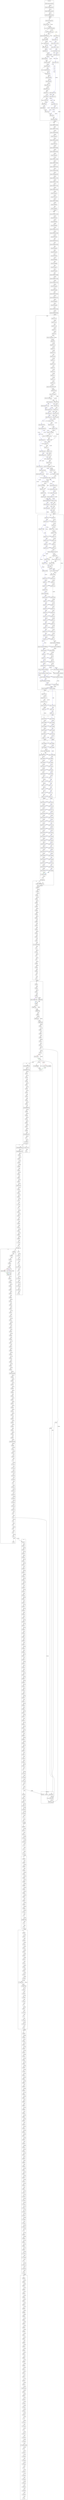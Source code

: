 digraph {
  fontname="sans-serif";
  concentrate=true;
  node[shape="box",fontname="sans-serif"];
  edge[fontname="sans-serif"];
  subgraph cluster_pre_classic {
    label="pre-classic";
    client_rd_132211_launcher[label="Client rd-132211-launcher",href="https://ornithemc.net/mc-versions/version/rd-132211-launcher.json"];
    client_rd_132328_launcher[label="Client rd-132328-launcher",href="https://ornithemc.net/mc-versions/version/rd-132328-launcher.json"];
    client_rd_160052_launcher[label="Client rd-160052-launcher",href="https://ornithemc.net/mc-versions/version/rd-160052-launcher.json"];
    client_rd_161348_launcher[label="Client rd-161348-launcher",href="https://ornithemc.net/mc-versions/version/rd-161348-launcher.json"];
  }
  subgraph cluster_classic {
    label="classic";
    client_c0_0_11a_launcher[label="Client c0.0.11a-launcher",href="https://ornithemc.net/mc-versions/version/c0.0.11a-launcher.json"];
    client_c0_0_12a_03[label="Client c0.0.12a_03",href="https://ornithemc.net/mc-versions/version/c0.0.12a_03.json"];
    client_c0_0_13a_launcher[label="Client c0.0.13a-launcher",href="https://ornithemc.net/mc-versions/version/c0.0.13a-launcher.json"];
    client_c0_0_13a_03[label="Client c0.0.13a_03",href="https://ornithemc.net/mc-versions/version/c0.0.13a_03.json"];
    client_c0_0_13a_03_launcher[label="Client c0.0.13a_03-launcher",href="https://ornithemc.net/mc-versions/version/c0.0.13a_03-launcher.json"];
    client_c0_0_14a_08[label="Client c0.0.14a_08",href="https://ornithemc.net/mc-versions/version/c0.0.14a_08.json"];
    client_c0_0_15a[label="Client c0.0.15a",href="https://ornithemc.net/mc-versions/version/c0.0.15a.json"];
    client_c0_0_16a_02[label="Client c0.0.16a_02",href="https://ornithemc.net/mc-versions/version/c0.0.16a_02.json"];
    server_server_c1_2[label="Server server-c1.2",href="https://ornithemc.net/mc-versions/version/server-c1.2.json"];
    server_server_c1_3[label="Server server-c1.3",href="https://ornithemc.net/mc-versions/version/server-c1.3.json"];
    client_c0_0_17a[label="Client c0.0.17a",href="https://ornithemc.net/mc-versions/version/c0.0.17a.json"];
    server_server_c1_4_1327[label="Server server-c1.4-1327",href="https://ornithemc.net/mc-versions/version/server-c1.4-1327.json"];
    server_server_c1_4_1422[label="Server server-c1.4-1422",href="https://ornithemc.net/mc-versions/version/server-c1.4-1422.json"];
    client_c0_0_18a_02[label="Client c0.0.18a_02",href="https://ornithemc.net/mc-versions/version/c0.0.18a_02.json"];
    server_server_c1_4_1[label="Server server-c1.4.1",href="https://ornithemc.net/mc-versions/version/server-c1.4.1.json"];
    server_server_c1_6[label="Server server-c1.6",href="https://ornithemc.net/mc-versions/version/server-c1.6.json"];
    client_c0_0_19a_04[label="Client c0.0.19a_04",href="https://ornithemc.net/mc-versions/version/c0.0.19a_04.json"];
    client_c0_0_19a_06[label="Client c0.0.19a_06",href="https://ornithemc.net/mc-versions/version/c0.0.19a_06.json"];
    server_server_c1_8_2[label="Server server-c1.8.2",href="https://ornithemc.net/mc-versions/version/server-c1.8.2.json"];
    client_c0_0_20a_01[label="Client c0.0.20a_01",href="https://ornithemc.net/mc-versions/version/c0.0.20a_01.json"];
    client_c0_0_20a_02[label="Client c0.0.20a_02",href="https://ornithemc.net/mc-versions/version/c0.0.20a_02.json"];
    client_c0_0_21a[label="Client c0.0.21a",href="https://ornithemc.net/mc-versions/version/c0.0.21a.json"];
    client_c0_0_22a_05[label="Client c0.0.22a_05",href="https://ornithemc.net/mc-versions/version/c0.0.22a_05.json"];
    client_c0_0_23a_01[label="Client c0.0.23a_01",href="https://ornithemc.net/mc-versions/version/c0.0.23a_01.json"];
    client_c0_24_st_03[label="Client c0.24_st_03",href="https://ornithemc.net/mc-versions/version/c0.24_st_03.json"];
    client_c0_25_05_st[label="Client c0.25_05_st",href="https://ornithemc.net/mc-versions/version/c0.25_05_st.json"];
    client_c0_27_st[label="Client c0.27_st",href="https://ornithemc.net/mc-versions/version/c0.27_st.json"];
    client_c0_28_01[label="Client c0.28_01",href="https://ornithemc.net/mc-versions/version/c0.28_01.json"];
    server_server_c1_8_3[label="Server server-c1.8.3",href="https://ornithemc.net/mc-versions/version/server-c1.8.3.json"];
    client_c0_29[label="Client c0.29",href="https://ornithemc.net/mc-versions/version/c0.29.json"];
    server_server_c1_9_1[label="Server server-c1.9.1",href="https://ornithemc.net/mc-versions/version/server-c1.9.1.json"];
    client_c0_29_01[label="Client c0.29_01",href="https://ornithemc.net/mc-versions/version/c0.29_01.json"];
    client_c0_29_02[label="Client c0.29_02",href="https://ornithemc.net/mc-versions/version/c0.29_02.json"];
    client_c0_30_s[label="Client c0.30-s",href="https://ornithemc.net/mc-versions/version/c0.30-s.json"];
    client_c0_30_c[label="Client c0.30-c",href="https://ornithemc.net/mc-versions/version/c0.30-c.json"];
    server_server_c1_10[label="Server server-c1.10",href="https://ornithemc.net/mc-versions/version/server-c1.10.json"];
    server_server_c1_10_1[label="Server server-c1.10.1",href="https://ornithemc.net/mc-versions/version/server-c1.10.1.json"];
    client_c0_30_c_renew[label="Client c0.30-c-renew",href="https://ornithemc.net/mc-versions/version/c0.30-c-renew.json"];
  }
  subgraph cluster_indev {
    label="indev";
    client_in_20091223_1459[label="Client in-20091223-1459",href="https://ornithemc.net/mc-versions/version/in-20091223-1459.json"];
    client_in_20091231_2255[label="Client in-20091231-2255",href="https://ornithemc.net/mc-versions/version/in-20091231-2255.json"];
    client_in_20100104_2258[label="Client in-20100104-2258",href="https://ornithemc.net/mc-versions/version/in-20100104-2258.json"];
    client_in_20100110[label="Client in-20100110",href="https://ornithemc.net/mc-versions/version/in-20100110.json"];
    client_in_20100124_2310[label="Client in-20100124-2310",href="https://ornithemc.net/mc-versions/version/in-20100124-2310.json"];
    client_in_20100125[label="Client in-20100125",href="https://ornithemc.net/mc-versions/version/in-20100125.json"];
    client_in_20100128_2304[label="Client in-20100128-2304",href="https://ornithemc.net/mc-versions/version/in-20100128-2304.json"];
    client_in_20100129_1452[label="Client in-20100129-1452",href="https://ornithemc.net/mc-versions/version/in-20100129-1452.json"];
    client_in_20100130[label="Client in-20100130",href="https://ornithemc.net/mc-versions/version/in-20100130.json"];
    client_in_20100131_2244[label="Client in-20100131-2244",href="https://ornithemc.net/mc-versions/version/in-20100131-2244.json"];
    client_in_20100201_0025[label="Client in-20100201-0025",href="https://ornithemc.net/mc-versions/version/in-20100201-0025.json"];
    client_in_20100201_2227[label="Client in-20100201-2227",href="https://ornithemc.net/mc-versions/version/in-20100201-2227.json"];
    client_in_20100202_2330[label="Client in-20100202-2330",href="https://ornithemc.net/mc-versions/version/in-20100202-2330.json"];
    client_in_20100206_2103[label="Client in-20100206-2103",href="https://ornithemc.net/mc-versions/version/in-20100206-2103.json"];
    client_in_20100207_1101[label="Client in-20100207-1101",href="https://ornithemc.net/mc-versions/version/in-20100207-1101.json"];
    client_in_20100207_1703[label="Client in-20100207-1703",href="https://ornithemc.net/mc-versions/version/in-20100207-1703.json"];
    client_in_20100212_1210[label="Client in-20100212-1210",href="https://ornithemc.net/mc-versions/version/in-20100212-1210.json"];
    client_in_20100212_1622[label="Client in-20100212-1622",href="https://ornithemc.net/mc-versions/version/in-20100212-1622.json"];
    client_in_20100213[label="Client in-20100213",href="https://ornithemc.net/mc-versions/version/in-20100213.json"];
    client_in_20100214[label="Client in-20100214",href="https://ornithemc.net/mc-versions/version/in-20100214.json"];
    client_in_20100218_0016[label="Client in-20100218-0016",href="https://ornithemc.net/mc-versions/version/in-20100218-0016.json"];
    client_in_20100219[label="Client in-20100219",href="https://ornithemc.net/mc-versions/version/in-20100219.json"];
    client_in_20100223[label="Client in-20100223",href="https://ornithemc.net/mc-versions/version/in-20100223.json"];
  }
  subgraph cluster_infdev {
    label="infdev";
    client_inf_20100227_1433[label="Client inf-20100227-1433",href="https://ornithemc.net/mc-versions/version/inf-20100227-1433.json"];
    client_inf_20100313[label="Client inf-20100313",href="https://ornithemc.net/mc-versions/version/inf-20100313.json"];
    client_inf_20100316[label="Client inf-20100316",href="https://ornithemc.net/mc-versions/version/inf-20100316.json"];
    client_inf_20100320[label="Client inf-20100320",href="https://ornithemc.net/mc-versions/version/inf-20100320.json"];
    client_inf_20100321_1817[label="Client inf-20100321-1817",href="https://ornithemc.net/mc-versions/version/inf-20100321-1817.json"];
    client_inf_20100325_1640[label="Client inf-20100325-1640",href="https://ornithemc.net/mc-versions/version/inf-20100325-1640.json"];
    client_inf_20100327[label="Client inf-20100327",href="https://ornithemc.net/mc-versions/version/inf-20100327.json"];
    client_inf_20100330_1611[label="Client inf-20100330-1611",href="https://ornithemc.net/mc-versions/version/inf-20100330-1611.json"];
    client_inf_20100413_1953[label="Client inf-20100413-1953",href="https://ornithemc.net/mc-versions/version/inf-20100413-1953.json"];
    client_inf_20100414[label="Client inf-20100414",href="https://ornithemc.net/mc-versions/version/inf-20100414.json"];
    client_inf_20100415[label="Client inf-20100415",href="https://ornithemc.net/mc-versions/version/inf-20100415.json"];
    client_inf_20100420[label="Client inf-20100420",href="https://ornithemc.net/mc-versions/version/inf-20100420.json"];
    client_inf_20100607[label="Client inf-20100607",href="https://ornithemc.net/mc-versions/version/inf-20100607.json"];
    client_inf_20100608[label="Client inf-20100608",href="https://ornithemc.net/mc-versions/version/inf-20100608.json"];
    client_inf_20100611[label="Client inf-20100611",href="https://ornithemc.net/mc-versions/version/inf-20100611.json"];
    client_inf_20100615[label="Client inf-20100615",href="https://ornithemc.net/mc-versions/version/inf-20100615.json"];
    client_inf_20100616_1808[label="Client inf-20100616-1808",href="https://ornithemc.net/mc-versions/version/inf-20100616-1808.json"];
    client_inf_20100617_1205[label="Client inf-20100617-1205",href="https://ornithemc.net/mc-versions/version/inf-20100617-1205.json"];
    client_inf_20100617_1531[label="Client inf-20100617-1531",href="https://ornithemc.net/mc-versions/version/inf-20100617-1531.json"];
    client_inf_20100618[label="Client inf-20100618",href="https://ornithemc.net/mc-versions/version/inf-20100618.json"];
    client_inf_20100624[label="Client inf-20100624",href="https://ornithemc.net/mc-versions/version/inf-20100624.json"];
    client_inf_20100625_0922[label="Client inf-20100625-0922",href="https://ornithemc.net/mc-versions/version/inf-20100625-0922.json"];
    client_inf_20100625_1917[label="Client inf-20100625-1917",href="https://ornithemc.net/mc-versions/version/inf-20100625-1917.json"];
    client_inf_20100627[label="Client inf-20100627",href="https://ornithemc.net/mc-versions/version/inf-20100627.json"];
    client_inf_20100629[label="Client inf-20100629",href="https://ornithemc.net/mc-versions/version/inf-20100629.json"];
    client_inf_20100630_1340[label="Client inf-20100630-1340",href="https://ornithemc.net/mc-versions/version/inf-20100630-1340.json"];
    client_inf_20100630_1835[label="Client inf-20100630-1835",href="https://ornithemc.net/mc-versions/version/inf-20100630-1835.json"];
  }
  subgraph cluster_alpha {
    label="alpha";
    client_a1_0_1_01[label="Client a1.0.1_01",href="https://ornithemc.net/mc-versions/version/a1.0.1_01.json"];
    client_a1_0_2_02[label="Client a1.0.2_02",href="https://ornithemc.net/mc-versions/version/a1.0.2_02.json"];
    client_a1_0_2_01[label="Client a1.0.2_01",href="https://ornithemc.net/mc-versions/version/a1.0.2_01.json"];
    client_a1_0_3[label="Client a1.0.3",href="https://ornithemc.net/mc-versions/version/a1.0.3.json"];
    client_a1_0_4[label="Client a1.0.4",href="https://ornithemc.net/mc-versions/version/a1.0.4.json"];
    client_a1_0_4_launcher[label="Client a1.0.4-launcher",href="https://ornithemc.net/mc-versions/version/a1.0.4-launcher.json"];
    client_a1_0_5[label="Client a1.0.5",href="https://ornithemc.net/mc-versions/version/a1.0.5.json"];
    client_a1_0_5_01[label="Client a1.0.5_01",href="https://ornithemc.net/mc-versions/version/a1.0.5_01.json"];
    client_a1_0_6[label="Client a1.0.6",href="https://ornithemc.net/mc-versions/version/a1.0.6.json"];
    client_a1_0_6_03[label="Client a1.0.6_03",href="https://ornithemc.net/mc-versions/version/a1.0.6_03.json"];
    client_a1_0_6_01[label="Client a1.0.6_01",href="https://ornithemc.net/mc-versions/version/a1.0.6_01.json"];
    client_a1_0_8_01[label="Client a1.0.8_01",href="https://ornithemc.net/mc-versions/version/a1.0.8_01.json"];
    client_a1_0_7[label="Client a1.0.7",href="https://ornithemc.net/mc-versions/version/a1.0.7.json"];
    client_a1_0_9[label="Client a1.0.9",href="https://ornithemc.net/mc-versions/version/a1.0.9.json"];
    client_a1_0_10[label="Client a1.0.10",href="https://ornithemc.net/mc-versions/version/a1.0.10.json"];
    client_a1_0_11[label="Client a1.0.11",href="https://ornithemc.net/mc-versions/version/a1.0.11.json"];
    client_a1_0_12[label="Client a1.0.12",href="https://ornithemc.net/mc-versions/version/a1.0.12.json"];
    client_a1_0_13[label="Client a1.0.13",href="https://ornithemc.net/mc-versions/version/a1.0.13.json"];
    client_a1_0_13_01_1038[label="Client a1.0.13_01-1038",href="https://ornithemc.net/mc-versions/version/a1.0.13_01-1038.json"];
    client_a1_0_13_01[label="Client a1.0.13_01",href="https://ornithemc.net/mc-versions/version/a1.0.13_01.json"];
    client_a1_0_14_1603[label="Client a1.0.14-1603",href="https://ornithemc.net/mc-versions/version/a1.0.14-1603.json"];
    client_a1_0_14_launcher[label="Client a1.0.14-launcher",href="https://ornithemc.net/mc-versions/version/a1.0.14-launcher.json"];
    client_a1_0_14[label="Client a1.0.14",href="https://ornithemc.net/mc-versions/version/a1.0.14.json"];
    client_a1_0_15[label="Client a1.0.15",href="https://ornithemc.net/mc-versions/version/a1.0.15.json"];
    server_server_a0_1_0[label="Server server-a0.1.0",href="https://ornithemc.net/mc-versions/version/server-a0.1.0.json"];
    client_a1_0_16[label="Client a1.0.16",href="https://ornithemc.net/mc-versions/version/a1.0.16.json"];
    server_server_a0_1_1_1707[label="Server server-a0.1.1-1707",href="https://ornithemc.net/mc-versions/version/server-a0.1.1-1707.json"];
    server_server_a0_1_2_01[label="Server server-a0.1.2_01",href="https://ornithemc.net/mc-versions/version/server-a0.1.2_01.json"];
    client_a1_0_16_01[label="Client a1.0.16_01",href="https://ornithemc.net/mc-versions/version/a1.0.16_01.json"];
    client_a1_0_16_02[label="Client a1.0.16_02",href="https://ornithemc.net/mc-versions/version/a1.0.16_02.json"];
    server_server_a0_1_3[label="Server server-a0.1.3",href="https://ornithemc.net/mc-versions/version/server-a0.1.3.json"];
    server_server_a0_1_4[label="Server server-a0.1.4",href="https://ornithemc.net/mc-versions/version/server-a0.1.4.json"];
    client_a1_0_17_02[label="Client a1.0.17_02",href="https://ornithemc.net/mc-versions/version/a1.0.17_02.json"];
    client_a1_0_17_03[label="Client a1.0.17_03",href="https://ornithemc.net/mc-versions/version/a1.0.17_03.json"];
    client_a1_0_17_04[label="Client a1.0.17_04",href="https://ornithemc.net/mc-versions/version/a1.0.17_04.json"];
    server_server_a0_2_0[label="Server server-a0.2.0",href="https://ornithemc.net/mc-versions/version/server-a0.2.0.json"];
    client_a1_1_0_101847_launcher[label="Client a1.1.0-101847-launcher",href="https://ornithemc.net/mc-versions/version/a1.1.0-101847-launcher.json"];
    client_a1_1_0_101847[label="Client a1.1.0-101847",href="https://ornithemc.net/mc-versions/version/a1.1.0-101847.json"];
    server_server_a0_2_0_01[label="Server server-a0.2.0_01",href="https://ornithemc.net/mc-versions/version/server-a0.2.0_01.json"];
    client_a1_1_0[label="Client a1.1.0",href="https://ornithemc.net/mc-versions/version/a1.1.0.json"];
    client_a1_1_1[label="Client a1.1.1",href="https://ornithemc.net/mc-versions/version/a1.1.1.json"];
    server_server_a0_2_1[label="Server server-a0.2.1",href="https://ornithemc.net/mc-versions/version/server-a0.2.1.json"];
    client_a1_1_2[label="Client a1.1.2",href="https://ornithemc.net/mc-versions/version/a1.1.2.json"];
    client_a1_1_2_01[label="Client a1.1.2_01",href="https://ornithemc.net/mc-versions/version/a1.1.2_01.json"];
    server_server_a0_2_2[label="Server server-a0.2.2",href="https://ornithemc.net/mc-versions/version/server-a0.2.2.json"];
    client_a1_2_0[label="Client a1.2.0",href="https://ornithemc.net/mc-versions/version/a1.2.0.json"];
    server_server_a0_2_2_01[label="Server server-a0.2.2_01",href="https://ornithemc.net/mc-versions/version/server-a0.2.2_01.json"];
    client_a1_2_0_01[label="Client a1.2.0_01",href="https://ornithemc.net/mc-versions/version/a1.2.0_01.json"];
    client_a1_2_0_02[label="Client a1.2.0_02",href="https://ornithemc.net/mc-versions/version/a1.2.0_02.json"];
    client_a1_2_0_02_launcher[label="Client a1.2.0_02-launcher",href="https://ornithemc.net/mc-versions/version/a1.2.0_02-launcher.json"];
    client_a1_2_1_01[label="Client a1.2.1_01",href="https://ornithemc.net/mc-versions/version/a1.2.1_01.json"];
    server_server_a0_2_3[label="Server server-a0.2.3",href="https://ornithemc.net/mc-versions/version/server-a0.2.3.json"];
    server_server_a0_2_4[label="Server server-a0.2.4",href="https://ornithemc.net/mc-versions/version/server-a0.2.4.json"];
    client_a1_2_2_1624[label="Client a1.2.2-1624",href="https://ornithemc.net/mc-versions/version/a1.2.2-1624.json"];
    client_a1_2_2[label="Client a1.2.2",href="https://ornithemc.net/mc-versions/version/a1.2.2.json"];
    client_a1_2_3[label="Client a1.2.3",href="https://ornithemc.net/mc-versions/version/a1.2.3.json"];
    server_server_a0_2_5_0923[label="Server server-a0.2.5-0923",href="https://ornithemc.net/mc-versions/version/server-a0.2.5-0923.json"];
    client_a1_2_3_01_0956[label="Client a1.2.3_01-0956",href="https://ornithemc.net/mc-versions/version/a1.2.3_01-0956.json"];
    client_a1_2_3_01[label="Client a1.2.3_01",href="https://ornithemc.net/mc-versions/version/a1.2.3_01.json"];
    server_server_a0_2_5_1004[label="Server server-a0.2.5-1004",href="https://ornithemc.net/mc-versions/version/server-a0.2.5-1004.json"];
    client_a1_2_3_02[label="Client a1.2.3_02",href="https://ornithemc.net/mc-versions/version/a1.2.3_02.json"];
    server_server_a0_2_5_01[label="Server server-a0.2.5_01",href="https://ornithemc.net/mc-versions/version/server-a0.2.5_01.json"];
    client_a1_2_3_04[label="Client a1.2.3_04",href="https://ornithemc.net/mc-versions/version/a1.2.3_04.json"];
    server_server_a0_2_5_02[label="Server server-a0.2.5_02",href="https://ornithemc.net/mc-versions/version/server-a0.2.5_02.json"];
    client_a1_2_3_05[label="Client a1.2.3_05",href="https://ornithemc.net/mc-versions/version/a1.2.3_05.json"];
    server_server_a0_2_6[label="Server server-a0.2.6",href="https://ornithemc.net/mc-versions/version/server-a0.2.6.json"];
    server_server_a0_2_6_01[label="Server server-a0.2.6_01",href="https://ornithemc.net/mc-versions/version/server-a0.2.6_01.json"];
    client_a1_2_4_01[label="Client a1.2.4_01",href="https://ornithemc.net/mc-versions/version/a1.2.4_01.json"];
    server_server_a0_2_6_02[label="Server server-a0.2.6_02",href="https://ornithemc.net/mc-versions/version/server-a0.2.6_02.json"];
    client_a1_2_5[label="Client a1.2.5",href="https://ornithemc.net/mc-versions/version/a1.2.5.json"];
    server_server_a0_2_7[label="Server server-a0.2.7",href="https://ornithemc.net/mc-versions/version/server-a0.2.7.json"];
    server_server_a0_2_8[label="Server server-a0.2.8",href="https://ornithemc.net/mc-versions/version/server-a0.2.8.json"];
    client_a1_2_6[label="Client a1.2.6",href="https://ornithemc.net/mc-versions/version/a1.2.6.json"];
  }
  subgraph cluster_beta {
    label="beta";
    {
      rank=same;
      client_b1_0[label="Client b1.0",href="https://ornithemc.net/mc-versions/version/b1.0.json"];
      server_b1_0[label="Server b1.0",href="https://ornithemc.net/mc-versions/version/b1.0.json"];
    }
    {
      rank=same;
      client_b1_0_01[label="Client b1.0_01",href="https://ornithemc.net/mc-versions/version/b1.0_01.json"];
      server_b1_0_01[label="Server b1.0_01",href="https://ornithemc.net/mc-versions/version/b1.0_01.json"];
    }
    client_b1_0_2[label="Client b1.0.2",href="https://ornithemc.net/mc-versions/version/b1.0.2.json"];
    {
      rank=same;
      client_b1_1_1245[label="Client b1.1-1245",href="https://ornithemc.net/mc-versions/version/b1.1-1245.json"];
      server_b1_1_1245[label="Server b1.1-1245",href="https://ornithemc.net/mc-versions/version/b1.1-1245.json"];
    }
    client_b1_1_1255[label="Client b1.1-1255",href="https://ornithemc.net/mc-versions/version/b1.1-1255.json"];
    {
      rank=same;
      client_b1_1_01[label="Client b1.1_01",href="https://ornithemc.net/mc-versions/version/b1.1_01.json"];
      server_b1_1_01[label="Server b1.1_01",href="https://ornithemc.net/mc-versions/version/b1.1_01.json"];
    }
    {
      rank=same;
      client_b1_1_02[label="Client b1.1_02",href="https://ornithemc.net/mc-versions/version/b1.1_02.json"];
      server_b1_1_02[label="Server b1.1_02",href="https://ornithemc.net/mc-versions/version/b1.1_02.json"];
    }
    {
      rank=same;
      client_b1_2[label="Client b1.2",href="https://ornithemc.net/mc-versions/version/b1.2.json"];
      server_b1_2[label="Server b1.2",href="https://ornithemc.net/mc-versions/version/b1.2.json"];
    }
    {
      rank=same;
      client_b1_2_01[label="Client b1.2_01",href="https://ornithemc.net/mc-versions/version/b1.2_01.json"];
      server_b1_2_01[label="Server b1.2_01",href="https://ornithemc.net/mc-versions/version/b1.2_01.json"];
    }
    client_b1_2_02[label="Client b1.2_02",href="https://ornithemc.net/mc-versions/version/b1.2_02.json"];
    client_b1_2_02_launcher[label="Client b1.2_02-launcher",href="https://ornithemc.net/mc-versions/version/b1.2_02-launcher.json"];
    server_b1_3_1647[label="Server b1.3-1647",href="https://ornithemc.net/mc-versions/version/b1.3-1647.json"];
    client_b1_3_1713[label="Client b1.3-1713",href="https://ornithemc.net/mc-versions/version/b1.3-1713.json"];
    server_b1_3_1731[label="Server b1.3-1731",href="https://ornithemc.net/mc-versions/version/b1.3-1731.json"];
    client_b1_3_1750[label="Client b1.3-1750",href="https://ornithemc.net/mc-versions/version/b1.3-1750.json"];
    client_b1_3_01[label="Client b1.3_01",href="https://ornithemc.net/mc-versions/version/b1.3_01.json"];
    {
      rank=same;
      client_b1_4_1507[label="Client b1.4-1507",href="https://ornithemc.net/mc-versions/version/b1.4-1507.json"];
      server_b1_4_1507[label="Server b1.4-1507",href="https://ornithemc.net/mc-versions/version/b1.4-1507.json"];
    }
    client_b1_4_1634[label="Client b1.4-1634",href="https://ornithemc.net/mc-versions/version/b1.4-1634.json"];
    {
      rank=same;
      client_b1_4_01[label="Client b1.4_01",href="https://ornithemc.net/mc-versions/version/b1.4_01.json"];
      server_b1_4_01[label="Server b1.4_01",href="https://ornithemc.net/mc-versions/version/b1.4_01.json"];
    }
    {
      rank=same;
      client_b1_5[label="Client b1.5",href="https://ornithemc.net/mc-versions/version/b1.5.json"];
      server_b1_5[label="Server b1.5",href="https://ornithemc.net/mc-versions/version/b1.5.json"];
    }
    {
      rank=same;
      client_b1_5_01[label="Client b1.5_01",href="https://ornithemc.net/mc-versions/version/b1.5_01.json"];
      server_b1_5_01[label="Server b1.5_01",href="https://ornithemc.net/mc-versions/version/b1.5_01.json"];
    }
    server_b1_5_02[label="Server b1.5_02",href="https://ornithemc.net/mc-versions/version/b1.5_02.json"];
    server_b1_6_pre_trailer[label="Server b1.6-pre-trailer",href="https://ornithemc.net/mc-versions/version/b1.6-pre-trailer.json"];
    {
      rank=same;
      client_b1_6_tb3[label="Client b1.6-tb3",href="https://ornithemc.net/mc-versions/version/b1.6-tb3.json"];
      server_b1_6_tb3[label="Server b1.6-tb3",href="https://ornithemc.net/mc-versions/version/b1.6-tb3.json"];
    }
    {
      rank=same;
      client_b1_6[label="Client b1.6",href="https://ornithemc.net/mc-versions/version/b1.6.json"];
      server_b1_6[label="Server b1.6",href="https://ornithemc.net/mc-versions/version/b1.6.json"];
    }
    {
      rank=same;
      client_b1_6_1[label="Client b1.6.1",href="https://ornithemc.net/mc-versions/version/b1.6.1.json"];
      server_b1_6_1[label="Server b1.6.1",href="https://ornithemc.net/mc-versions/version/b1.6.1.json"];
    }
    {
      rank=same;
      client_b1_6_2[label="Client b1.6.2",href="https://ornithemc.net/mc-versions/version/b1.6.2.json"];
      server_b1_6_2[label="Server b1.6.2",href="https://ornithemc.net/mc-versions/version/b1.6.2.json"];
    }
    {
      rank=same;
      client_b1_6_3[label="Client b1.6.3",href="https://ornithemc.net/mc-versions/version/b1.6.3.json"];
      server_b1_6_3[label="Server b1.6.3",href="https://ornithemc.net/mc-versions/version/b1.6.3.json"];
    }
    {
      rank=same;
      client_b1_6_4[label="Client b1.6.4",href="https://ornithemc.net/mc-versions/version/b1.6.4.json"];
      server_b1_6_4[label="Server b1.6.4",href="https://ornithemc.net/mc-versions/version/b1.6.4.json"];
    }
    {
      rank=same;
      client_b1_6_5[label="Client b1.6.5",href="https://ornithemc.net/mc-versions/version/b1.6.5.json"];
      server_b1_6_5[label="Server b1.6.5",href="https://ornithemc.net/mc-versions/version/b1.6.5.json"];
    }
    {
      rank=same;
      client_b1_6_6[label="Client b1.6.6",href="https://ornithemc.net/mc-versions/version/b1.6.6.json"];
      server_b1_6_6[label="Server b1.6.6",href="https://ornithemc.net/mc-versions/version/b1.6.6.json"];
    }
    {
      rank=same;
      client_b1_7[label="Client b1.7",href="https://ornithemc.net/mc-versions/version/b1.7.json"];
      server_b1_7[label="Server b1.7",href="https://ornithemc.net/mc-versions/version/b1.7.json"];
    }
    {
      rank=same;
      client_b1_7_01[label="Client b1.7_01",href="https://ornithemc.net/mc-versions/version/b1.7_01.json"];
      server_b1_7_01[label="Server b1.7_01",href="https://ornithemc.net/mc-versions/version/b1.7_01.json"];
    }
    {
      rank=same;
      client_b1_7_2[label="Client b1.7.2",href="https://ornithemc.net/mc-versions/version/b1.7.2.json"];
      server_b1_7_2[label="Server b1.7.2",href="https://ornithemc.net/mc-versions/version/b1.7.2.json"];
    }
    {
      rank=same;
      client_b1_7_3[label="Client b1.7.3",href="https://ornithemc.net/mc-versions/version/b1.7.3.json"];
      server_b1_7_3[label="Server b1.7.3",href="https://ornithemc.net/mc-versions/version/b1.7.3.json"];
    }
    client_b1_8_pre1_201109081459[label="Client b1.8-pre1-201109081459",href="https://ornithemc.net/mc-versions/version/b1.8-pre1-201109081459.json"];
    {
      rank=same;
      client_b1_8_pre1_201109091357[label="Client b1.8-pre1-201109091357",href="https://ornithemc.net/mc-versions/version/b1.8-pre1-201109091357.json"];
      server_b1_8_pre1_201109091357[label="Server b1.8-pre1-201109091357",href="https://ornithemc.net/mc-versions/version/b1.8-pre1-201109091357.json"];
    }
    {
      rank=same;
      client_b1_8_pre2[label="Client b1.8-pre2",href="https://ornithemc.net/mc-versions/version/b1.8-pre2.json"];
      server_b1_8_pre2[label="Server b1.8-pre2",href="https://ornithemc.net/mc-versions/version/b1.8-pre2.json"];
    }
    {
      rank=same;
      client_b1_8[label="Client b1.8",href="https://ornithemc.net/mc-versions/version/b1.8.json"];
      server_b1_8[label="Server b1.8",href="https://ornithemc.net/mc-versions/version/b1.8.json"];
    }
    {
      rank=same;
      client_b1_8_1[label="Client b1.8.1",href="https://ornithemc.net/mc-versions/version/b1.8.1.json"];
      server_b1_8_1[label="Server b1.8.1",href="https://ornithemc.net/mc-versions/version/b1.8.1.json"];
    }
    {
      rank=same;
      client_b1_9_pre1[label="Client b1.9-pre1",href="https://ornithemc.net/mc-versions/version/b1.9-pre1.json"];
      server_b1_9_pre1[label="Server b1.9-pre1",href="https://ornithemc.net/mc-versions/version/b1.9-pre1.json"];
    }
    {
      rank=same;
      client_b1_9_pre2[label="Client b1.9-pre2",href="https://ornithemc.net/mc-versions/version/b1.9-pre2.json"];
      server_b1_9_pre2[label="Server b1.9-pre2",href="https://ornithemc.net/mc-versions/version/b1.9-pre2.json"];
    }
    {
      rank=same;
      client_b1_9_pre3_201110061350[label="Client b1.9-pre3-201110061350",href="https://ornithemc.net/mc-versions/version/b1.9-pre3-201110061350.json"];
      server_b1_9_pre3_201110061350[label="Server b1.9-pre3-201110061350",href="https://ornithemc.net/mc-versions/version/b1.9-pre3-201110061350.json"];
    }
    client_b1_9_pre3_201110061402[label="Client b1.9-pre3-201110061402",href="https://ornithemc.net/mc-versions/version/b1.9-pre3-201110061402.json"];
    server_b1_9_pre4_201110131425[label="Server b1.9-pre4-201110131425",href="https://ornithemc.net/mc-versions/version/b1.9-pre4-201110131425.json"];
    {
      rank=same;
      client_b1_9_pre4_201110131434[label="Client b1.9-pre4-201110131434",href="https://ornithemc.net/mc-versions/version/b1.9-pre4-201110131434.json"];
      server_b1_9_pre4_201110131434[label="Server b1.9-pre4-201110131434",href="https://ornithemc.net/mc-versions/version/b1.9-pre4-201110131434.json"];
    }
    server_b1_9_pre4_201110131440[label="Server b1.9-pre4-201110131440",href="https://ornithemc.net/mc-versions/version/b1.9-pre4-201110131440.json"];
    {
      rank=same;
      client_b1_9_pre5[label="Client b1.9-pre5",href="https://ornithemc.net/mc-versions/version/b1.9-pre5.json"];
      server_b1_9_pre5[label="Server b1.9-pre5",href="https://ornithemc.net/mc-versions/version/b1.9-pre5.json"];
    }
    {
      rank=same;
      client_b1_9_pre6[label="Client b1.9-pre6",href="https://ornithemc.net/mc-versions/version/b1.9-pre6.json"];
      server_b1_9_pre6[label="Server b1.9-pre6",href="https://ornithemc.net/mc-versions/version/b1.9-pre6.json"];
    }
  }
  subgraph cluster_1_0 {
    label="1.0";
    client_1_0_0_rc1[label="Client 1.0.0-rc1",href="https://ornithemc.net/mc-versions/version/1.0.0-rc1.json"];
    client_1_0_0_rc2_1[label="Client 1.0.0-rc2-1",href="https://ornithemc.net/mc-versions/version/1.0.0-rc2-1.json"];
    client_1_0_0_rc2_2[label="Client 1.0.0-rc2-2",href="https://ornithemc.net/mc-versions/version/1.0.0-rc2-2.json"];
    {
      rank=same;
      client_1_0_0_rc2_3[label="Client 1.0.0-rc2-3",href="https://ornithemc.net/mc-versions/version/1.0.0-rc2-3.json"];
      server_1_0_0_rc2_3[label="Server 1.0.0-rc2-3",href="https://ornithemc.net/mc-versions/version/1.0.0-rc2-3.json"];
    }
    {
      rank=same;
      client_1_0_0[label="Client 1.0.0",href="https://ornithemc.net/mc-versions/version/1.0.0.json"];
      server_1_0_0[label="Server 1.0.0",href="https://ornithemc.net/mc-versions/version/1.0.0.json"];
    }
    server_1_0_1[label="Server 1.0.1",href="https://ornithemc.net/mc-versions/version/1.0.1.json"];
  }
  subgraph cluster_1_1 {
    label="1.1";
    {
      rank=same;
      client_11w47a[label="Client 11w47a",href="https://ornithemc.net/mc-versions/version/11w47a.json"];
      server_11w47a[label="Server 11w47a",href="https://ornithemc.net/mc-versions/version/11w47a.json"];
    }
    {
      rank=same;
      client_11w48a[label="Client 11w48a",href="https://ornithemc.net/mc-versions/version/11w48a.json"];
      server_11w48a[label="Server 11w48a",href="https://ornithemc.net/mc-versions/version/11w48a.json"];
    }
    {
      rank=same;
      client_11w49a[label="Client 11w49a",href="https://ornithemc.net/mc-versions/version/11w49a.json"];
      server_11w49a[label="Server 11w49a",href="https://ornithemc.net/mc-versions/version/11w49a.json"];
    }
    {
      rank=same;
      client_11w50a[label="Client 11w50a",href="https://ornithemc.net/mc-versions/version/11w50a.json"];
      server_11w50a[label="Server 11w50a",href="https://ornithemc.net/mc-versions/version/11w50a.json"];
    }
    {
      rank=same;
      client_12w01a[label="Client 12w01a",href="https://ornithemc.net/mc-versions/version/12w01a.json"];
      server_12w01a[label="Server 12w01a",href="https://ornithemc.net/mc-versions/version/12w01a.json"];
    }
    {
      rank=same;
      client_1_1[label="Client 1.1",href="https://ornithemc.net/mc-versions/version/1.1.json"];
      server_1_1[label="Server 1.1",href="https://ornithemc.net/mc-versions/version/1.1.json"];
    }
  }
  subgraph cluster_1_2 {
    label="1.2";
    {
      rank=same;
      client_12w03a[label="Client 12w03a",href="https://ornithemc.net/mc-versions/version/12w03a.json"];
      server_12w03a[label="Server 12w03a",href="https://ornithemc.net/mc-versions/version/12w03a.json"];
    }
    {
      rank=same;
      client_12w04a[label="Client 12w04a",href="https://ornithemc.net/mc-versions/version/12w04a.json"];
      server_12w04a[label="Server 12w04a",href="https://ornithemc.net/mc-versions/version/12w04a.json"];
    }
    client_12w05a_1354[label="Client 12w05a-1354",href="https://ornithemc.net/mc-versions/version/12w05a-1354.json"];
    {
      rank=same;
      client_12w05a_1442[label="Client 12w05a-1442",href="https://ornithemc.net/mc-versions/version/12w05a-1442.json"];
      server_12w05a_1442[label="Server 12w05a-1442",href="https://ornithemc.net/mc-versions/version/12w05a-1442.json"];
    }
    {
      rank=same;
      client_12w05b[label="Client 12w05b",href="https://ornithemc.net/mc-versions/version/12w05b.json"];
      server_12w05b[label="Server 12w05b",href="https://ornithemc.net/mc-versions/version/12w05b.json"];
    }
    {
      rank=same;
      client_12w06a[label="Client 12w06a",href="https://ornithemc.net/mc-versions/version/12w06a.json"];
      server_12w06a[label="Server 12w06a",href="https://ornithemc.net/mc-versions/version/12w06a.json"];
    }
    {
      rank=same;
      client_12w07a[label="Client 12w07a",href="https://ornithemc.net/mc-versions/version/12w07a.json"];
      server_12w07a[label="Server 12w07a",href="https://ornithemc.net/mc-versions/version/12w07a.json"];
    }
    {
      rank=same;
      client_12w07b[label="Client 12w07b",href="https://ornithemc.net/mc-versions/version/12w07b.json"];
      server_12w07b[label="Server 12w07b",href="https://ornithemc.net/mc-versions/version/12w07b.json"];
    }
    {
      rank=same;
      client_12w08a[label="Client 12w08a",href="https://ornithemc.net/mc-versions/version/12w08a.json"];
      server_12w08a[label="Server 12w08a",href="https://ornithemc.net/mc-versions/version/12w08a.json"];
    }
    {
      rank=same;
      client_1_2[label="Client 1.2",href="https://ornithemc.net/mc-versions/version/1.2.json"];
      server_1_2[label="Server 1.2",href="https://ornithemc.net/mc-versions/version/1.2.json"];
    }
    {
      rank=same;
      client_1_2_1[label="Client 1.2.1",href="https://ornithemc.net/mc-versions/version/1.2.1.json"];
      server_1_2_1[label="Server 1.2.1",href="https://ornithemc.net/mc-versions/version/1.2.1.json"];
    }
    {
      rank=same;
      client_1_2_2[label="Client 1.2.2",href="https://ornithemc.net/mc-versions/version/1.2.2.json"];
      server_1_2_2[label="Server 1.2.2",href="https://ornithemc.net/mc-versions/version/1.2.2.json"];
    }
    {
      rank=same;
      client_1_2_3[label="Client 1.2.3",href="https://ornithemc.net/mc-versions/version/1.2.3.json"];
      server_1_2_3[label="Server 1.2.3",href="https://ornithemc.net/mc-versions/version/1.2.3.json"];
    }
    {
      rank=same;
      client_1_2_4[label="Client 1.2.4",href="https://ornithemc.net/mc-versions/version/1.2.4.json"];
      server_1_2_4[label="Server 1.2.4",href="https://ornithemc.net/mc-versions/version/1.2.4.json"];
    }
    {
      rank=same;
      client_1_2_5[label="Client 1.2.5",href="https://ornithemc.net/mc-versions/version/1.2.5.json"];
      server_1_2_5[label="Server 1.2.5",href="https://ornithemc.net/mc-versions/version/1.2.5.json"];
    }
  }
  subgraph cluster_1_3 {
    label="1.3";
    {
      rank=same;
      client_12w15a[label="Client 12w15a",href="https://ornithemc.net/mc-versions/version/12w15a.json"];
      server_12w15a[label="Server 12w15a",href="https://ornithemc.net/mc-versions/version/12w15a.json"];
    }
    {
      rank=same;
      client_12w16a[label="Client 12w16a",href="https://ornithemc.net/mc-versions/version/12w16a.json"];
      server_12w16a[label="Server 12w16a",href="https://ornithemc.net/mc-versions/version/12w16a.json"];
    }
    {
      rank=same;
      client_12w17a[label="Client 12w17a",href="https://ornithemc.net/mc-versions/version/12w17a.json"];
      server_12w17a[label="Server 12w17a",href="https://ornithemc.net/mc-versions/version/12w17a.json"];
    }
    {
      rank=same;
      client_12w18a[label="Client 12w18a",href="https://ornithemc.net/mc-versions/version/12w18a.json"];
      server_12w18a[label="Server 12w18a",href="https://ornithemc.net/mc-versions/version/12w18a.json"];
    }
    {
      rank=same;
      client_12w19a[label="Client 12w19a",href="https://ornithemc.net/mc-versions/version/12w19a.json"];
      server_12w19a[label="Server 12w19a",href="https://ornithemc.net/mc-versions/version/12w19a.json"];
    }
    {
      rank=same;
      client_12w21a[label="Client 12w21a",href="https://ornithemc.net/mc-versions/version/12w21a.json"];
      server_12w21a[label="Server 12w21a",href="https://ornithemc.net/mc-versions/version/12w21a.json"];
    }
    {
      rank=same;
      client_12w21b[label="Client 12w21b",href="https://ornithemc.net/mc-versions/version/12w21b.json"];
      server_12w21b[label="Server 12w21b",href="https://ornithemc.net/mc-versions/version/12w21b.json"];
    }
    {
      rank=same;
      client_12w22a[label="Client 12w22a",href="https://ornithemc.net/mc-versions/version/12w22a.json"];
      server_12w22a[label="Server 12w22a",href="https://ornithemc.net/mc-versions/version/12w22a.json"];
    }
    {
      rank=same;
      client_12w23a[label="Client 12w23a",href="https://ornithemc.net/mc-versions/version/12w23a.json"];
      server_12w23a[label="Server 12w23a",href="https://ornithemc.net/mc-versions/version/12w23a.json"];
    }
    {
      rank=same;
      client_12w23b[label="Client 12w23b",href="https://ornithemc.net/mc-versions/version/12w23b.json"];
      server_12w23b[label="Server 12w23b",href="https://ornithemc.net/mc-versions/version/12w23b.json"];
    }
    {
      rank=same;
      client_12w24a[label="Client 12w24a",href="https://ornithemc.net/mc-versions/version/12w24a.json"];
      server_12w24a[label="Server 12w24a",href="https://ornithemc.net/mc-versions/version/12w24a.json"];
    }
    {
      rank=same;
      client_12w25a[label="Client 12w25a",href="https://ornithemc.net/mc-versions/version/12w25a.json"];
      server_12w25a[label="Server 12w25a",href="https://ornithemc.net/mc-versions/version/12w25a.json"];
    }
    {
      rank=same;
      client_12w26a[label="Client 12w26a",href="https://ornithemc.net/mc-versions/version/12w26a.json"];
      server_12w26a[label="Server 12w26a",href="https://ornithemc.net/mc-versions/version/12w26a.json"];
    }
    {
      rank=same;
      client_12w27a[label="Client 12w27a",href="https://ornithemc.net/mc-versions/version/12w27a.json"];
      server_12w27a[label="Server 12w27a",href="https://ornithemc.net/mc-versions/version/12w27a.json"];
    }
    {
      rank=same;
      client_12w30a[label="Client 12w30a",href="https://ornithemc.net/mc-versions/version/12w30a.json"];
      server_12w30a[label="Server 12w30a",href="https://ornithemc.net/mc-versions/version/12w30a.json"];
    }
    {
      rank=same;
      client_12w30b[label="Client 12w30b",href="https://ornithemc.net/mc-versions/version/12w30b.json"];
      server_12w30b[label="Server 12w30b",href="https://ornithemc.net/mc-versions/version/12w30b.json"];
    }
    {
      rank=same;
      client_12w30c[label="Client 12w30c",href="https://ornithemc.net/mc-versions/version/12w30c.json"];
      server_12w30c[label="Server 12w30c",href="https://ornithemc.net/mc-versions/version/12w30c.json"];
    }
    {
      rank=same;
      client_12w30d[label="Client 12w30d",href="https://ornithemc.net/mc-versions/version/12w30d.json"];
      server_12w30d[label="Server 12w30d",href="https://ornithemc.net/mc-versions/version/12w30d.json"];
    }
    {
      rank=same;
      client_12w30e[label="Client 12w30e",href="https://ornithemc.net/mc-versions/version/12w30e.json"];
      server_12w30e[label="Server 12w30e",href="https://ornithemc.net/mc-versions/version/12w30e.json"];
    }
    merged_1_3_pre_07261249[label="1.3-pre-07261249",href="https://ornithemc.net/mc-versions/version/1.3-pre-07261249.json"];
    merged_1_3_1[label="1.3.1",href="https://ornithemc.net/mc-versions/version/1.3.1.json"];
    merged_1_3_2[label="1.3.2",href="https://ornithemc.net/mc-versions/version/1.3.2.json"];
  }
  subgraph cluster_1_4 {
    label="1.4";
    merged_12w32a[label="12w32a",href="https://ornithemc.net/mc-versions/version/12w32a.json"];
    merged_12w34a[label="12w34a",href="https://ornithemc.net/mc-versions/version/12w34a.json"];
    merged_12w34b[label="12w34b",href="https://ornithemc.net/mc-versions/version/12w34b.json"];
    merged_12w36a[label="12w36a",href="https://ornithemc.net/mc-versions/version/12w36a.json"];
    merged_12w37a[label="12w37a",href="https://ornithemc.net/mc-versions/version/12w37a.json"];
    merged_12w38a[label="12w38a",href="https://ornithemc.net/mc-versions/version/12w38a.json"];
    merged_12w38b[label="12w38b",href="https://ornithemc.net/mc-versions/version/12w38b.json"];
    merged_12w39a[label="12w39a",href="https://ornithemc.net/mc-versions/version/12w39a.json"];
    merged_12w39b[label="12w39b",href="https://ornithemc.net/mc-versions/version/12w39b.json"];
    merged_12w40a[label="12w40a",href="https://ornithemc.net/mc-versions/version/12w40a.json"];
    merged_12w40b[label="12w40b",href="https://ornithemc.net/mc-versions/version/12w40b.json"];
    merged_12w41a[label="12w41a",href="https://ornithemc.net/mc-versions/version/12w41a.json"];
    merged_12w41b[label="12w41b",href="https://ornithemc.net/mc-versions/version/12w41b.json"];
    merged_12w42a[label="12w42a",href="https://ornithemc.net/mc-versions/version/12w42a.json"];
    merged_12w42b[label="12w42b",href="https://ornithemc.net/mc-versions/version/12w42b.json"];
    merged_1_4_pre[label="1.4-pre",href="https://ornithemc.net/mc-versions/version/1.4-pre.json"];
    merged_1_4_1_pre_10231538[label="1.4.1-pre-10231538",href="https://ornithemc.net/mc-versions/version/1.4.1-pre-10231538.json"];
    merged_1_4_2[label="1.4.2",href="https://ornithemc.net/mc-versions/version/1.4.2.json"];
    merged_1_4_3_pre[label="1.4.3-pre",href="https://ornithemc.net/mc-versions/version/1.4.3-pre.json"];
    merged_1_4_5[label="1.4.5",href="https://ornithemc.net/mc-versions/version/1.4.5.json"];
    merged_12w49a[label="12w49a",href="https://ornithemc.net/mc-versions/version/12w49a.json"];
    merged_12w50a[label="12w50a",href="https://ornithemc.net/mc-versions/version/12w50a.json"];
    merged_1_4_4[label="1.4.4",href="https://ornithemc.net/mc-versions/version/1.4.4.json"];
    merged_12w50b[label="12w50b",href="https://ornithemc.net/mc-versions/version/12w50b.json"];
    merged_1_4_6[label="1.4.6",href="https://ornithemc.net/mc-versions/version/1.4.6.json"];
    merged_1_4_7[label="1.4.7",href="https://ornithemc.net/mc-versions/version/1.4.7.json"];
  }
  subgraph cluster_1_5 {
    label="1.5";
    merged_13w01a[label="13w01a",href="https://ornithemc.net/mc-versions/version/13w01a.json"];
    merged_13w01b[label="13w01b",href="https://ornithemc.net/mc-versions/version/13w01b.json"];
    merged_13w02a[label="13w02a",href="https://ornithemc.net/mc-versions/version/13w02a.json"];
    merged_13w02b[label="13w02b",href="https://ornithemc.net/mc-versions/version/13w02b.json"];
    server_13w03a_1538[label="Server 13w03a-1538",href="https://ornithemc.net/mc-versions/version/13w03a-1538.json"];
    merged_13w03a_1647[label="13w03a-1647",href="https://ornithemc.net/mc-versions/version/13w03a-1647.json"];
    merged_13w04a[label="13w04a",href="https://ornithemc.net/mc-versions/version/13w04a.json"];
    merged_13w05a_1504[label="13w05a-1504",href="https://ornithemc.net/mc-versions/version/13w05a-1504.json"];
    merged_13w05a_1538[label="13w05a-1538",href="https://ornithemc.net/mc-versions/version/13w05a-1538.json"];
    merged_13w05b[label="13w05b",href="https://ornithemc.net/mc-versions/version/13w05b.json"];
    merged_13w06a_1559[label="13w06a-1559",href="https://ornithemc.net/mc-versions/version/13w06a-1559.json"];
    merged_13w06a_1636[label="13w06a-1636",href="https://ornithemc.net/mc-versions/version/13w06a-1636.json"];
    merged_13w07a[label="13w07a",href="https://ornithemc.net/mc-versions/version/13w07a.json"];
    merged_13w09a[label="13w09a",href="https://ornithemc.net/mc-versions/version/13w09a.json"];
    merged_13w09b[label="13w09b",href="https://ornithemc.net/mc-versions/version/13w09b.json"];
    merged_13w09c[label="13w09c",href="https://ornithemc.net/mc-versions/version/13w09c.json"];
    merged_13w10a[label="13w10a",href="https://ornithemc.net/mc-versions/version/13w10a.json"];
    merged_13w10b[label="13w10b",href="https://ornithemc.net/mc-versions/version/13w10b.json"];
    merged_1_5[label="1.5",href="https://ornithemc.net/mc-versions/version/1.5.json"];
    merged_13w11a[label="13w11a",href="https://ornithemc.net/mc-versions/version/13w11a.json"];
    client_13w12_[label="Client 13w12~",href="https://ornithemc.net/mc-versions/version/13w12~.json"];
    merged_1_5_1[label="1.5.1",href="https://ornithemc.net/mc-versions/version/1.5.1.json"];
    merged_1_5_2_pre_250903[label="1.5.2-pre-250903",href="https://ornithemc.net/mc-versions/version/1.5.2-pre-250903.json"];
    merged_1_5_2[label="1.5.2",href="https://ornithemc.net/mc-versions/version/1.5.2.json"];
  }
  subgraph cluster_april_fools {
    label="april-fools";
    merged_af_2013_red[label="af-2013-red",href="https://ornithemc.net/mc-versions/version/af-2013-red.json"];
    merged_af_2013_blue[label="af-2013-blue",href="https://ornithemc.net/mc-versions/version/af-2013-blue.json"];
    merged_af_2013_purple[label="af-2013-purple",href="https://ornithemc.net/mc-versions/version/af-2013-purple.json"];
    merged_af_2015[label="af-2015",href="https://ornithemc.net/mc-versions/version/af-2015.json"];
    merged_af_2016[label="af-2016",href="https://ornithemc.net/mc-versions/version/af-2016.json"];
  }
  subgraph cluster_1_6 {
    label="1.6";
    merged_13w16a_04192037[label="13w16a-04192037",href="https://ornithemc.net/mc-versions/version/13w16a-04192037.json"];
    merged_13w16b_04232151[label="13w16b-04232151",href="https://ornithemc.net/mc-versions/version/13w16b-04232151.json"];
    merged_13w17a[label="13w17a",href="https://ornithemc.net/mc-versions/version/13w17a.json"];
    merged_13w18a[label="13w18a",href="https://ornithemc.net/mc-versions/version/13w18a.json"];
    merged_13w18b[label="13w18b",href="https://ornithemc.net/mc-versions/version/13w18b.json"];
    merged_13w18c[label="13w18c",href="https://ornithemc.net/mc-versions/version/13w18c.json"];
    merged_13w19a[label="13w19a",href="https://ornithemc.net/mc-versions/version/13w19a.json"];
    merged_13w21a[label="13w21a",href="https://ornithemc.net/mc-versions/version/13w21a.json"];
    merged_13w21b[label="13w21b",href="https://ornithemc.net/mc-versions/version/13w21b.json"];
    merged_13w22a[label="13w22a",href="https://ornithemc.net/mc-versions/version/13w22a.json"];
    merged_13w23a[label="13w23a",href="https://ornithemc.net/mc-versions/version/13w23a.json"];
    merged_13w23b_06080101[label="13w23b-06080101",href="https://ornithemc.net/mc-versions/version/13w23b-06080101.json"];
    merged_13w24a[label="13w24a",href="https://ornithemc.net/mc-versions/version/13w24a.json"];
    merged_13w24b[label="13w24b",href="https://ornithemc.net/mc-versions/version/13w24b.json"];
    merged_13w25a[label="13w25a",href="https://ornithemc.net/mc-versions/version/13w25a.json"];
    merged_13w25b[label="13w25b",href="https://ornithemc.net/mc-versions/version/13w25b.json"];
    merged_13w25c[label="13w25c",href="https://ornithemc.net/mc-versions/version/13w25c.json"];
    merged_13w26a[label="13w26a",href="https://ornithemc.net/mc-versions/version/13w26a.json"];
    merged_1_6_pre_06251516[label="1.6-pre-06251516",href="https://ornithemc.net/mc-versions/version/1.6-pre-06251516.json"];
    merged_1_6_1[label="1.6.1",href="https://ornithemc.net/mc-versions/version/1.6.1.json"];
    merged_1_6_2_091847[label="1.6.2-091847",href="https://ornithemc.net/mc-versions/version/1.6.2-091847.json"];
    merged_1_6_3_pre_171231[label="1.6.3-pre-171231",href="https://ornithemc.net/mc-versions/version/1.6.3-pre-171231.json"];
    merged_1_6_4[label="1.6.4",href="https://ornithemc.net/mc-versions/version/1.6.4.json"];
  }
  subgraph cluster_1_7 {
    label="1.7";
    merged_13w36a_09051446[label="13w36a-09051446",href="https://ornithemc.net/mc-versions/version/13w36a-09051446.json"];
    merged_13w36b_09061310[label="13w36b-09061310",href="https://ornithemc.net/mc-versions/version/13w36b-09061310.json"];
    merged_13w37a[label="13w37a",href="https://ornithemc.net/mc-versions/version/13w37a.json"];
    merged_13w37b[label="13w37b",href="https://ornithemc.net/mc-versions/version/13w37b.json"];
    merged_13w38a[label="13w38a",href="https://ornithemc.net/mc-versions/version/13w38a.json"];
    merged_13w38b[label="13w38b",href="https://ornithemc.net/mc-versions/version/13w38b.json"];
    merged_13w38c[label="13w38c",href="https://ornithemc.net/mc-versions/version/13w38c.json"];
    merged_13w39a[label="13w39a",href="https://ornithemc.net/mc-versions/version/13w39a.json"];
    merged_13w39b[label="13w39b",href="https://ornithemc.net/mc-versions/version/13w39b.json"];
    merged_13w41a[label="13w41a",href="https://ornithemc.net/mc-versions/version/13w41a.json"];
    merged_13w41b_1523[label="13w41b-1523",href="https://ornithemc.net/mc-versions/version/13w41b-1523.json"];
    merged_13w42a[label="13w42a",href="https://ornithemc.net/mc-versions/version/13w42a.json"];
    merged_13w42b[label="13w42b",href="https://ornithemc.net/mc-versions/version/13w42b.json"];
    merged_13w43a[label="13w43a",href="https://ornithemc.net/mc-versions/version/13w43a.json"];
    merged_1_7_pre[label="1.7-pre",href="https://ornithemc.net/mc-versions/version/1.7-pre.json"];
    merged_1_7_1_pre[label="1.7.1-pre",href="https://ornithemc.net/mc-versions/version/1.7.1-pre.json"];
    merged_1_7_2[label="1.7.2",href="https://ornithemc.net/mc-versions/version/1.7.2.json"];
    merged_13w47a[label="13w47a",href="https://ornithemc.net/mc-versions/version/13w47a.json"];
    merged_13w47b[label="13w47b",href="https://ornithemc.net/mc-versions/version/13w47b.json"];
    merged_13w47c[label="13w47c",href="https://ornithemc.net/mc-versions/version/13w47c.json"];
    merged_13w47d[label="13w47d",href="https://ornithemc.net/mc-versions/version/13w47d.json"];
    merged_13w47e[label="13w47e",href="https://ornithemc.net/mc-versions/version/13w47e.json"];
    merged_13w48a[label="13w48a",href="https://ornithemc.net/mc-versions/version/13w48a.json"];
    merged_13w48b[label="13w48b",href="https://ornithemc.net/mc-versions/version/13w48b.json"];
    merged_13w49a[label="13w49a",href="https://ornithemc.net/mc-versions/version/13w49a.json"];
    merged_1_7_3_pre[label="1.7.3-pre",href="https://ornithemc.net/mc-versions/version/1.7.3-pre.json"];
    merged_1_7_4[label="1.7.4",href="https://ornithemc.net/mc-versions/version/1.7.4.json"];
    merged_1_7_5[label="1.7.5",href="https://ornithemc.net/mc-versions/version/1.7.5.json"];
    merged_1_7_6_pre1[label="1.7.6-pre1",href="https://ornithemc.net/mc-versions/version/1.7.6-pre1.json"];
    merged_1_7_6_pre2[label="1.7.6-pre2",href="https://ornithemc.net/mc-versions/version/1.7.6-pre2.json"];
    merged_1_7_6[label="1.7.6",href="https://ornithemc.net/mc-versions/version/1.7.6.json"];
    merged_1_7_7_101331[label="1.7.7-101331",href="https://ornithemc.net/mc-versions/version/1.7.7-101331.json"];
    merged_1_7_8[label="1.7.8",href="https://ornithemc.net/mc-versions/version/1.7.8.json"];
    merged_1_7_9[label="1.7.9",href="https://ornithemc.net/mc-versions/version/1.7.9.json"];
    merged_1_7_10_pre1[label="1.7.10-pre1",href="https://ornithemc.net/mc-versions/version/1.7.10-pre1.json"];
    merged_1_7_10_pre2[label="1.7.10-pre2",href="https://ornithemc.net/mc-versions/version/1.7.10-pre2.json"];
    merged_1_7_10_pre3[label="1.7.10-pre3",href="https://ornithemc.net/mc-versions/version/1.7.10-pre3.json"];
    merged_1_7_10_pre4[label="1.7.10-pre4",href="https://ornithemc.net/mc-versions/version/1.7.10-pre4.json"];
    merged_1_7_10[label="1.7.10",href="https://ornithemc.net/mc-versions/version/1.7.10.json"];
  }
  subgraph cluster_1_8 {
    label="1.8";
    merged_14w02a[label="14w02a",href="https://ornithemc.net/mc-versions/version/14w02a.json"];
    merged_14w02b[label="14w02b",href="https://ornithemc.net/mc-versions/version/14w02b.json"];
    merged_14w02c[label="14w02c",href="https://ornithemc.net/mc-versions/version/14w02c.json"];
    merged_14w03a[label="14w03a",href="https://ornithemc.net/mc-versions/version/14w03a.json"];
    merged_14w03b[label="14w03b",href="https://ornithemc.net/mc-versions/version/14w03b.json"];
    client_14w04a[label="Client 14w04a",href="https://ornithemc.net/mc-versions/version/14w04a.json"];
    server_14w04a[label="Server 14w04a",href="https://ornithemc.net/mc-versions/version/14w04a.json"];
    merged_14w04b_1554[label="14w04b-1554",href="https://ornithemc.net/mc-versions/version/14w04b-1554.json"];
    merged_14w05a[label="14w05a",href="https://ornithemc.net/mc-versions/version/14w05a.json"];
    merged_14w05b[label="14w05b",href="https://ornithemc.net/mc-versions/version/14w05b.json"];
    merged_14w06a[label="14w06a",href="https://ornithemc.net/mc-versions/version/14w06a.json"];
    merged_14w06b[label="14w06b",href="https://ornithemc.net/mc-versions/version/14w06b.json"];
    merged_14w07a[label="14w07a",href="https://ornithemc.net/mc-versions/version/14w07a.json"];
    merged_14w08a[label="14w08a",href="https://ornithemc.net/mc-versions/version/14w08a.json"];
    merged_14w10a[label="14w10a",href="https://ornithemc.net/mc-versions/version/14w10a.json"];
    merged_14w10b[label="14w10b",href="https://ornithemc.net/mc-versions/version/14w10b.json"];
    merged_14w10c[label="14w10c",href="https://ornithemc.net/mc-versions/version/14w10c.json"];
    merged_14w11a[label="14w11a",href="https://ornithemc.net/mc-versions/version/14w11a.json"];
    merged_14w11b[label="14w11b",href="https://ornithemc.net/mc-versions/version/14w11b.json"];
    merged_14w17a[label="14w17a",href="https://ornithemc.net/mc-versions/version/14w17a.json"];
    merged_14w18a[label="14w18a",href="https://ornithemc.net/mc-versions/version/14w18a.json"];
    merged_14w18b[label="14w18b",href="https://ornithemc.net/mc-versions/version/14w18b.json"];
    merged_14w19a[label="14w19a",href="https://ornithemc.net/mc-versions/version/14w19a.json"];
    merged_14w20a[label="14w20a",href="https://ornithemc.net/mc-versions/version/14w20a.json"];
    merged_14w20b[label="14w20b",href="https://ornithemc.net/mc-versions/version/14w20b.json"];
    merged_14w21a[label="14w21a",href="https://ornithemc.net/mc-versions/version/14w21a.json"];
    merged_14w21b[label="14w21b",href="https://ornithemc.net/mc-versions/version/14w21b.json"];
    merged_14w25a[label="14w25a",href="https://ornithemc.net/mc-versions/version/14w25a.json"];
    merged_14w25b[label="14w25b",href="https://ornithemc.net/mc-versions/version/14w25b.json"];
    merged_14w26a[label="14w26a",href="https://ornithemc.net/mc-versions/version/14w26a.json"];
    merged_14w26b[label="14w26b",href="https://ornithemc.net/mc-versions/version/14w26b.json"];
    merged_14w26c[label="14w26c",href="https://ornithemc.net/mc-versions/version/14w26c.json"];
    merged_14w27a[label="14w27a",href="https://ornithemc.net/mc-versions/version/14w27a.json"];
    merged_14w27b_07021646[label="14w27b-07021646",href="https://ornithemc.net/mc-versions/version/14w27b-07021646.json"];
    merged_14w28a[label="14w28a",href="https://ornithemc.net/mc-versions/version/14w28a.json"];
    merged_14w28b[label="14w28b",href="https://ornithemc.net/mc-versions/version/14w28b.json"];
    merged_14w29a[label="14w29a",href="https://ornithemc.net/mc-versions/version/14w29a.json"];
    merged_14w29b[label="14w29b",href="https://ornithemc.net/mc-versions/version/14w29b.json"];
    merged_14w30a[label="14w30a",href="https://ornithemc.net/mc-versions/version/14w30a.json"];
    merged_14w30b[label="14w30b",href="https://ornithemc.net/mc-versions/version/14w30b.json"];
    merged_14w30c[label="14w30c",href="https://ornithemc.net/mc-versions/version/14w30c.json"];
    merged_14w31a[label="14w31a",href="https://ornithemc.net/mc-versions/version/14w31a.json"];
    merged_14w32a[label="14w32a",href="https://ornithemc.net/mc-versions/version/14w32a.json"];
    merged_14w32b[label="14w32b",href="https://ornithemc.net/mc-versions/version/14w32b.json"];
    merged_14w32c[label="14w32c",href="https://ornithemc.net/mc-versions/version/14w32c.json"];
    merged_14w32d[label="14w32d",href="https://ornithemc.net/mc-versions/version/14w32d.json"];
    merged_14w33a[label="14w33a",href="https://ornithemc.net/mc-versions/version/14w33a.json"];
    merged_14w33b[label="14w33b",href="https://ornithemc.net/mc-versions/version/14w33b.json"];
    merged_14w33c[label="14w33c",href="https://ornithemc.net/mc-versions/version/14w33c.json"];
    merged_14w34a[label="14w34a",href="https://ornithemc.net/mc-versions/version/14w34a.json"];
    merged_14w34b[label="14w34b",href="https://ornithemc.net/mc-versions/version/14w34b.json"];
    merged_14w34c_08191549[label="14w34c-08191549",href="https://ornithemc.net/mc-versions/version/14w34c-08191549.json"];
    merged_14w34d[label="14w34d",href="https://ornithemc.net/mc-versions/version/14w34d.json"];
    merged_1_8_pre1[label="1.8-pre1",href="https://ornithemc.net/mc-versions/version/1.8-pre1.json"];
    merged_1_8_pre2[label="1.8-pre2",href="https://ornithemc.net/mc-versions/version/1.8-pre2.json"];
    merged_1_8_pre3[label="1.8-pre3",href="https://ornithemc.net/mc-versions/version/1.8-pre3.json"];
    merged_1_8[label="1.8",href="https://ornithemc.net/mc-versions/version/1.8.json"];
    merged_1_8_1_pre1[label="1.8.1-pre1",href="https://ornithemc.net/mc-versions/version/1.8.1-pre1.json"];
    merged_1_8_1_pre2[label="1.8.1-pre2",href="https://ornithemc.net/mc-versions/version/1.8.1-pre2.json"];
    merged_1_8_1_pre3[label="1.8.1-pre3",href="https://ornithemc.net/mc-versions/version/1.8.1-pre3.json"];
    merged_1_8_1_pre4[label="1.8.1-pre4",href="https://ornithemc.net/mc-versions/version/1.8.1-pre4.json"];
    merged_1_8_1_pre5[label="1.8.1-pre5",href="https://ornithemc.net/mc-versions/version/1.8.1-pre5.json"];
    merged_1_8_1[label="1.8.1",href="https://ornithemc.net/mc-versions/version/1.8.1.json"];
    merged_1_8_2_pre1[label="1.8.2-pre1",href="https://ornithemc.net/mc-versions/version/1.8.2-pre1.json"];
    merged_1_8_2_pre2[label="1.8.2-pre2",href="https://ornithemc.net/mc-versions/version/1.8.2-pre2.json"];
    merged_1_8_2_pre3[label="1.8.2-pre3",href="https://ornithemc.net/mc-versions/version/1.8.2-pre3.json"];
    merged_1_8_2_pre4[label="1.8.2-pre4",href="https://ornithemc.net/mc-versions/version/1.8.2-pre4.json"];
    merged_1_8_2_pre5[label="1.8.2-pre5",href="https://ornithemc.net/mc-versions/version/1.8.2-pre5.json"];
    merged_1_8_2_pre6[label="1.8.2-pre6",href="https://ornithemc.net/mc-versions/version/1.8.2-pre6.json"];
    merged_1_8_2_pre7[label="1.8.2-pre7",href="https://ornithemc.net/mc-versions/version/1.8.2-pre7.json"];
    merged_1_8_2[label="1.8.2",href="https://ornithemc.net/mc-versions/version/1.8.2.json"];
    merged_1_8_3[label="1.8.3",href="https://ornithemc.net/mc-versions/version/1.8.3.json"];
    merged_1_8_4[label="1.8.4",href="https://ornithemc.net/mc-versions/version/1.8.4.json"];
    merged_1_8_5[label="1.8.5",href="https://ornithemc.net/mc-versions/version/1.8.5.json"];
    merged_1_8_6[label="1.8.6",href="https://ornithemc.net/mc-versions/version/1.8.6.json"];
    merged_1_8_7[label="1.8.7",href="https://ornithemc.net/mc-versions/version/1.8.7.json"];
    merged_1_8_8[label="1.8.8",href="https://ornithemc.net/mc-versions/version/1.8.8.json"];
    merged_1_8_9[label="1.8.9",href="https://ornithemc.net/mc-versions/version/1.8.9.json"];
  }
  subgraph cluster_1_9 {
    label="1.9";
    merged_15w31a[label="15w31a",href="https://ornithemc.net/mc-versions/version/15w31a.json"];
    merged_15w31b[label="15w31b",href="https://ornithemc.net/mc-versions/version/15w31b.json"];
    merged_15w31c[label="15w31c",href="https://ornithemc.net/mc-versions/version/15w31c.json"];
    merged_15w32a[label="15w32a",href="https://ornithemc.net/mc-versions/version/15w32a.json"];
    merged_15w32b[label="15w32b",href="https://ornithemc.net/mc-versions/version/15w32b.json"];
    merged_15w32c[label="15w32c",href="https://ornithemc.net/mc-versions/version/15w32c.json"];
    merged_15w33a[label="15w33a",href="https://ornithemc.net/mc-versions/version/15w33a.json"];
    merged_15w33b[label="15w33b",href="https://ornithemc.net/mc-versions/version/15w33b.json"];
    merged_15w33c[label="15w33c",href="https://ornithemc.net/mc-versions/version/15w33c.json"];
    merged_15w34a[label="15w34a",href="https://ornithemc.net/mc-versions/version/15w34a.json"];
    merged_15w34b[label="15w34b",href="https://ornithemc.net/mc-versions/version/15w34b.json"];
    merged_15w34c[label="15w34c",href="https://ornithemc.net/mc-versions/version/15w34c.json"];
    merged_15w34d[label="15w34d",href="https://ornithemc.net/mc-versions/version/15w34d.json"];
    merged_15w35a[label="15w35a",href="https://ornithemc.net/mc-versions/version/15w35a.json"];
    merged_15w35b[label="15w35b",href="https://ornithemc.net/mc-versions/version/15w35b.json"];
    merged_15w35c[label="15w35c",href="https://ornithemc.net/mc-versions/version/15w35c.json"];
    merged_15w35d[label="15w35d",href="https://ornithemc.net/mc-versions/version/15w35d.json"];
    merged_15w35e[label="15w35e",href="https://ornithemc.net/mc-versions/version/15w35e.json"];
    merged_15w36a[label="15w36a",href="https://ornithemc.net/mc-versions/version/15w36a.json"];
    merged_15w36b[label="15w36b",href="https://ornithemc.net/mc-versions/version/15w36b.json"];
    merged_15w36c[label="15w36c",href="https://ornithemc.net/mc-versions/version/15w36c.json"];
    merged_15w36d[label="15w36d",href="https://ornithemc.net/mc-versions/version/15w36d.json"];
    merged_15w37a[label="15w37a",href="https://ornithemc.net/mc-versions/version/15w37a.json"];
    merged_15w38a[label="15w38a",href="https://ornithemc.net/mc-versions/version/15w38a.json"];
    merged_15w38b[label="15w38b",href="https://ornithemc.net/mc-versions/version/15w38b.json"];
    merged_15w39a[label="15w39a",href="https://ornithemc.net/mc-versions/version/15w39a.json"];
    merged_15w39b[label="15w39b",href="https://ornithemc.net/mc-versions/version/15w39b.json"];
    merged_15w39c[label="15w39c",href="https://ornithemc.net/mc-versions/version/15w39c.json"];
    merged_15w40a[label="15w40a",href="https://ornithemc.net/mc-versions/version/15w40a.json"];
    merged_15w40b[label="15w40b",href="https://ornithemc.net/mc-versions/version/15w40b.json"];
    merged_15w41a[label="15w41a",href="https://ornithemc.net/mc-versions/version/15w41a.json"];
    merged_15w41b[label="15w41b",href="https://ornithemc.net/mc-versions/version/15w41b.json"];
    merged_15w42a[label="15w42a",href="https://ornithemc.net/mc-versions/version/15w42a.json"];
    merged_15w43a[label="15w43a",href="https://ornithemc.net/mc-versions/version/15w43a.json"];
    merged_15w43b[label="15w43b",href="https://ornithemc.net/mc-versions/version/15w43b.json"];
    merged_15w43c[label="15w43c",href="https://ornithemc.net/mc-versions/version/15w43c.json"];
    merged_15w44a[label="15w44a",href="https://ornithemc.net/mc-versions/version/15w44a.json"];
    merged_15w44b[label="15w44b",href="https://ornithemc.net/mc-versions/version/15w44b.json"];
    merged_15w45a[label="15w45a",href="https://ornithemc.net/mc-versions/version/15w45a.json"];
    merged_15w46a[label="15w46a",href="https://ornithemc.net/mc-versions/version/15w46a.json"];
    merged_15w47a[label="15w47a",href="https://ornithemc.net/mc-versions/version/15w47a.json"];
    merged_15w47b[label="15w47b",href="https://ornithemc.net/mc-versions/version/15w47b.json"];
    merged_15w47c[label="15w47c",href="https://ornithemc.net/mc-versions/version/15w47c.json"];
    merged_15w49a[label="15w49a",href="https://ornithemc.net/mc-versions/version/15w49a.json"];
    merged_15w49b[label="15w49b",href="https://ornithemc.net/mc-versions/version/15w49b.json"];
    merged_15w50a[label="15w50a",href="https://ornithemc.net/mc-versions/version/15w50a.json"];
    merged_15w51a[label="15w51a",href="https://ornithemc.net/mc-versions/version/15w51a.json"];
    merged_15w51b[label="15w51b",href="https://ornithemc.net/mc-versions/version/15w51b.json"];
    merged_16w02a[label="16w02a",href="https://ornithemc.net/mc-versions/version/16w02a.json"];
    merged_16w03a[label="16w03a",href="https://ornithemc.net/mc-versions/version/16w03a.json"];
    merged_16w04a[label="16w04a",href="https://ornithemc.net/mc-versions/version/16w04a.json"];
    merged_16w05a[label="16w05a",href="https://ornithemc.net/mc-versions/version/16w05a.json"];
    merged_16w05b[label="16w05b",href="https://ornithemc.net/mc-versions/version/16w05b.json"];
    merged_16w06a[label="16w06a",href="https://ornithemc.net/mc-versions/version/16w06a.json"];
    merged_16w07a[label="16w07a",href="https://ornithemc.net/mc-versions/version/16w07a.json"];
    merged_16w07b[label="16w07b",href="https://ornithemc.net/mc-versions/version/16w07b.json"];
    merged_1_9_pre1[label="1.9-pre1",href="https://ornithemc.net/mc-versions/version/1.9-pre1.json"];
    merged_1_9_pre2[label="1.9-pre2",href="https://ornithemc.net/mc-versions/version/1.9-pre2.json"];
    merged_1_9_pre3[label="1.9-pre3",href="https://ornithemc.net/mc-versions/version/1.9-pre3.json"];
    merged_1_9_pre4[label="1.9-pre4",href="https://ornithemc.net/mc-versions/version/1.9-pre4.json"];
    merged_1_9[label="1.9",href="https://ornithemc.net/mc-versions/version/1.9.json"];
    merged_1_9_1_pre1[label="1.9.1-pre1",href="https://ornithemc.net/mc-versions/version/1.9.1-pre1.json"];
    merged_1_9_1_pre2[label="1.9.1-pre2",href="https://ornithemc.net/mc-versions/version/1.9.1-pre2.json"];
    merged_1_9_1_pre3[label="1.9.1-pre3",href="https://ornithemc.net/mc-versions/version/1.9.1-pre3.json"];
    merged_1_9_1[label="1.9.1",href="https://ornithemc.net/mc-versions/version/1.9.1.json"];
    merged_1_9_2[label="1.9.2",href="https://ornithemc.net/mc-versions/version/1.9.2.json"];
    merged_16w14a[label="16w14a",href="https://ornithemc.net/mc-versions/version/16w14a.json"];
    merged_16w15a[label="16w15a",href="https://ornithemc.net/mc-versions/version/16w15a.json"];
    merged_16w15b[label="16w15b",href="https://ornithemc.net/mc-versions/version/16w15b.json"];
    merged_1_9_3_pre1[label="1.9.3-pre1",href="https://ornithemc.net/mc-versions/version/1.9.3-pre1.json"];
    merged_1_9_3_pre2[label="1.9.3-pre2",href="https://ornithemc.net/mc-versions/version/1.9.3-pre2.json"];
    merged_1_9_3_pre3[label="1.9.3-pre3",href="https://ornithemc.net/mc-versions/version/1.9.3-pre3.json"];
    merged_1_9_3[label="1.9.3",href="https://ornithemc.net/mc-versions/version/1.9.3.json"];
    merged_1_9_4[label="1.9.4",href="https://ornithemc.net/mc-versions/version/1.9.4.json"];
  }
  subgraph cluster_1_10 {
    label="1.10";
    merged_16w20a[label="16w20a",href="https://ornithemc.net/mc-versions/version/16w20a.json"];
    merged_16w21a[label="16w21a",href="https://ornithemc.net/mc-versions/version/16w21a.json"];
    merged_16w21b[label="16w21b",href="https://ornithemc.net/mc-versions/version/16w21b.json"];
    merged_1_10_pre1[label="1.10-pre1",href="https://ornithemc.net/mc-versions/version/1.10-pre1.json"];
    merged_1_10_pre2[label="1.10-pre2",href="https://ornithemc.net/mc-versions/version/1.10-pre2.json"];
    merged_1_10[label="1.10",href="https://ornithemc.net/mc-versions/version/1.10.json"];
    merged_1_10_1[label="1.10.1",href="https://ornithemc.net/mc-versions/version/1.10.1.json"];
    merged_1_10_2[label="1.10.2",href="https://ornithemc.net/mc-versions/version/1.10.2.json"];
  }
  subgraph cluster_1_11 {
    label="1.11";
    merged_16w32a[label="16w32a",href="https://ornithemc.net/mc-versions/version/16w32a.json"];
    merged_16w32b[label="16w32b",href="https://ornithemc.net/mc-versions/version/16w32b.json"];
    merged_16w33a[label="16w33a",href="https://ornithemc.net/mc-versions/version/16w33a.json"];
    merged_16w35a[label="16w35a",href="https://ornithemc.net/mc-versions/version/16w35a.json"];
    merged_16w36a[label="16w36a",href="https://ornithemc.net/mc-versions/version/16w36a.json"];
    merged_16w38a[label="16w38a",href="https://ornithemc.net/mc-versions/version/16w38a.json"];
    merged_16w39a[label="16w39a",href="https://ornithemc.net/mc-versions/version/16w39a.json"];
    merged_16w39b[label="16w39b",href="https://ornithemc.net/mc-versions/version/16w39b.json"];
    merged_16w39c[label="16w39c",href="https://ornithemc.net/mc-versions/version/16w39c.json"];
    merged_16w40a[label="16w40a",href="https://ornithemc.net/mc-versions/version/16w40a.json"];
    merged_16w41a[label="16w41a",href="https://ornithemc.net/mc-versions/version/16w41a.json"];
    merged_16w42a[label="16w42a",href="https://ornithemc.net/mc-versions/version/16w42a.json"];
    merged_16w43a[label="16w43a",href="https://ornithemc.net/mc-versions/version/16w43a.json"];
    merged_16w44a[label="16w44a",href="https://ornithemc.net/mc-versions/version/16w44a.json"];
    merged_1_11_pre1[label="1.11-pre1",href="https://ornithemc.net/mc-versions/version/1.11-pre1.json"];
    merged_1_11[label="1.11",href="https://ornithemc.net/mc-versions/version/1.11.json"];
    merged_16w50a_1438[label="16w50a-1438",href="https://ornithemc.net/mc-versions/version/16w50a-1438.json"];
    merged_1_11_1[label="1.11.1",href="https://ornithemc.net/mc-versions/version/1.11.1.json"];
    merged_1_11_2[label="1.11.2",href="https://ornithemc.net/mc-versions/version/1.11.2.json"];
  }
  subgraph cluster_1_12 {
    label="1.12";
    merged_17w06a[label="17w06a",href="https://ornithemc.net/mc-versions/version/17w06a.json"];
    merged_17w13a[label="17w13a",href="https://ornithemc.net/mc-versions/version/17w13a.json"];
    merged_17w13b[label="17w13b",href="https://ornithemc.net/mc-versions/version/17w13b.json"];
    merged_17w14a[label="17w14a",href="https://ornithemc.net/mc-versions/version/17w14a.json"];
    merged_17w15a[label="17w15a",href="https://ornithemc.net/mc-versions/version/17w15a.json"];
    merged_17w16a[label="17w16a",href="https://ornithemc.net/mc-versions/version/17w16a.json"];
    merged_17w16b[label="17w16b",href="https://ornithemc.net/mc-versions/version/17w16b.json"];
    merged_17w17a[label="17w17a",href="https://ornithemc.net/mc-versions/version/17w17a.json"];
    merged_17w17b[label="17w17b",href="https://ornithemc.net/mc-versions/version/17w17b.json"];
    merged_17w18a[label="17w18a",href="https://ornithemc.net/mc-versions/version/17w18a.json"];
    merged_17w18b[label="17w18b",href="https://ornithemc.net/mc-versions/version/17w18b.json"];
    merged_1_12_pre1[label="1.12-pre1",href="https://ornithemc.net/mc-versions/version/1.12-pre1.json"];
    merged_1_12_pre2[label="1.12-pre2",href="https://ornithemc.net/mc-versions/version/1.12-pre2.json"];
    merged_1_12_pre3_1316[label="1.12-pre3-1316",href="https://ornithemc.net/mc-versions/version/1.12-pre3-1316.json"];
    merged_1_12_pre3_1409[label="1.12-pre3-1409",href="https://ornithemc.net/mc-versions/version/1.12-pre3-1409.json"];
    merged_1_12_pre4[label="1.12-pre4",href="https://ornithemc.net/mc-versions/version/1.12-pre4.json"];
    merged_1_12_pre5[label="1.12-pre5",href="https://ornithemc.net/mc-versions/version/1.12-pre5.json"];
    merged_1_12_pre6[label="1.12-pre6",href="https://ornithemc.net/mc-versions/version/1.12-pre6.json"];
    merged_1_12_pre7[label="1.12-pre7",href="https://ornithemc.net/mc-versions/version/1.12-pre7.json"];
    merged_1_12[label="1.12",href="https://ornithemc.net/mc-versions/version/1.12.json"];
    merged_17w31a[label="17w31a",href="https://ornithemc.net/mc-versions/version/17w31a.json"];
    merged_1_12_1_pre1[label="1.12.1-pre1",href="https://ornithemc.net/mc-versions/version/1.12.1-pre1.json"];
    merged_1_12_1[label="1.12.1",href="https://ornithemc.net/mc-versions/version/1.12.1.json"];
    merged_1_12_2_pre1[label="1.12.2-pre1",href="https://ornithemc.net/mc-versions/version/1.12.2-pre1.json"];
    merged_1_12_2_pre2[label="1.12.2-pre2",href="https://ornithemc.net/mc-versions/version/1.12.2-pre2.json"];
    merged_1_12_2[label="1.12.2",href="https://ornithemc.net/mc-versions/version/1.12.2.json"];
  }
  subgraph cluster_1_13 {
    label="1.13";
    merged_17w43a[label="17w43a",href="https://ornithemc.net/mc-versions/version/17w43a.json"];
    merged_17w43b[label="17w43b",href="https://ornithemc.net/mc-versions/version/17w43b.json"];
    merged_17w45a[label="17w45a",href="https://ornithemc.net/mc-versions/version/17w45a.json"];
    merged_17w45b[label="17w45b",href="https://ornithemc.net/mc-versions/version/17w45b.json"];
    merged_17w46a[label="17w46a",href="https://ornithemc.net/mc-versions/version/17w46a.json"];
    merged_17w47a[label="17w47a",href="https://ornithemc.net/mc-versions/version/17w47a.json"];
    merged_17w47b[label="17w47b",href="https://ornithemc.net/mc-versions/version/17w47b.json"];
    merged_17w48a[label="17w48a",href="https://ornithemc.net/mc-versions/version/17w48a.json"];
    merged_17w49a[label="17w49a",href="https://ornithemc.net/mc-versions/version/17w49a.json"];
    merged_17w49b[label="17w49b",href="https://ornithemc.net/mc-versions/version/17w49b.json"];
    merged_17w50a[label="17w50a",href="https://ornithemc.net/mc-versions/version/17w50a.json"];
    merged_18w01a[label="18w01a",href="https://ornithemc.net/mc-versions/version/18w01a.json"];
    merged_18w02a[label="18w02a",href="https://ornithemc.net/mc-versions/version/18w02a.json"];
    merged_18w03a[label="18w03a",href="https://ornithemc.net/mc-versions/version/18w03a.json"];
    merged_18w03b[label="18w03b",href="https://ornithemc.net/mc-versions/version/18w03b.json"];
    merged_18w05a[label="18w05a",href="https://ornithemc.net/mc-versions/version/18w05a.json"];
    merged_18w06a[label="18w06a",href="https://ornithemc.net/mc-versions/version/18w06a.json"];
    merged_18w07a[label="18w07a",href="https://ornithemc.net/mc-versions/version/18w07a.json"];
    merged_18w07b[label="18w07b",href="https://ornithemc.net/mc-versions/version/18w07b.json"];
    merged_18w07c[label="18w07c",href="https://ornithemc.net/mc-versions/version/18w07c.json"];
    merged_18w08a[label="18w08a",href="https://ornithemc.net/mc-versions/version/18w08a.json"];
    merged_18w08b[label="18w08b",href="https://ornithemc.net/mc-versions/version/18w08b.json"];
    merged_18w09a[label="18w09a",href="https://ornithemc.net/mc-versions/version/18w09a.json"];
    merged_18w10a[label="18w10a",href="https://ornithemc.net/mc-versions/version/18w10a.json"];
    merged_18w10b[label="18w10b",href="https://ornithemc.net/mc-versions/version/18w10b.json"];
    merged_18w10c[label="18w10c",href="https://ornithemc.net/mc-versions/version/18w10c.json"];
    merged_18w10d[label="18w10d",href="https://ornithemc.net/mc-versions/version/18w10d.json"];
    merged_18w11a[label="18w11a",href="https://ornithemc.net/mc-versions/version/18w11a.json"];
    merged_18w14a[label="18w14a",href="https://ornithemc.net/mc-versions/version/18w14a.json"];
    merged_18w14b[label="18w14b",href="https://ornithemc.net/mc-versions/version/18w14b.json"];
    merged_18w15a[label="18w15a",href="https://ornithemc.net/mc-versions/version/18w15a.json"];
    merged_18w16a[label="18w16a",href="https://ornithemc.net/mc-versions/version/18w16a.json"];
    merged_18w19a[label="18w19a",href="https://ornithemc.net/mc-versions/version/18w19a.json"];
    merged_18w19b[label="18w19b",href="https://ornithemc.net/mc-versions/version/18w19b.json"];
    merged_18w20a[label="18w20a",href="https://ornithemc.net/mc-versions/version/18w20a.json"];
    merged_18w20b[label="18w20b",href="https://ornithemc.net/mc-versions/version/18w20b.json"];
    merged_18w20c[label="18w20c",href="https://ornithemc.net/mc-versions/version/18w20c.json"];
    merged_18w21a[label="18w21a",href="https://ornithemc.net/mc-versions/version/18w21a.json"];
    merged_18w21b[label="18w21b",href="https://ornithemc.net/mc-versions/version/18w21b.json"];
    merged_18w22a[label="18w22a",href="https://ornithemc.net/mc-versions/version/18w22a.json"];
    merged_18w22b[label="18w22b",href="https://ornithemc.net/mc-versions/version/18w22b.json"];
    merged_18w22c[label="18w22c",href="https://ornithemc.net/mc-versions/version/18w22c.json"];
    merged_1_13_pre1[label="1.13-pre1",href="https://ornithemc.net/mc-versions/version/1.13-pre1.json"];
    merged_1_13_pre2[label="1.13-pre2",href="https://ornithemc.net/mc-versions/version/1.13-pre2.json"];
    merged_1_13_pre3[label="1.13-pre3",href="https://ornithemc.net/mc-versions/version/1.13-pre3.json"];
    merged_1_13_pre4[label="1.13-pre4",href="https://ornithemc.net/mc-versions/version/1.13-pre4.json"];
    merged_1_13_pre5[label="1.13-pre5",href="https://ornithemc.net/mc-versions/version/1.13-pre5.json"];
    merged_1_13_pre6[label="1.13-pre6",href="https://ornithemc.net/mc-versions/version/1.13-pre6.json"];
    merged_1_13_pre7[label="1.13-pre7",href="https://ornithemc.net/mc-versions/version/1.13-pre7.json"];
    merged_1_13_pre8[label="1.13-pre8",href="https://ornithemc.net/mc-versions/version/1.13-pre8.json"];
    merged_1_13_pre9[label="1.13-pre9",href="https://ornithemc.net/mc-versions/version/1.13-pre9.json"];
    merged_1_13_pre10[label="1.13-pre10",href="https://ornithemc.net/mc-versions/version/1.13-pre10.json"];
    merged_1_13[label="1.13",href="https://ornithemc.net/mc-versions/version/1.13.json"];
    merged_18w30a[label="18w30a",href="https://ornithemc.net/mc-versions/version/18w30a.json"];
    merged_18w30b[label="18w30b",href="https://ornithemc.net/mc-versions/version/18w30b.json"];
    merged_18w31a[label="18w31a",href="https://ornithemc.net/mc-versions/version/18w31a.json"];
    merged_18w32a[label="18w32a",href="https://ornithemc.net/mc-versions/version/18w32a.json"];
    merged_18w33a[label="18w33a",href="https://ornithemc.net/mc-versions/version/18w33a.json"];
    merged_1_13_1_pre1[label="1.13.1-pre1",href="https://ornithemc.net/mc-versions/version/1.13.1-pre1.json"];
    merged_1_13_1_pre2[label="1.13.1-pre2",href="https://ornithemc.net/mc-versions/version/1.13.1-pre2.json"];
    merged_1_13_1[label="1.13.1",href="https://ornithemc.net/mc-versions/version/1.13.1.json"];
    merged_1_13_2_pre1[label="1.13.2-pre1",href="https://ornithemc.net/mc-versions/version/1.13.2-pre1.json"];
    merged_1_13_2_pre2[label="1.13.2-pre2",href="https://ornithemc.net/mc-versions/version/1.13.2-pre2.json"];
    merged_1_13_2[label="1.13.2",href="https://ornithemc.net/mc-versions/version/1.13.2.json"];
  }
  subgraph cluster_1_14 {
    label="1.14";
    merged_18w43a[label="18w43a",href="https://ornithemc.net/mc-versions/version/18w43a.json"];
    merged_18w43b[label="18w43b",href="https://ornithemc.net/mc-versions/version/18w43b.json"];
    merged_18w43c[label="18w43c",href="https://ornithemc.net/mc-versions/version/18w43c.json"];
    merged_18w44a[label="18w44a",href="https://ornithemc.net/mc-versions/version/18w44a.json"];
    merged_18w45a[label="18w45a",href="https://ornithemc.net/mc-versions/version/18w45a.json"];
    merged_18w46a[label="18w46a",href="https://ornithemc.net/mc-versions/version/18w46a.json"];
    merged_18w47a[label="18w47a",href="https://ornithemc.net/mc-versions/version/18w47a.json"];
    merged_18w47b[label="18w47b",href="https://ornithemc.net/mc-versions/version/18w47b.json"];
    merged_18w48a[label="18w48a",href="https://ornithemc.net/mc-versions/version/18w48a.json"];
    merged_18w48b[label="18w48b",href="https://ornithemc.net/mc-versions/version/18w48b.json"];
    merged_18w49a[label="18w49a",href="https://ornithemc.net/mc-versions/version/18w49a.json"];
    merged_18w50a[label="18w50a",href="https://ornithemc.net/mc-versions/version/18w50a.json"];
    merged_19w02a[label="19w02a",href="https://ornithemc.net/mc-versions/version/19w02a.json"];
    merged_19w03a[label="19w03a",href="https://ornithemc.net/mc-versions/version/19w03a.json"];
    merged_19w03b[label="19w03b",href="https://ornithemc.net/mc-versions/version/19w03b.json"];
    merged_19w03c[label="19w03c",href="https://ornithemc.net/mc-versions/version/19w03c.json"];
    merged_19w04a[label="19w04a",href="https://ornithemc.net/mc-versions/version/19w04a.json"];
    merged_19w04b[label="19w04b",href="https://ornithemc.net/mc-versions/version/19w04b.json"];
    merged_19w05a[label="19w05a",href="https://ornithemc.net/mc-versions/version/19w05a.json"];
    merged_19w06a[label="19w06a",href="https://ornithemc.net/mc-versions/version/19w06a.json"];
    merged_19w07a[label="19w07a",href="https://ornithemc.net/mc-versions/version/19w07a.json"];
    merged_19w08a[label="19w08a",href="https://ornithemc.net/mc-versions/version/19w08a.json"];
    merged_19w08b[label="19w08b",href="https://ornithemc.net/mc-versions/version/19w08b.json"];
    merged_19w09a[label="19w09a",href="https://ornithemc.net/mc-versions/version/19w09a.json"];
    merged_19w11a[label="19w11a",href="https://ornithemc.net/mc-versions/version/19w11a.json"];
    merged_19w11b[label="19w11b",href="https://ornithemc.net/mc-versions/version/19w11b.json"];
    merged_19w12a[label="19w12a",href="https://ornithemc.net/mc-versions/version/19w12a.json"];
    merged_19w12b[label="19w12b",href="https://ornithemc.net/mc-versions/version/19w12b.json"];
    merged_19w13a[label="19w13a",href="https://ornithemc.net/mc-versions/version/19w13a.json"];
    merged_19w13b_1653[label="19w13b-1653",href="https://ornithemc.net/mc-versions/version/19w13b-1653.json"];
    merged_19w14a[label="19w14a",href="https://ornithemc.net/mc-versions/version/19w14a.json"];
    merged_19w14b[label="19w14b",href="https://ornithemc.net/mc-versions/version/19w14b.json"];
    merged_1_14_pre1[label="1.14-pre1",href="https://ornithemc.net/mc-versions/version/1.14-pre1.json"];
    merged_1_14_pre2[label="1.14-pre2",href="https://ornithemc.net/mc-versions/version/1.14-pre2.json"];
    merged_1_14_pre3[label="1.14-pre3",href="https://ornithemc.net/mc-versions/version/1.14-pre3.json"];
    merged_1_14_pre4[label="1.14-pre4",href="https://ornithemc.net/mc-versions/version/1.14-pre4.json"];
    merged_1_14_pre5[label="1.14-pre5",href="https://ornithemc.net/mc-versions/version/1.14-pre5.json"];
    merged_1_14[label="1.14",href="https://ornithemc.net/mc-versions/version/1.14.json"];
    merged_1_14_1_pre1[label="1.14.1-pre1",href="https://ornithemc.net/mc-versions/version/1.14.1-pre1.json"];
    merged_1_14_1_pre2[label="1.14.1-pre2",href="https://ornithemc.net/mc-versions/version/1.14.1-pre2.json"];
    merged_1_14_1[label="1.14.1",href="https://ornithemc.net/mc-versions/version/1.14.1.json"];
    merged_1_14_2_pre1[label="1.14.2-pre1",href="https://ornithemc.net/mc-versions/version/1.14.2-pre1.json"];
    merged_1_14_2_pre2[label="1.14.2-pre2",href="https://ornithemc.net/mc-versions/version/1.14.2-pre2.json"];
    merged_1_14_2_pre3[label="1.14.2-pre3",href="https://ornithemc.net/mc-versions/version/1.14.2-pre3.json"];
    merged_1_14_2_pre4_270720[label="1.14.2-pre4-270720",href="https://ornithemc.net/mc-versions/version/1.14.2-pre4-270720.json"];
    merged_1_14_2[label="1.14.2",href="https://ornithemc.net/mc-versions/version/1.14.2.json"];
    merged_1_14_3_pre1[label="1.14.3-pre1",href="https://ornithemc.net/mc-versions/version/1.14.3-pre1.json"];
    merged_1_14_3_pre2[label="1.14.3-pre2",href="https://ornithemc.net/mc-versions/version/1.14.3-pre2.json"];
    merged_1_14_3_pre3[label="1.14.3-pre3",href="https://ornithemc.net/mc-versions/version/1.14.3-pre3.json"];
    merged_1_14_3_pre4[label="1.14.3-pre4",href="https://ornithemc.net/mc-versions/version/1.14.3-pre4.json"];
    merged_1_14_3[label="1.14.3",href="https://ornithemc.net/mc-versions/version/1.14.3.json"];
    merged_1_14_4_pre1[label="1.14.4-pre1",href="https://ornithemc.net/mc-versions/version/1.14.4-pre1.json"];
    merged_1_14_4_pre2[label="1.14.4-pre2",href="https://ornithemc.net/mc-versions/version/1.14.4-pre2.json"];
    merged_1_14_4_pre3[label="1.14.4-pre3",href="https://ornithemc.net/mc-versions/version/1.14.4-pre3.json"];
    merged_1_14_4_pre4[label="1.14.4-pre4",href="https://ornithemc.net/mc-versions/version/1.14.4-pre4.json"];
    merged_1_14_4_pre5[label="1.14.4-pre5",href="https://ornithemc.net/mc-versions/version/1.14.4-pre5.json"];
    merged_1_14_4_pre6[label="1.14.4-pre6",href="https://ornithemc.net/mc-versions/version/1.14.4-pre6.json"];
    merged_1_14_4_pre7[label="1.14.4-pre7",href="https://ornithemc.net/mc-versions/version/1.14.4-pre7.json"];
    merged_1_14_4[label="1.14.4",href="https://ornithemc.net/mc-versions/version/1.14.4.json"];
  }
  subgraph cluster_combat {
    label="combat";
  }
  subgraph cluster_1_15 {
    label="1.15";
  }
  client_1_0_0_rc1 -> client_1_0_0_rc2_1[label="99.93%",href="client/1.0/1.0.0-rc1%231.0.0-rc2-1.match"];
  client_1_0_0_rc1 -> client_1_0_0_rc2_3[label="99.47%",href="client/1.0/1.0.0-rc1%231.0.0-rc2-3.match"];
  client_1_0_0_rc2_1 -> client_1_0_0_rc2_2[label="100%",href="client/1.0/1.0.0-rc2-1%231.0.0-rc2-2.match"];
  client_1_0_0_rc2_2 -> client_1_0_0_rc2_3[label="100%",href="client/1.0/1.0.0-rc2-2%231.0.0-rc2-3.match"];
  client_1_0_0_rc2_3 -> client_1_0_0[label="98.88%",href="client/1.0/1.0.0-rc2-3%231.0.0.match"];
  client_b1_9_pre6 -> client_1_0_0_rc1[label="99.54%",href="client/1.0/b1.9-pre6%231.0.0-rc1.match"];
  client_1_0_0 -> client_11w47a[label="99.54%",href="client/1.1/1.0.0%2311w47a.match"];
  client_11w47a -> client_11w48a[label="99.54%",href="client/1.1/11w47a%2311w48a.match"];
  client_11w48a -> client_11w49a[label="99.53%",href="client/1.1/11w48a%2311w49a.match"];
  client_11w49a -> client_11w50a[label="99.55%",href="client/1.1/11w49a%2311w50a.match"];
  client_11w50a -> client_12w01a[label="99.54%",href="client/1.1/11w50a%2312w01a.match"];
  client_12w01a -> client_1_1[label="99.4%",href="client/1.1/12w01a%231.1.match"];
  client_1_1 -> client_12w03a[label="99.53%",href="client/1.2/1.1%2312w03a.match"];
  client_1_2 -> client_1_2_1[label="99.58%",href="client/1.2/1.2%231.2.1.match"];
  client_1_2_1 -> client_1_2_2[label="99.58%",href="client/1.2/1.2.1%231.2.2.match"];
  client_1_2_2 -> client_1_2_3[label="99.58%",href="client/1.2/1.2.2%231.2.3.match"];
  client_1_2_3 -> client_1_2_4[label="99.55%",href="client/1.2/1.2.3%231.2.4.match"];
  client_1_2_4 -> client_1_2_5[label="99.4%",href="client/1.2/1.2.4%231.2.5.match"];
  client_12w03a -> client_12w04a[label="99.53%",href="client/1.2/12w03a%2312w04a.match"];
  client_12w04a -> client_12w05a_1354[label="99.91%",href="client/1.2/12w04a%2312w05a-1354.match"];
  client_12w04a -> client_12w05a_1442[label="99.49%",href="client/1.2/12w04a%2312w05a-1442.match"];
  client_12w05a_1354 -> client_12w05a_1442[label="100%",href="client/1.2/12w05a-1354%2312w05a-1442.match"];
  client_12w05a_1442 -> client_12w05b[label="99.57%",href="client/1.2/12w05a-1442%2312w05b.match"];
  client_12w05b -> client_12w06a[label="99.03%",href="client/1.2/12w05b%2312w06a.match"];
  client_12w06a -> client_12w07a[label="98.54%",href="client/1.2/12w06a%2312w07a.match"];
  client_12w07a -> client_12w07b[label="99.58%",href="client/1.2/12w07a%2312w07b.match"];
  client_12w07b -> client_12w08a[label="99.5%",href="client/1.2/12w07b%2312w08a.match"];
  client_12w08a -> client_1_2[label="99.55%",href="client/1.2/12w08a%231.2.match"];
  client_1_2_5 -> client_12w15a[label="99.04%",href="client/1.3/1.2.5%2312w15a.match"];
  client_12w15a -> client_12w16a[label="99.58%",href="client/1.3/12w15a%2312w16a.match"];
  client_12w16a -> client_12w17a[label="99.47%",href="client/1.3/12w16a%2312w17a.match"];
  client_12w17a -> client_12w18a[label="97.72%",href="client/1.3/12w17a%2312w18a.match"];
  client_12w18a -> client_12w19a[label="99.46%",href="client/1.3/12w18a%2312w19a.match"];
  client_12w19a -> client_12w21a[label="99.08%",href="client/1.3/12w19a%2312w21a.match"];
  client_12w21a -> client_12w21b[label="99.59%",href="client/1.3/12w21a%2312w21b.match"];
  client_12w21b -> client_12w22a[label="99.62%",href="client/1.3/12w21b%2312w22a.match"];
  client_12w22a -> client_12w23a[label="99.62%",href="client/1.3/12w22a%2312w23a.match"];
  client_12w23a -> client_12w23b[label="99.64%",href="client/1.3/12w23a%2312w23b.match"];
  client_12w23b -> client_12w24a[label="99.04%",href="client/1.3/12w23b%2312w24a.match"];
  client_12w24a -> client_12w25a[label="99.47%",href="client/1.3/12w24a%2312w25a.match"];
  client_12w25a -> client_12w26a[label="99.66%",href="client/1.3/12w25a%2312w26a.match"];
  client_12w26a -> client_12w27a[label="99.56%",href="client/1.3/12w26a%2312w27a.match"];
  client_12w27a -> client_12w30a[label="99.43%",href="client/1.3/12w27a%2312w30a.match"];
  client_12w30a -> client_12w30b[label="99.66%",href="client/1.3/12w30a%2312w30b.match"];
  client_12w30b -> client_12w30c[label="99.64%",href="client/1.3/12w30b%2312w30c.match"];
  client_12w30c -> client_12w30d[label="99.66%",href="client/1.3/12w30c%2312w30d.match"];
  client_12w30d -> client_12w30e[label="99.66%",href="client/1.3/12w30d%2312w30e.match"];
  client_a1_0_10 -> client_a1_0_11[label="99.93%",href="client/alpha/a1.0.10%23a1.0.11.match"];
  client_a1_0_11 -> client_a1_0_12[label="99.98%",href="client/alpha/a1.0.11%23a1.0.12.match"];
  client_a1_0_12 -> client_a1_0_13[label="99.9%",href="client/alpha/a1.0.12%23a1.0.13.match"];
  client_a1_0_13 -> client_a1_0_13_01_1038[label="100%",href="client/alpha/a1.0.13%23a1.0.13_01-1038.match"];
  client_a1_0_13 -> client_a1_0_13_01[label="100%",href="client/alpha/a1.0.13%23a1.0.13_01.match"];
  client_a1_0_13_01 -> client_a1_0_14_1603[label="100%",href="client/alpha/a1.0.13_01%23a1.0.14-1603.match"];
  client_a1_0_13_01 -> client_a1_0_14[label="100%",href="client/alpha/a1.0.13_01%23a1.0.14.match"];
  client_a1_0_13_01_1038 -> client_a1_0_13_01[label="100%",href="client/alpha/a1.0.13_01-1038%23a1.0.13_01.match"];
  client_a1_0_14 -> client_a1_0_15[label="99.9%",href="client/alpha/a1.0.14%23a1.0.15.match"];
  client_a1_0_14_1603 -> client_a1_0_14_launcher[label="100%",href="client/alpha/a1.0.14-1603%23a1.0.14-launcher.match"];
  client_a1_0_14_1603 -> client_a1_0_14[label="99.06%",href="client/alpha/a1.0.14-1603%23a1.0.14.match"];
  client_a1_0_14_launcher -> client_a1_0_14[label="100%",href="client/alpha/a1.0.14-launcher%23a1.0.14.match"];
  client_a1_0_15 -> client_a1_0_16[label="100%",href="client/alpha/a1.0.15%23a1.0.16.match"];
  client_a1_0_16 -> client_a1_0_16_01[label="100%",href="client/alpha/a1.0.16%23a1.0.16_01.match"];
  client_a1_0_16_01 -> client_a1_0_16_02[label="100%",href="client/alpha/a1.0.16_01%23a1.0.16_02.match"];
  client_a1_0_16_02 -> client_a1_0_17_02[label="99.81%",href="client/alpha/a1.0.16_02%23a1.0.17_02.match"];
  client_a1_0_17_02 -> client_a1_0_17_03[label="100%",href="client/alpha/a1.0.17_02%23a1.0.17_03.match"];
  client_a1_0_17_03 -> client_a1_0_17_04[label="100%",href="client/alpha/a1.0.17_03%23a1.0.17_04.match"];
  client_a1_0_17_04 -> client_a1_1_0_101847[label="99.86%",href="client/alpha/a1.0.17_04%23a1.1.0-101847.match"];
  client_a1_0_17_04 -> client_a1_1_0[label="99.86%",href="client/alpha/a1.0.17_04%23a1.1.0.match"];
  client_a1_0_1_01 -> client_a1_0_2_01[label="99.99%",href="client/alpha/a1.0.1_01%23a1.0.2_01.match"];
  client_a1_0_2_01 -> client_a1_0_2_02[label="100%",href="client/alpha/a1.0.2_01%23a1.0.2_02.match"];
  client_a1_0_2_02 -> client_a1_0_3[label="99.96%",href="client/alpha/a1.0.2_02%23a1.0.3.match"];
  client_a1_0_3 -> client_a1_0_4[label="99.99%",href="client/alpha/a1.0.3%23a1.0.4.match"];
  client_a1_0_4 -> client_a1_0_4_launcher[label="100%",href="client/alpha/a1.0.4%23a1.0.4-launcher.match"];
  client_a1_0_4 -> client_a1_0_5[label="99.99%",href="client/alpha/a1.0.4%23a1.0.5.match"];
  client_a1_0_4_launcher -> client_a1_0_5[label="99.99%",href="client/alpha/a1.0.4-launcher%23a1.0.5.match"];
  client_a1_0_5 -> client_a1_0_5_01[label="99.98%",href="client/alpha/a1.0.5%23a1.0.5_01.match"];
  client_a1_0_5_01 -> client_a1_0_6[label="99.95%",href="client/alpha/a1.0.5_01%23a1.0.6.match"];
  client_a1_0_6 -> client_a1_0_6_01[label="99.98%",href="client/alpha/a1.0.6%23a1.0.6_01.match"];
  client_a1_0_6_01 -> client_a1_0_6_03[label="100%",href="client/alpha/a1.0.6_01%23a1.0.6_03.match"];
  client_a1_0_6_03 -> client_a1_0_7[label="99.79%",href="client/alpha/a1.0.6_03%23a1.0.7.match"];
  client_a1_0_7 -> client_a1_0_8_01[label="100%",href="client/alpha/a1.0.7%23a1.0.8_01.match"];
  client_a1_0_8_01 -> client_a1_0_9[label="100%",href="client/alpha/a1.0.8_01%23a1.0.9.match"];
  client_a1_0_9 -> client_a1_0_10[label="99.97%",href="client/alpha/a1.0.9%23a1.0.10.match"];
  client_a1_1_0 -> client_a1_1_1[label="99.99%",href="client/alpha/a1.1.0%23a1.1.1.match"];
  client_a1_1_0_101847 -> client_a1_1_0_101847_launcher[label="100%",href="client/alpha/a1.1.0-101847%23a1.1.0-101847-launcher.match"];
  client_a1_1_0_101847 -> client_a1_1_0[label="99.12%",href="client/alpha/a1.1.0-101847%23a1.1.0.match"];
  client_a1_1_0_101847_launcher -> client_a1_1_0[label="100%",href="client/alpha/a1.1.0-101847-launcher%23a1.1.0.match"];
  client_a1_1_1 -> client_a1_1_2[label="100%",href="client/alpha/a1.1.1%23a1.1.2.match"];
  client_a1_1_2 -> client_a1_1_2_01[label="100%",href="client/alpha/a1.1.2%23a1.1.2_01.match"];
  client_a1_1_2_01 -> client_a1_2_0[label="99.64%",href="client/alpha/a1.1.2_01%23a1.2.0.match"];
  client_a1_2_0 -> client_a1_2_0_01[label="100%",href="client/alpha/a1.2.0%23a1.2.0_01.match"];
  client_a1_2_0_01 -> client_a1_2_0_02[label="100%",href="client/alpha/a1.2.0_01%23a1.2.0_02.match"];
  client_a1_2_0_02 -> client_a1_2_0_02_launcher[label="100%",href="client/alpha/a1.2.0_02%23a1.2.0_02-launcher.match"];
  client_a1_2_0_02 -> client_a1_2_1_01[label="99.99%",href="client/alpha/a1.2.0_02%23a1.2.1_01.match"];
  client_a1_2_0_02_launcher -> client_a1_2_1_01[label="99.99%",href="client/alpha/a1.2.0_02-launcher%23a1.2.1_01.match"];
  client_a1_2_1_01 -> client_a1_2_2_1624[label="99.94%",href="client/alpha/a1.2.1_01%23a1.2.2-1624.match"];
  client_a1_2_2 -> client_a1_2_3[label="100%",href="client/alpha/a1.2.2%23a1.2.3.match"];
  client_a1_2_2_1624 -> client_a1_2_2[label="100%",href="client/alpha/a1.2.2-1624%23a1.2.2.match"];
  client_a1_2_3 -> client_a1_2_3_01_0956[label="99.2%",href="client/alpha/a1.2.3%23a1.2.3_01-0956.match"];
  client_a1_2_3 -> client_a1_2_3_01[label="100%",href="client/alpha/a1.2.3%23a1.2.3_01.match"];
  client_a1_2_3_01 -> client_a1_2_3_02[label="100%",href="client/alpha/a1.2.3_01%23a1.2.3_02.match"];
  client_a1_2_3_01_0956 -> client_a1_2_3_01[label="99.2%",href="client/alpha/a1.2.3_01-0956%23a1.2.3_01.match"];
  client_a1_2_3_02 -> client_a1_2_3_04[label="100%",href="client/alpha/a1.2.3_02%23a1.2.3_04.match"];
  client_a1_2_3_04 -> client_a1_2_3_05[label="99.99%",href="client/alpha/a1.2.3_04%23a1.2.3_05.match"];
  client_a1_2_3_05 -> client_a1_2_4_01[label="100%",href="client/alpha/a1.2.3_05%23a1.2.4_01.match"];
  client_a1_2_4_01 -> client_a1_2_5[label="100%",href="client/alpha/a1.2.4_01%23a1.2.5.match"];
  client_a1_2_5 -> client_a1_2_6[label="100%",href="client/alpha/a1.2.5%23a1.2.6.match"];
  client_inf_20100630_1835 -> client_a1_0_1_01[label="99.53%",href="client/alpha/inf-20100630-1835%23a1.0.1_01.match"];
  client_a1_2_6 -> client_b1_0[label="98.51%",href="client/beta/a1.2.6%23b1.0.match"];
  client_b1_0 -> client_b1_0_01[label="99.22%",href="client/beta/b1.0%23b1.0_01.match"];
  client_b1_0_2 -> client_b1_1_1245[label="99.19%",href="client/beta/b1.0.2%23b1.1-1245.match"];
  client_b1_0_2 -> client_b1_1_1255[label="99.97%",href="client/beta/b1.0.2%23b1.1-1255.match"];
  client_b1_0_01 -> client_b1_0_2[label="99.22%",href="client/beta/b1.0_01%23b1.0.2.match"];
  client_b1_1_1245 -> client_b1_1_1255[label="99.23%",href="client/beta/b1.1-1245%23b1.1-1255.match"];
  client_b1_1_1255 -> client_b1_1_01[label="99.23%",href="client/beta/b1.1-1255%23b1.1_01.match"];
  client_b1_1_01 -> client_b1_1_02[label="99.23%",href="client/beta/b1.1_01%23b1.1_02.match"];
  client_b1_1_02 -> client_b1_2[label="99.07%",href="client/beta/b1.1_02%23b1.2.match"];
  client_b1_2 -> client_b1_2_01[label="99.23%",href="client/beta/b1.2%23b1.2_01.match"];
  client_b1_2_01 -> client_b1_2_02_launcher[label="100%",href="client/beta/b1.2_01%23b1.2_02-launcher.match"];
  client_b1_2_01 -> client_b1_2_02[label="99.26%",href="client/beta/b1.2_01%23b1.2_02.match"];
  client_b1_2_02 -> client_b1_3_1713[label="99.32%",href="client/beta/b1.2_02%23b1.3-1713.match"];
  client_b1_2_02 -> client_b1_3_1750[label="98.49%",href="client/beta/b1.2_02%23b1.3-1750.match"];
  client_b1_2_02 -> client_b1_4_1507[label="98.32%",href="client/beta/b1.2_02%23b1.4-1507.match"];
  client_b1_2_02_launcher -> client_b1_2_02[label="100%",href="client/beta/b1.2_02-launcher%23b1.2_02.match"];
  client_b1_3_1713 -> client_b1_3_1750[label="100%",href="client/beta/b1.3-1713%23b1.3-1750.match"];
  client_b1_3_1750 -> client_b1_3_01[label="99.22%",href="client/beta/b1.3-1750%23b1.3_01.match"];
  client_b1_3_01 -> client_b1_4_1507[label="99.84%",href="client/beta/b1.3_01%23b1.4-1507.match"];
  client_b1_3_01 -> client_b1_4_1634[label="99.84%",href="client/beta/b1.3_01%23b1.4-1634.match"];
  client_b1_4_1507 -> client_b1_4_1634[label="99.33%",href="client/beta/b1.4-1507%23b1.4-1634.match"];
  client_b1_4_1634 -> client_b1_4_01[label="99.16%",href="client/beta/b1.4-1634%23b1.4_01.match"];
  client_b1_4_01 -> client_b1_5[label="99.07%",href="client/beta/b1.4_01%23b1.5.match"];
  client_b1_5 -> client_b1_5_01[label="99.37%",href="client/beta/b1.5%23b1.5_01.match"];
  client_b1_5_01 -> client_b1_6_tb3[label="99.26%",href="client/beta/b1.5_01%23b1.6-tb3.match"];
  client_b1_6 -> client_b1_6_1[label="99.39%",href="client/beta/b1.6%23b1.6.1.match"];
  client_b1_6_tb3 -> client_b1_6[label="99.38%",href="client/beta/b1.6-tb3%23b1.6.match"];
  client_b1_6_1 -> client_b1_6_2[label="99.4%",href="client/beta/b1.6.1%23b1.6.2.match"];
  client_b1_6_2 -> client_b1_6_3[label="99.4%",href="client/beta/b1.6.2%23b1.6.3.match"];
  client_b1_6_3 -> client_b1_6_4[label="99.4%",href="client/beta/b1.6.3%23b1.6.4.match"];
  client_b1_6_4 -> client_b1_6_5[label="99.36%",href="client/beta/b1.6.4%23b1.6.5.match"];
  client_b1_6_5 -> client_b1_6_6[label="99.4%",href="client/beta/b1.6.5%23b1.6.6.match"];
  client_b1_6_6 -> client_b1_7[label="99.39%",href="client/beta/b1.6.6%23b1.7.match"];
  client_b1_7 -> client_b1_7_01[label="99.41%",href="client/beta/b1.7%23b1.7_01.match"];
  client_b1_7_2 -> client_b1_7_3[label="99.4%",href="client/beta/b1.7.2%23b1.7.3.match"];
  client_b1_7_3 -> client_b1_8_pre1_201109081459[label="98.48%",href="client/beta/b1.7.3%23b1.8-pre1-201109081459.match"];
  client_b1_7_01 -> client_b1_7_2[label="99.41%",href="client/beta/b1.7_01%23b1.7.2.match"];
  client_b1_8 -> client_b1_8_1[label="99.49%",href="client/beta/b1.8%23b1.8.1.match"];
  client_b1_8_pre1_201109081459 -> client_b1_8_pre1_201109091357[label="99.45%",href="client/beta/b1.8-pre1-201109081459%23b1.8-pre1-201109091357.match"];
  client_b1_8_pre1_201109091357 -> client_b1_8_pre2[label="99.45%",href="client/beta/b1.8-pre1-201109091357%23b1.8-pre2.match"];
  client_b1_8_pre2 -> client_b1_8[label="99.49%",href="client/beta/b1.8-pre2%23b1.8.match"];
  client_b1_8_1 -> client_b1_9_pre1[label="99.38%",href="client/beta/b1.8.1%23b1.9-pre1.match"];
  client_b1_9_pre1 -> client_b1_9_pre2[label="99.49%",href="client/beta/b1.9-pre1%23b1.9-pre2.match"];
  client_b1_9_pre2 -> client_b1_9_pre3_201110061350[label="99.19%",href="client/beta/b1.9-pre2%23b1.9-pre3-201110061350.match"];
  client_b1_9_pre2 -> client_b1_9_pre3_201110061402[label="99.13%",href="client/beta/b1.9-pre2%23b1.9-pre3-201110061402.match"];
  client_b1_9_pre3_201110061350 -> client_b1_9_pre3_201110061402[label="100%",href="client/beta/b1.9-pre3-201110061350%23b1.9-pre3-201110061402.match"];
  client_b1_9_pre3_201110061402 -> client_b1_9_pre4_201110131434[label="99.2%",href="client/beta/b1.9-pre3-201110061402%23b1.9-pre4-201110131434.match"];
  client_b1_9_pre4_201110131434 -> client_b1_9_pre5[label="99.43%",href="client/beta/b1.9-pre4-201110131434%23b1.9-pre5.match"];
  client_b1_9_pre5 -> client_b1_9_pre6[label="99.43%",href="client/beta/b1.9-pre5%23b1.9-pre6.match"];
  client_c0_0_11a_launcher -> client_c0_0_12a_03[label="73.8%",href="client/classic/c0.0.11a-launcher%23c0.0.12a_03.match"];
  client_c0_0_11a_launcher -> client_c0_0_13a_launcher[label="96.63%",href="client/classic/c0.0.11a-launcher%23c0.0.13a-launcher.match"];
  client_c0_0_12a_03 -> client_c0_0_13a_launcher[label="96.55%",href="client/classic/c0.0.12a_03%23c0.0.13a-launcher.match"];
  client_c0_0_12a_03 -> client_c0_0_13a_03[label="96.12%",href="client/classic/c0.0.12a_03%23c0.0.13a_03.match"];
  client_c0_0_13a_launcher -> client_c0_0_13a_03_launcher[label="73.38%",href="client/classic/c0.0.13a-launcher%23c0.0.13a_03-launcher.match"];
  client_c0_0_13a_launcher -> client_c0_0_13a_03[label="73.38%",href="client/classic/c0.0.13a-launcher%23c0.0.13a_03.match"];
  client_c0_0_13a_03 -> client_c0_0_13a_03_launcher[label="100%",href="client/classic/c0.0.13a_03%23c0.0.13a_03-launcher.match"];
  client_c0_0_13a_03 -> client_c0_0_14a_08[label="97.54%",href="client/classic/c0.0.13a_03%23c0.0.14a_08.match"];
  client_c0_0_13a_03_launcher -> client_c0_0_14a_08[label="97.65%",href="client/classic/c0.0.13a_03-launcher%23c0.0.14a_08.match"];
  client_c0_0_14a_08 -> client_c0_0_15a[label="99.89%",href="client/classic/c0.0.14a_08%23c0.0.15a.match"];
  client_c0_0_14a_08 -> client_c0_0_16a_02[label="99.7%",href="client/classic/c0.0.14a_08%23c0.0.16a_02.match"];
  client_c0_0_15a -> client_c0_0_16a_02[label="99.73%",href="client/classic/c0.0.15a%23c0.0.16a_02.match"];
  client_c0_0_16a_02 -> client_c0_0_17a[label="99.48%",href="client/classic/c0.0.16a_02%23c0.0.17a.match"];
  client_c0_0_17a -> client_c0_0_18a_02[label="99.99%",href="client/classic/c0.0.17a%23c0.0.18a_02.match"];
  client_c0_0_18a_02 -> client_c0_0_19a_04[label="99.81%",href="client/classic/c0.0.18a_02%23c0.0.19a_04.match"];
  client_c0_0_18a_02 -> client_c0_0_19a_06[label="99.81%",href="client/classic/c0.0.18a_02%23c0.0.19a_06.match"];
  client_c0_0_19a_04 -> client_c0_0_19a_06[label="100%",href="client/classic/c0.0.19a_04%23c0.0.19a_06.match"];
  client_c0_0_19a_06 -> client_c0_0_20a_01[label="99.94%",href="client/classic/c0.0.19a_06%23c0.0.20a_01.match"];
  client_c0_0_20a_01 -> client_c0_0_20a_02[label="100%",href="client/classic/c0.0.20a_01%23c0.0.20a_02.match"];
  client_c0_0_20a_01 -> client_c0_0_21a[label="99.44%",href="client/classic/c0.0.20a_01%23c0.0.21a.match"];
  client_c0_0_20a_02 -> client_c0_0_21a[label="99.44%",href="client/classic/c0.0.20a_02%23c0.0.21a.match"];
  client_c0_0_21a -> client_c0_0_22a_05[label="98.57%",href="client/classic/c0.0.21a%23c0.0.22a_05.match"];
  client_c0_0_22a_05 -> client_c0_0_23a_01[label="99.51%",href="client/classic/c0.0.22a_05%23c0.0.23a_01.match"];
  client_c0_0_23a_01 -> client_c0_24_st_03[label="98.43%",href="client/classic/c0.0.23a_01%23c0.24_st_03.match"];
  client_c0_24_st_03 -> client_c0_25_05_st[label="98.99%",href="client/classic/c0.24_st_03%23c0.25_05_st.match"];
  client_c0_25_05_st -> client_c0_27_st[label="98.8%",href="client/classic/c0.25_05_st%23c0.27_st.match"];
  client_c0_27_st -> client_c0_28_01[label="97.32%",href="client/classic/c0.27_st%23c0.28_01.match"];
  client_c0_28_01 -> client_c0_29[label="100%",href="client/classic/c0.28_01%23c0.29.match"];
  client_c0_28_01 -> client_c0_29_01[label="99.96%",href="client/classic/c0.28_01%23c0.29_01.match"];
  client_c0_29 -> client_c0_29_01[label="99.96%",href="client/classic/c0.29%23c0.29_01.match"];
  client_c0_29_01 -> client_c0_29_02[label="100%",href="client/classic/c0.29_01%23c0.29_02.match"];
  client_c0_29_02 -> client_c0_30_s[label="99.97%",href="client/classic/c0.29_02%23c0.30-s.match"];
  client_c0_30_c -> client_c0_30_c_renew[label="100%",href="client/classic/c0.30-c%23c0.30-c-renew.match"];
  client_c0_30_s -> client_c0_30_c[label="99.97%",href="client/classic/c0.30-s%23c0.30-c.match"];
  client_rd_161348_launcher -> client_c0_0_11a_launcher[label="99.56%",href="client/classic/rd-161348-launcher%23c0.0.11a-launcher.match"];
  client_c0_30_c_renew -> client_in_20091223_1459[label="48.18%",href="client/indev/c0.30-c-renew%23in-20091223-1459.match"];
  client_in_20091223_1459 -> client_in_20091231_2255[label="98.8%",href="client/indev/in-20091223-1459%23in-20091231-2255.match"];
  client_in_20091231_2255 -> client_in_20100104_2258[label="99.79%",href="client/indev/in-20091231-2255%23in-20100104-2258.match"];
  client_in_20100104_2258 -> client_in_20100110[label="99.58%",href="client/indev/in-20100104-2258%23in-20100110.match"];
  client_in_20100110 -> client_in_20100124_2310[label="99.55%",href="client/indev/in-20100110%23in-20100124-2310.match"];
  client_in_20100124_2310 -> client_in_20100125[label="99.87%",href="client/indev/in-20100124-2310%23in-20100125.match"];
  client_in_20100125 -> client_in_20100128_2304[label="99.88%",href="client/indev/in-20100125%23in-20100128-2304.match"];
  client_in_20100128_2304 -> client_in_20100129_1452[label="99.95%",href="client/indev/in-20100128-2304%23in-20100129-1452.match"];
  client_in_20100129_1452 -> client_in_20100130[label="99.33%",href="client/indev/in-20100129-1452%23in-20100130.match"];
  client_in_20100130 -> client_in_20100131_2244[label="97.58%",href="client/indev/in-20100130%23in-20100131-2244.match"];
  client_in_20100131_2244 -> client_in_20100201_0025[label="99.81%",href="client/indev/in-20100131-2244%23in-20100201-0025.match"];
  client_in_20100201_0025 -> client_in_20100201_2227[label="99.87%",href="client/indev/in-20100201-0025%23in-20100201-2227.match"];
  client_in_20100201_2227 -> client_in_20100202_2330[label="99.97%",href="client/indev/in-20100201-2227%23in-20100202-2330.match"];
  client_in_20100202_2330 -> client_in_20100206_2103[label="98.32%",href="client/indev/in-20100202-2330%23in-20100206-2103.match"];
  client_in_20100206_2103 -> client_in_20100207_1101[label="98.38%",href="client/indev/in-20100206-2103%23in-20100207-1101.match"];
  client_in_20100207_1101 -> client_in_20100207_1703[label="99.99%",href="client/indev/in-20100207-1101%23in-20100207-1703.match"];
  client_in_20100207_1703 -> client_in_20100212_1210[label="99.67%",href="client/indev/in-20100207-1703%23in-20100212-1210.match"];
  client_in_20100212_1210 -> client_in_20100212_1622[label="99.85%",href="client/indev/in-20100212-1210%23in-20100212-1622.match"];
  client_in_20100212_1622 -> client_in_20100213[label="99.89%",href="client/indev/in-20100212-1622%23in-20100213.match"];
  client_in_20100213 -> client_in_20100214[label="99.99%",href="client/indev/in-20100213%23in-20100214.match"];
  client_in_20100214 -> client_in_20100218_0016[label="99.45%",href="client/indev/in-20100214%23in-20100218-0016.match"];
  client_in_20100218_0016 -> client_in_20100219[label="99.89%",href="client/indev/in-20100218-0016%23in-20100219.match"];
  client_in_20100219 -> client_in_20100223[label="100%",href="client/indev/in-20100219%23in-20100223.match"];
  client_in_20100223 -> client_inf_20100227_1433[label="88.72%",href="client/infdev/in-20100223%23inf-20100227-1433.match"];
  client_inf_20100227_1433 -> client_inf_20100313[label="99.48%",href="client/infdev/inf-20100227-1433%23inf-20100313.match"];
  client_inf_20100313 -> client_inf_20100316[label="99.26%",href="client/infdev/inf-20100313%23inf-20100316.match"];
  client_inf_20100316 -> client_inf_20100320[label="99.98%",href="client/infdev/inf-20100316%23inf-20100320.match"];
  client_inf_20100320 -> client_inf_20100321_1817[label="99.99%",href="client/infdev/inf-20100320%23inf-20100321-1817.match"];
  client_inf_20100321_1817 -> client_inf_20100325_1640[label="99.38%",href="client/infdev/inf-20100321-1817%23inf-20100325-1640.match"];
  client_inf_20100325_1640 -> client_inf_20100327[label="97.08%",href="client/infdev/inf-20100325-1640%23inf-20100327.match"];
  client_inf_20100327 -> client_inf_20100330_1611[label="100%",href="client/infdev/inf-20100327%23inf-20100330-1611.match"];
  client_inf_20100330_1611 -> client_inf_20100413_1953[label="99.7%",href="client/infdev/inf-20100330-1611%23inf-20100413-1953.match"];
  client_inf_20100413_1953 -> client_inf_20100414[label="100%",href="client/infdev/inf-20100413-1953%23inf-20100414.match"];
  client_inf_20100414 -> client_inf_20100415[label="99.8%",href="client/infdev/inf-20100414%23inf-20100415.match"];
  client_inf_20100415 -> client_inf_20100420[label="99.77%",href="client/infdev/inf-20100415%23inf-20100420.match"];
  client_inf_20100420 -> client_inf_20100607[label="99.52%",href="client/infdev/inf-20100420%23inf-20100607.match"];
  client_inf_20100607 -> client_inf_20100608[label="100%",href="client/infdev/inf-20100607%23inf-20100608.match"];
  client_inf_20100608 -> client_inf_20100611[label="100%",href="client/infdev/inf-20100608%23inf-20100611.match"];
  client_inf_20100611 -> client_inf_20100615[label="99.61%",href="client/infdev/inf-20100611%23inf-20100615.match"];
  client_inf_20100615 -> client_inf_20100616_1808[label="100%",href="client/infdev/inf-20100615%23inf-20100616-1808.match"];
  client_inf_20100616_1808 -> client_inf_20100617_1205[label="99.98%",href="client/infdev/inf-20100616-1808%23inf-20100617-1205.match"];
  client_inf_20100617_1205 -> client_inf_20100617_1531[label="99.98%",href="client/infdev/inf-20100617-1205%23inf-20100617-1531.match"];
  client_inf_20100617_1531 -> client_inf_20100618[label="99.93%",href="client/infdev/inf-20100617-1531%23inf-20100618.match"];
  client_inf_20100618 -> client_inf_20100624[label="99.15%",href="client/infdev/inf-20100618%23inf-20100624.match"];
  client_inf_20100624 -> client_inf_20100625_0922[label="100%",href="client/infdev/inf-20100624%23inf-20100625-0922.match"];
  client_inf_20100625_0922 -> client_inf_20100625_1917[label="98.54%",href="client/infdev/inf-20100625-0922%23inf-20100625-1917.match"];
  client_inf_20100625_1917 -> client_inf_20100627[label="98.87%",href="client/infdev/inf-20100625-1917%23inf-20100627.match"];
  client_inf_20100627 -> client_inf_20100629[label="99.91%",href="client/infdev/inf-20100627%23inf-20100629.match"];
  client_inf_20100629 -> client_inf_20100630_1340[label="99.1%",href="client/infdev/inf-20100629%23inf-20100630-1340.match"];
  client_inf_20100630_1340 -> client_inf_20100630_1835[label="99.98%",href="client/infdev/inf-20100630-1340%23inf-20100630-1835.match"];
  client_rd_132211_launcher -> client_rd_132328_launcher[label="94.43%",href="client/pre-classic/rd-132211-launcher%23rd-132328-launcher.match"];
  client_rd_132328_launcher -> client_rd_160052_launcher[label="97.25%",href="client/pre-classic/rd-132328-launcher%23rd-160052-launcher.match"];
  client_rd_160052_launcher -> client_rd_161348_launcher[label="99.84%",href="client/pre-classic/rd-160052-launcher%23rd-161348-launcher.match"];
  server_1_0_0 -> client_1_0_0[label="90.85%",color="#8888ff",href="cross/1.0/server-1.0.0%23client-1.0.0.match"];
  server_1_0_0_rc2_3 -> client_1_0_0_rc2_3[label="91.15%",color="#8888ff",href="cross/1.0/server-1.0.0-rc2-3%23client-1.0.0-rc2-3.match"];
  server_1_1 -> client_1_1[label="91.39%",color="#8888ff",href="cross/1.1/server-1.1%23client-1.1.match"];
  server_11w47a -> client_11w47a[label="91.12%",color="#8888ff",href="cross/1.1/server-11w47a%23client-11w47a.match"];
  server_11w48a -> client_11w48a[label="91.15%",color="#8888ff",href="cross/1.1/server-11w48a%23client-11w48a.match"];
  server_11w49a -> client_11w49a[label="91.16%",color="#8888ff",href="cross/1.1/server-11w49a%23client-11w49a.match"];
  server_11w50a -> client_11w50a[label="91.13%",color="#8888ff",href="cross/1.1/server-11w50a%23client-11w50a.match"];
  server_12w01a -> client_12w01a[label="91.29%",color="#8888ff",href="cross/1.1/server-12w01a%23client-12w01a.match"];
  server_1_2 -> client_1_2[label="92.03%",color="#8888ff",href="cross/1.2/server-1.2%23client-1.2.match"];
  server_1_2_1 -> client_1_2_1[label="92.03%",color="#8888ff",href="cross/1.2/server-1.2.1%23client-1.2.1.match"];
  server_1_2_2 -> client_1_2_2[label="92.03%",color="#8888ff",href="cross/1.2/server-1.2.2%23client-1.2.2.match"];
  server_1_2_3 -> client_1_2_3[label="92.03%",color="#8888ff",href="cross/1.2/server-1.2.3%23client-1.2.3.match"];
  server_1_2_4 -> client_1_2_4[label="92.07%",color="#8888ff",href="cross/1.2/server-1.2.4%23client-1.2.4.match"];
  server_1_2_5 -> client_1_2_5[label="92.08%",color="#8888ff",href="cross/1.2/server-1.2.5%23client-1.2.5.match"];
  server_12w03a -> client_12w03a[label="91.54%",color="#8888ff",href="cross/1.2/server-12w03a%23client-12w03a.match"];
  server_12w04a -> client_12w04a[label="91.72%",color="#8888ff",href="cross/1.2/server-12w04a%23client-12w04a.match"];
  server_12w05a_1442 -> client_12w05a_1442[label="91.83%",color="#8888ff",href="cross/1.2/server-12w05a-1442%23client-12w05a-1442.match"];
  server_12w05b -> client_12w05b[label="91.84%",color="#8888ff",href="cross/1.2/server-12w05b%23client-12w05b.match"];
  server_12w06a -> client_12w06a[label="91.78%",color="#8888ff",href="cross/1.2/server-12w06a%23client-12w06a.match"];
  server_12w07a -> client_12w07a[label="91.93%",color="#8888ff",href="cross/1.2/server-12w07a%23client-12w07a.match"];
  server_12w07b -> client_12w07b[label="91.93%",color="#8888ff",href="cross/1.2/server-12w07b%23client-12w07b.match"];
  server_12w08a -> client_12w08a[label="92.01%",color="#8888ff",href="cross/1.2/server-12w08a%23client-12w08a.match"];
  client_12w30e -> merged_1_3_pre_07261249[label="99.66%",color="#008800",href="cross/1.3/client-12w30e%23merged-1.3-pre-07261249.match"];
  server_12w15a -> client_12w15a[label="92.08%",color="#8888ff",href="cross/1.3/server-12w15a%23client-12w15a.match"];
  server_12w16a -> client_12w16a[label="90.62%",color="#8888ff",href="cross/1.3/server-12w16a%23client-12w16a.match"];
  server_12w17a -> client_12w17a[label="90.51%",color="#8888ff",href="cross/1.3/server-12w17a%23client-12w17a.match"];
  server_12w18a -> client_12w18a[label="99.82%",color="#8888ff",href="cross/1.3/server-12w18a%23client-12w18a.match"];
  server_12w19a -> client_12w19a[label="99.82%",color="#8888ff",href="cross/1.3/server-12w19a%23client-12w19a.match"];
  server_12w21a -> client_12w21a[label="99.86%",color="#8888ff",href="cross/1.3/server-12w21a%23client-12w21a.match"];
  server_12w21b -> client_12w21b[label="99.87%",color="#8888ff",href="cross/1.3/server-12w21b%23client-12w21b.match"];
  server_12w22a -> client_12w22a[label="99.87%",color="#8888ff",href="cross/1.3/server-12w22a%23client-12w22a.match"];
  server_12w23a -> client_12w23a[label="99.87%",color="#8888ff",href="cross/1.3/server-12w23a%23client-12w23a.match"];
  server_12w23b -> client_12w23b[label="99.87%",color="#8888ff",href="cross/1.3/server-12w23b%23client-12w23b.match"];
  server_12w24a -> client_12w24a[label="99.2%",color="#8888ff",href="cross/1.3/server-12w24a%23client-12w24a.match"];
  server_12w25a -> client_12w25a[label="99.2%",color="#8888ff",href="cross/1.3/server-12w25a%23client-12w25a.match"];
  server_12w26a -> client_12w26a[label="99.2%",color="#8888ff",href="cross/1.3/server-12w26a%23client-12w26a.match"];
  server_12w27a -> client_12w27a[label="99.14%",color="#8888ff",href="cross/1.3/server-12w27a%23client-12w27a.match"];
  server_12w30a -> client_12w30a[label="99.19%",color="#8888ff",href="cross/1.3/server-12w30a%23client-12w30a.match"];
  server_12w30b -> client_12w30b[label="99.19%",color="#8888ff",href="cross/1.3/server-12w30b%23client-12w30b.match"];
  server_12w30c -> client_12w30c[label="99.19%",color="#8888ff",href="cross/1.3/server-12w30c%23client-12w30c.match"];
  server_12w30d -> client_12w30d[label="99.19%",color="#8888ff",href="cross/1.3/server-12w30d%23client-12w30d.match"];
  server_12w30e -> client_12w30e[label="99.19%",color="#8888ff",href="cross/1.3/server-12w30e%23client-12w30e.match"];
  server_12w30e -> merged_1_3_pre_07261249[label="100%",color="#0088ff",href="cross/1.3/server-12w30e%23merged-1.3-pre-07261249.match"];
  client_1_5_2_pre_250903 -> merged_1_5_2[label="100%",color="#008800",href="cross/1.5/client-1.5.2-pre-250903%23merged-1.5.2.match"];
  client_13w12_ -> merged_1_5_1[label="99.99%",color="#008800",href="cross/1.5/client-13w12~%23merged-1.5.1.match"];
  merged_1_5_1 -> client_1_5_2_pre_250903[label="99.32%",color="#880000",href="cross/1.5/merged-1.5.1%23client-1.5.2-pre-250903.match"];
  merged_13w02b -> server_13w03a_1538[label="59.13%",color="#8800ff",href="cross/1.5/merged-13w02b%23server-13w03a-1538.match"];
  merged_13w11a -> client_13w12_[label="99.5%",color="#880000",href="cross/1.5/merged-13w11a%23client-13w12~.match"];
  server_13w03a_1538 -> merged_13w04a[label="99.71%",color="#0088ff",href="cross/1.5/server-13w03a-1538%23merged-13w04a.match"];
  client_14w04a -> merged_14w04b_1554[label="99.89%",color="#008800",href="cross/1.8/client-14w04a%23merged-14w04b-1554.match"];
  merged_14w03b -> client_14w04a[label="98.02%",color="#880000",href="cross/1.8/merged-14w03b%23client-14w04a.match"];
  merged_14w03b -> server_14w04a[label="63.77%",color="#8800ff",href="cross/1.8/merged-14w03b%23server-14w04a.match"];
  server_14w04a -> merged_14w04b_1554[label="42.93%",color="#0088ff",href="cross/1.8/server-14w04a%23merged-14w04b-1554.match"];
  server_server_a0_1_0 -> client_a1_0_15[label="86.55%",color="#8888ff",href="cross/alpha/server-server-a0.1.0%23client-a1.0.15.match"];
  server_server_a0_1_1_1707 -> client_a1_0_16[label="85.89%",color="#8888ff",href="cross/alpha/server-server-a0.1.1-1707%23client-a1.0.16.match"];
  server_server_a0_1_2_01 -> client_a1_0_16_01[label="85.88%",color="#8888ff",href="cross/alpha/server-server-a0.1.2_01%23client-a1.0.16_01.match"];
  server_server_a0_1_3 -> client_a1_0_16_02[label="84.89%",color="#8888ff",href="cross/alpha/server-server-a0.1.3%23client-a1.0.16_02.match"];
  server_server_a0_1_4 -> client_a1_0_17_02[label="85.72%",color="#8888ff",href="cross/alpha/server-server-a0.1.4%23client-a1.0.17_02.match"];
  server_server_a0_1_4 -> client_a1_0_17_03[label="85.72%",color="#8888ff",href="cross/alpha/server-server-a0.1.4%23client-a1.0.17_03.match"];
  server_server_a0_1_4 -> client_a1_0_17_04[label="85.72%",color="#8888ff",href="cross/alpha/server-server-a0.1.4%23client-a1.0.17_04.match"];
  server_server_a0_2_0 -> client_a1_1_0_101847_launcher[label="85.24%",color="#8888ff",href="cross/alpha/server-server-a0.2.0%23client-a1.1.0-101847-launcher.match"];
  server_server_a0_2_0 -> client_a1_1_0_101847[label="85.08%",color="#8888ff",href="cross/alpha/server-server-a0.2.0%23client-a1.1.0-101847.match"];
  server_server_a0_2_0 -> client_a1_1_0[label="85.24%",color="#8888ff",href="cross/alpha/server-server-a0.2.0%23client-a1.1.0.match"];
  server_server_a0_2_0_01 -> client_a1_1_0_101847_launcher[label="85.22%",color="#8888ff",href="cross/alpha/server-server-a0.2.0_01%23client-a1.1.0-101847-launcher.match"];
  server_server_a0_2_0_01 -> client_a1_1_0_101847[label="85.22%",color="#8888ff",href="cross/alpha/server-server-a0.2.0_01%23client-a1.1.0-101847.match"];
  server_server_a0_2_0_01 -> client_a1_1_0[label="85.22%",color="#8888ff",href="cross/alpha/server-server-a0.2.0_01%23client-a1.1.0.match"];
  server_server_a0_2_1 -> client_a1_1_1[label="85.24%",color="#8888ff",href="cross/alpha/server-server-a0.2.1%23client-a1.1.1.match"];
  server_server_a0_2_1 -> client_a1_1_2[label="85.24%",color="#8888ff",href="cross/alpha/server-server-a0.2.1%23client-a1.1.2.match"];
  server_server_a0_2_1 -> client_a1_1_2_01[label="85.24%",color="#8888ff",href="cross/alpha/server-server-a0.2.1%23client-a1.1.2_01.match"];
  server_server_a0_2_2 -> client_a1_2_0[label="86.46%",color="#8888ff",href="cross/alpha/server-server-a0.2.2%23client-a1.2.0.match"];
  server_server_a0_2_2_01 -> client_a1_2_0_01[label="86.46%",color="#8888ff",href="cross/alpha/server-server-a0.2.2_01%23client-a1.2.0_01.match"];
  server_server_a0_2_2_01 -> client_a1_2_0_02_launcher[label="86.46%",color="#8888ff",href="cross/alpha/server-server-a0.2.2_01%23client-a1.2.0_02-launcher.match"];
  server_server_a0_2_2_01 -> client_a1_2_0_02[label="86.46%",color="#8888ff",href="cross/alpha/server-server-a0.2.2_01%23client-a1.2.0_02.match"];
  server_server_a0_2_3 -> client_a1_2_1_01[label="86.46%",color="#8888ff",href="cross/alpha/server-server-a0.2.3%23client-a1.2.1_01.match"];
  server_server_a0_2_4 -> client_a1_2_2_1624[label="86.74%",color="#8888ff",href="cross/alpha/server-server-a0.2.4%23client-a1.2.2-1624.match"];
  server_server_a0_2_4 -> client_a1_2_2[label="86.74%",color="#8888ff",href="cross/alpha/server-server-a0.2.4%23client-a1.2.2.match"];
  server_server_a0_2_5_0923 -> client_a1_2_3[label="86.74%",color="#8888ff",href="cross/alpha/server-server-a0.2.5-0923%23client-a1.2.3.match"];
  server_server_a0_2_5_0923 -> client_a1_2_3_01_0956[label="86.74%",color="#8888ff",href="cross/alpha/server-server-a0.2.5-0923%23client-a1.2.3_01-0956.match"];
  server_server_a0_2_5_0923 -> client_a1_2_3_01[label="86.74%",color="#8888ff",href="cross/alpha/server-server-a0.2.5-0923%23client-a1.2.3_01.match"];
  server_server_a0_2_5_1004 -> client_a1_2_3[label="86.74%",color="#8888ff",href="cross/alpha/server-server-a0.2.5-1004%23client-a1.2.3.match"];
  server_server_a0_2_5_1004 -> client_a1_2_3_01_0956[label="86.74%",color="#8888ff",href="cross/alpha/server-server-a0.2.5-1004%23client-a1.2.3_01-0956.match"];
  server_server_a0_2_5_1004 -> client_a1_2_3_01[label="86.74%",color="#8888ff",href="cross/alpha/server-server-a0.2.5-1004%23client-a1.2.3_01.match"];
  server_server_a0_2_5_01 -> client_a1_2_3_02[label="86.7%",color="#8888ff",href="cross/alpha/server-server-a0.2.5_01%23client-a1.2.3_02.match"];
  server_server_a0_2_5_02 -> client_a1_2_3_04[label="86.71%",color="#8888ff",href="cross/alpha/server-server-a0.2.5_02%23client-a1.2.3_04.match"];
  server_server_a0_2_6 -> client_a1_2_3_05[label="86.68%",color="#8888ff",href="cross/alpha/server-server-a0.2.6%23client-a1.2.3_05.match"];
  server_server_a0_2_6_01 -> client_a1_2_3_05[label="86.68%",color="#8888ff",href="cross/alpha/server-server-a0.2.6_01%23client-a1.2.3_05.match"];
  server_server_a0_2_6_02 -> client_a1_2_4_01[label="86.68%",color="#8888ff",href="cross/alpha/server-server-a0.2.6_02%23client-a1.2.4_01.match"];
  server_server_a0_2_7 -> client_a1_2_5[label="86.68%",color="#8888ff",href="cross/alpha/server-server-a0.2.7%23client-a1.2.5.match"];
  server_server_a0_2_8 -> client_a1_2_6[label="86.68%",color="#8888ff",href="cross/alpha/server-server-a0.2.8%23client-a1.2.6.match"];
  client_b1_2_02 -> server_b1_3_1647[label="51.19%",color="#888800",href="cross/beta/client-b1.2_02%23server-b1.3-1647.match"];
  server_b1_0 -> client_b1_0[label="87.31%",color="#8888ff",href="cross/beta/server-b1.0%23client-b1.0.match"];
  server_b1_0_01 -> client_b1_0_01[label="87.31%",color="#8888ff",href="cross/beta/server-b1.0_01%23client-b1.0_01.match"];
  server_b1_1_1245 -> client_b1_1_1245[label="87.33%",color="#8888ff",href="cross/beta/server-b1.1-1245%23client-b1.1-1245.match"];
  server_b1_1_01 -> client_b1_1_01[label="87.33%",color="#8888ff",href="cross/beta/server-b1.1_01%23client-b1.1_01.match"];
  server_b1_1_02 -> client_b1_1_02[label="87.33%",color="#8888ff",href="cross/beta/server-b1.1_02%23client-b1.1_02.match"];
  server_b1_2 -> client_b1_2[label="88.36%",color="#8888ff",href="cross/beta/server-b1.2%23client-b1.2.match"];
  server_b1_2_01 -> client_b1_2_01[label="88.49%",color="#8888ff",href="cross/beta/server-b1.2_01%23client-b1.2_01.match"];
  server_b1_3_1731 -> client_b1_3_01[label="88.54%",color="#8888ff",href="cross/beta/server-b1.3-1731%23client-b1.3_01.match"];
  server_b1_4_1507 -> client_b1_4_1507[label="88.84%",color="#8888ff",href="cross/beta/server-b1.4-1507%23client-b1.4-1507.match"];
  server_b1_4_01 -> client_b1_4_01[label="88.92%",color="#8888ff",href="cross/beta/server-b1.4_01%23client-b1.4_01.match"];
  server_b1_5 -> client_b1_5[label="88.99%",color="#8888ff",href="cross/beta/server-b1.5%23client-b1.5.match"];
  server_b1_5_01 -> client_b1_5_01[label="88.99%",color="#8888ff",href="cross/beta/server-b1.5_01%23client-b1.5_01.match"];
  server_b1_6 -> client_b1_6[label="89.41%",color="#8888ff",href="cross/beta/server-b1.6%23client-b1.6.match"];
  server_b1_6_tb3 -> client_b1_6_tb3[label="89.28%",color="#8888ff",href="cross/beta/server-b1.6-tb3%23client-b1.6-tb3.match"];
  server_b1_6_1 -> client_b1_6_1[label="89.41%",color="#8888ff",href="cross/beta/server-b1.6.1%23client-b1.6.1.match"];
  server_b1_6_2 -> client_b1_6_2[label="89.41%",color="#8888ff",href="cross/beta/server-b1.6.2%23client-b1.6.2.match"];
  server_b1_6_3 -> client_b1_6_3[label="89.42%",color="#8888ff",href="cross/beta/server-b1.6.3%23client-b1.6.3.match"];
  server_b1_6_4 -> client_b1_6_4[label="89.42%",color="#8888ff",href="cross/beta/server-b1.6.4%23client-b1.6.4.match"];
  server_b1_6_5 -> client_b1_6_5[label="89.39%",color="#8888ff",href="cross/beta/server-b1.6.5%23client-b1.6.5.match"];
  server_b1_6_6 -> client_b1_6_6[label="89.39%",color="#8888ff",href="cross/beta/server-b1.6.6%23client-b1.6.6.match"];
  server_b1_7 -> client_b1_7[label="89.62%",color="#8888ff",href="cross/beta/server-b1.7%23client-b1.7.match"];
  server_b1_7_2 -> client_b1_7_2[label="89.63%",color="#8888ff",href="cross/beta/server-b1.7.2%23client-b1.7.2.match"];
  server_b1_7_3 -> client_b1_7_3[label="89.62%",color="#8888ff",href="cross/beta/server-b1.7.3%23client-b1.7.3.match"];
  server_b1_7_01 -> client_b1_7_01[label="89.62%",color="#8888ff",href="cross/beta/server-b1.7_01%23client-b1.7_01.match"];
  server_b1_8 -> client_b1_8[label="91.66%",color="#8888ff",href="cross/beta/server-b1.8%23client-b1.8.match"];
  server_b1_8_pre1_201109091357 -> client_b1_8_pre1_201109091357[label="91.57%",color="#8888ff",href="cross/beta/server-b1.8-pre1-201109091357%23client-b1.8-pre1-201109091357.match"];
  server_b1_8_pre2 -> client_b1_8_pre2[label="91.54%",color="#8888ff",href="cross/beta/server-b1.8-pre2%23client-b1.8-pre2.match"];
  server_b1_8_1 -> client_b1_8_1[label="91.6%",color="#8888ff",href="cross/beta/server-b1.8.1%23client-b1.8.1.match"];
  server_b1_9_pre1 -> client_b1_9_pre1[label="92.01%",color="#8888ff",href="cross/beta/server-b1.9-pre1%23client-b1.9-pre1.match"];
  server_b1_9_pre2 -> client_b1_9_pre2[label="92.15%",color="#8888ff",href="cross/beta/server-b1.9-pre2%23client-b1.9-pre2.match"];
  server_b1_9_pre3_201110061350 -> client_b1_9_pre3_201110061350[label="92.44%",color="#8888ff",href="cross/beta/server-b1.9-pre3-201110061350%23client-b1.9-pre3-201110061350.match"];
  server_b1_9_pre4_201110131434 -> client_b1_9_pre4_201110131434[label="91.06%",color="#8888ff",href="cross/beta/server-b1.9-pre4-201110131434%23client-b1.9-pre4-201110131434.match"];
  server_b1_9_pre5 -> client_b1_9_pre5[label="91.1%",color="#8888ff",href="cross/beta/server-b1.9-pre5%23client-b1.9-pre5.match"];
  server_b1_9_pre6 -> client_b1_9_pre6[label="91.12%",color="#8888ff",href="cross/beta/server-b1.9-pre6%23client-b1.9-pre6.match"];
  client_c0_0_13a_launcher -> server_server_c1_2[label="32.79%",color="#888800",href="cross/classic/client-c0.0.13a-launcher%23server-server-c1.2.match"];
  server_server_c1_10 -> client_c0_30_c_renew[label="80.87%",color="#8888ff",href="cross/classic/server-server-c1.10%23client-c0.30-c-renew.match"];
  server_server_c1_10 -> client_c0_30_c[label="80.87%",color="#8888ff",href="cross/classic/server-server-c1.10%23client-c0.30-c.match"];
  server_server_c1_10 -> client_c0_30_s[label="80.87%",color="#8888ff",href="cross/classic/server-server-c1.10%23client-c0.30-s.match"];
  server_server_c1_10_1 -> client_c0_30_c_renew[label="80.87%",color="#8888ff",href="cross/classic/server-server-c1.10.1%23client-c0.30-c-renew.match"];
  server_server_c1_10_1 -> client_c0_30_c[label="80.87%",color="#8888ff",href="cross/classic/server-server-c1.10.1%23client-c0.30-c.match"];
  server_server_c1_10_1 -> client_c0_30_s[label="80.87%",color="#8888ff",href="cross/classic/server-server-c1.10.1%23client-c0.30-s.match"];
  server_server_c1_2 -> client_c0_0_16a_02[label="74.27%",color="#8888ff",href="cross/classic/server-server-c1.2%23client-c0.0.16a_02.match"];
  server_server_c1_3 -> client_c0_0_17a[label="72.47%",color="#8888ff",href="cross/classic/server-server-c1.3%23client-c0.0.17a.match"];
  server_server_c1_4_1327 -> client_c0_0_18a_02[label="72.37%",color="#8888ff",href="cross/classic/server-server-c1.4-1327%23client-c0.0.18a_02.match"];
  server_server_c1_4_1422 -> client_c0_0_18a_02[label="72.37%",color="#8888ff",href="cross/classic/server-server-c1.4-1422%23client-c0.0.18a_02.match"];
  server_server_c1_4_1 -> client_c0_0_18a_02[label="72.37%",color="#8888ff",href="cross/classic/server-server-c1.4.1%23client-c0.0.18a_02.match"];
  server_server_c1_6 -> client_c0_0_19a_04[label="70.85%",color="#8888ff",href="cross/classic/server-server-c1.6%23client-c0.0.19a_04.match"];
  server_server_c1_6 -> client_c0_0_19a_06[label="70.85%",color="#8888ff",href="cross/classic/server-server-c1.6%23client-c0.0.19a_06.match"];
  server_server_c1_8_2 -> client_c0_0_20a_01[label="71.59%",color="#8888ff",href="cross/classic/server-server-c1.8.2%23client-c0.0.20a_01.match"];
  server_server_c1_8_2 -> client_c0_0_20a_02[label="71.59%",color="#8888ff",href="cross/classic/server-server-c1.8.2%23client-c0.0.20a_02.match"];
  server_server_c1_8_2 -> client_c0_0_21a[label="71.59%",color="#8888ff",href="cross/classic/server-server-c1.8.2%23client-c0.0.21a.match"];
  server_server_c1_8_2 -> client_c0_0_22a_05[label="71.59%",color="#8888ff",href="cross/classic/server-server-c1.8.2%23client-c0.0.22a_05.match"];
  server_server_c1_8_2 -> client_c0_0_23a_01[label="71.59%",color="#8888ff",href="cross/classic/server-server-c1.8.2%23client-c0.0.23a_01.match"];
  server_server_c1_8_3 -> client_c0_28_01[label="80.92%",color="#8888ff",href="cross/classic/server-server-c1.8.3%23client-c0.28_01.match"];
  server_server_c1_9_1 -> client_c0_29[label="80.89%",color="#8888ff",href="cross/classic/server-server-c1.9.1%23client-c0.29.match"];
  server_server_c1_9_1 -> client_c0_29_01[label="80.89%",color="#8888ff",href="cross/classic/server-server-c1.9.1%23client-c0.29_01.match"];
  server_server_c1_9_1 -> client_c0_29_02[label="80.89%",color="#8888ff",href="cross/classic/server-server-c1.9.1%23client-c0.29_02.match"];
  merged_1_10 -> merged_1_10_1[label="100%",href="merged/1.10/1.10%231.10.1.match"];
  merged_1_10_pre1 -> merged_1_10_pre2[label="99.79%",href="merged/1.10/1.10-pre1%231.10-pre2.match"];
  merged_1_10_pre2 -> merged_1_10[label="100%",href="merged/1.10/1.10-pre2%231.10.match"];
  merged_1_10_1 -> merged_1_10_2[label="100%",href="merged/1.10/1.10.1%231.10.2.match"];
  merged_1_9_4 -> merged_16w20a[label="99.95%",href="merged/1.10/1.9.4%2316w20a.match"];
  merged_16w20a -> merged_16w21a[label="99.96%",href="merged/1.10/16w20a%2316w21a.match"];
  merged_16w21a -> merged_16w21b[label="100%",href="merged/1.10/16w21a%2316w21b.match"];
  merged_16w21b -> merged_1_10_pre1[label="99.99%",href="merged/1.10/16w21b%231.10-pre1.match"];
  merged_1_10_2 -> merged_16w32a[label="99.53%",href="merged/1.11/1.10.2%2316w32a.match"];
  merged_1_11 -> merged_16w50a_1438[label="99.98%",href="merged/1.11/1.11%2316w50a-1438.match"];
  merged_1_11_pre1 -> merged_1_11[label="100%",href="merged/1.11/1.11-pre1%231.11.match"];
  merged_1_11_1 -> merged_1_11_2[label="100%",href="merged/1.11/1.11.1%231.11.2.match"];
  merged_16w32a -> merged_16w32b[label="100%",href="merged/1.11/16w32a%2316w32b.match"];
  merged_16w32b -> merged_16w33a[label="99.99%",href="merged/1.11/16w32b%2316w33a.match"];
  merged_16w33a -> merged_16w35a[label="100%",href="merged/1.11/16w33a%2316w35a.match"];
  merged_16w35a -> merged_16w36a[label="99.98%",href="merged/1.11/16w35a%2316w36a.match"];
  merged_16w36a -> merged_16w38a[label="99.99%",href="merged/1.11/16w36a%2316w38a.match"];
  merged_16w38a -> merged_16w39a[label="99.81%",href="merged/1.11/16w38a%2316w39a.match"];
  merged_16w39a -> merged_16w39b[label="99.99%",href="merged/1.11/16w39a%2316w39b.match"];
  merged_16w39b -> merged_16w39c[label="99.98%",href="merged/1.11/16w39b%2316w39c.match"];
  merged_16w39c -> merged_16w40a[label="99.94%",href="merged/1.11/16w39c%2316w40a.match"];
  merged_16w40a -> merged_16w41a[label="99.99%",href="merged/1.11/16w40a%2316w41a.match"];
  merged_16w41a -> merged_16w42a[label="100%",href="merged/1.11/16w41a%2316w42a.match"];
  merged_16w42a -> merged_16w43a[label="99.96%",href="merged/1.11/16w42a%2316w43a.match"];
  merged_16w43a -> merged_16w44a[label="99.98%",href="merged/1.11/16w43a%2316w44a.match"];
  merged_16w44a -> merged_1_11_pre1[label="99.99%",href="merged/1.11/16w44a%231.11-pre1.match"];
  merged_16w50a_1438 -> merged_1_11_1[label="100%",href="merged/1.11/16w50a-1438%231.11.1.match"];
  merged_1_11_2 -> merged_17w06a[label="99.98%",href="merged/1.12/1.11.2%2317w06a.match"];
  merged_1_12 -> merged_17w31a[label="99.95%",href="merged/1.12/1.12%2317w31a.match"];
  merged_1_12_pre1 -> merged_1_12_pre2[label="99.98%",href="merged/1.12/1.12-pre1%231.12-pre2.match"];
  merged_1_12_pre2 -> merged_1_12_pre3_1316[label="99.75%",href="merged/1.12/1.12-pre2%231.12-pre3-1316.match"];
  merged_1_12_pre2 -> merged_1_12_pre3_1409[label="99.75%",href="merged/1.12/1.12-pre2%231.12-pre3-1409.match"];
  merged_1_12_pre3_1316 -> merged_1_12_pre3_1409[label="100%",href="merged/1.12/1.12-pre3-1316%231.12-pre3-1409.match"];
  merged_1_12_pre3_1409 -> merged_1_12_pre4[label="99.93%",href="merged/1.12/1.12-pre3-1409%231.12-pre4.match"];
  merged_1_12_pre4 -> merged_1_12_pre5[label="100%",href="merged/1.12/1.12-pre4%231.12-pre5.match"];
  merged_1_12_pre5 -> merged_1_12_pre6[label="99.79%",href="merged/1.12/1.12-pre5%231.12-pre6.match"];
  merged_1_12_pre6 -> merged_1_12_pre7[label="100%",href="merged/1.12/1.12-pre6%231.12-pre7.match"];
  merged_1_12_pre7 -> merged_1_12[label="100%",href="merged/1.12/1.12-pre7%231.12.match"];
  merged_1_12_1 -> merged_1_12_2_pre1[label="100%",href="merged/1.12/1.12.1%231.12.2-pre1.match"];
  merged_1_12_1_pre1 -> merged_1_12_1[label="100%",href="merged/1.12/1.12.1-pre1%231.12.1.match"];
  merged_1_12_2_pre1 -> merged_1_12_2_pre2[label="99.99%",href="merged/1.12/1.12.2-pre1%231.12.2-pre2.match"];
  merged_1_12_2_pre2 -> merged_1_12_2[label="100%",href="merged/1.12/1.12.2-pre2%231.12.2.match"];
  merged_17w06a -> merged_17w13a[label="99.25%",href="merged/1.12/17w06a%2317w13a.match"];
  merged_17w13a -> merged_17w13b[label="100%",href="merged/1.12/17w13a%2317w13b.match"];
  merged_17w13b -> merged_17w14a[label="99.95%",href="merged/1.12/17w13b%2317w14a.match"];
  merged_17w14a -> merged_17w15a[label="99.96%",href="merged/1.12/17w14a%2317w15a.match"];
  merged_17w15a -> merged_17w16a[label="99.68%",href="merged/1.12/17w15a%2317w16a.match"];
  merged_17w16a -> merged_17w16b[label="99.99%",href="merged/1.12/17w16a%2317w16b.match"];
  merged_17w16b -> merged_17w17a[label="99.88%",href="merged/1.12/17w16b%2317w17a.match"];
  merged_17w17a -> merged_17w17b[label="100%",href="merged/1.12/17w17a%2317w17b.match"];
  merged_17w17b -> merged_17w18a[label="99.82%",href="merged/1.12/17w17b%2317w18a.match"];
  merged_17w18a -> merged_17w18b[label="99.98%",href="merged/1.12/17w18a%2317w18b.match"];
  merged_17w18b -> merged_1_12_pre1[label="99.98%",href="merged/1.12/17w18b%231.12-pre1.match"];
  merged_17w31a -> merged_1_12_1_pre1[label="100%",href="merged/1.12/17w31a%231.12.1-pre1.match"];
  merged_1_12_2 -> merged_17w43a[label="98.66%",href="merged/1.13/1.12.2%2317w43a.match"];
  merged_1_13 -> merged_18w30a[label="99.79%",href="merged/1.13/1.13%2318w30a.match"];
  merged_1_13_pre1 -> merged_1_13_pre2[label="99.92%",href="merged/1.13/1.13-pre1%231.13-pre2.match"];
  merged_1_13_pre10 -> merged_1_13[label="99.97%",href="merged/1.13/1.13-pre10%231.13.match"];
  merged_1_13_pre2 -> merged_1_13_pre3[label="99.67%",href="merged/1.13/1.13-pre2%231.13-pre3.match"];
  merged_1_13_pre3 -> merged_1_13_pre4[label="96.87%",href="merged/1.13/1.13-pre3%231.13-pre4.match"];
  merged_1_13_pre4 -> merged_1_13_pre5[label="95.41%",href="merged/1.13/1.13-pre4%231.13-pre5.match"];
  merged_1_13_pre5 -> merged_1_13_pre6[label="99.78%",href="merged/1.13/1.13-pre5%231.13-pre6.match"];
  merged_1_13_pre6 -> merged_1_13_pre7[label="99.91%",href="merged/1.13/1.13-pre6%231.13-pre7.match"];
  merged_1_13_pre7 -> merged_1_13_pre8[label="99.98%",href="merged/1.13/1.13-pre7%231.13-pre8.match"];
  merged_1_13_pre8 -> merged_1_13_pre9[label="100%",href="merged/1.13/1.13-pre8%231.13-pre9.match"];
  merged_1_13_pre9 -> merged_1_13_pre10[label="99.96%",href="merged/1.13/1.13-pre9%231.13-pre10.match"];
  merged_1_13_1 -> merged_1_13_2_pre1[label="99.99%",href="merged/1.13/1.13.1%231.13.2-pre1.match"];
  merged_1_13_1_pre1 -> merged_1_13_1_pre2[label="100%",href="merged/1.13/1.13.1-pre1%231.13.1-pre2.match"];
  merged_1_13_1_pre2 -> merged_1_13_1[label="100%",href="merged/1.13/1.13.1-pre2%231.13.1.match"];
  merged_1_13_2_pre1 -> merged_1_13_2_pre2[label="100%",href="merged/1.13/1.13.2-pre1%231.13.2-pre2.match"];
  merged_1_13_2_pre2 -> merged_1_13_2[label="100%",href="merged/1.13/1.13.2-pre2%231.13.2.match"];
  merged_17w43a -> merged_17w43b[label="99.98%",href="merged/1.13/17w43a%2317w43b.match"];
  merged_17w43b -> merged_17w45a[label="97.8%",href="merged/1.13/17w43b%2317w45a.match"];
  merged_17w45a -> merged_17w45b[label="99.97%",href="merged/1.13/17w45a%2317w45b.match"];
  merged_17w45b -> merged_17w46a[label="99.99%",href="merged/1.13/17w45b%2317w46a.match"];
  merged_17w46a -> merged_17w47a[label="94.55%",href="merged/1.13/17w46a%2317w47a.match"];
  merged_17w47a -> merged_17w47b[label="99.99%",href="merged/1.13/17w47a%2317w47b.match"];
  merged_17w47b -> merged_17w48a[label="99.96%",href="merged/1.13/17w47b%2317w48a.match"];
  merged_17w48a -> merged_17w49a[label="99.92%",href="merged/1.13/17w48a%2317w49a.match"];
  merged_17w49a -> merged_17w49b[label="99.88%",href="merged/1.13/17w49a%2317w49b.match"];
  merged_17w49b -> merged_17w50a[label="99.96%",href="merged/1.13/17w49b%2317w50a.match"];
  merged_17w50a -> merged_18w01a[label="99.56%",href="merged/1.13/17w50a%2318w01a.match"];
  merged_18w01a -> merged_18w02a[label="98.82%",href="merged/1.13/18w01a%2318w02a.match"];
  merged_18w02a -> merged_18w03a[label="99.99%",href="merged/1.13/18w02a%2318w03a.match"];
  merged_18w03a -> merged_18w03b[label="100%",href="merged/1.13/18w03a%2318w03b.match"];
  merged_18w03b -> merged_18w05a[label="99.99%",href="merged/1.13/18w03b%2318w05a.match"];
  merged_18w05a -> merged_18w06a[label="97.51%",href="merged/1.13/18w05a%2318w06a.match"];
  merged_18w06a -> merged_18w07a[label="99.99%",href="merged/1.13/18w06a%2318w07a.match"];
  merged_18w07a -> merged_18w07b[label="99.9%",href="merged/1.13/18w07a%2318w07b.match"];
  merged_18w07b -> merged_18w07c[label="100%",href="merged/1.13/18w07b%2318w07c.match"];
  merged_18w07c -> merged_18w08a[label="99.97%",href="merged/1.13/18w07c%2318w08a.match"];
  merged_18w08a -> merged_18w08b[label="100%",href="merged/1.13/18w08a%2318w08b.match"];
  merged_18w08b -> merged_18w09a[label="99.99%",href="merged/1.13/18w08b%2318w09a.match"];
  merged_18w09a -> merged_18w10a[label="99.99%",href="merged/1.13/18w09a%2318w10a.match"];
  merged_18w10a -> merged_18w10b[label="100%",href="merged/1.13/18w10a%2318w10b.match"];
  merged_18w10b -> merged_18w10c[label="99.91%",href="merged/1.13/18w10b%2318w10c.match"];
  merged_18w10c -> merged_18w10d[label="99.99%",href="merged/1.13/18w10c%2318w10d.match"];
  merged_18w10d -> merged_18w11a[label="99.99%",href="merged/1.13/18w10d%2318w11a.match"];
  merged_18w11a -> merged_18w14a[label="99.98%",href="merged/1.13/18w11a%2318w14a.match"];
  merged_18w14a -> merged_18w14b[label="100%",href="merged/1.13/18w14a%2318w14b.match"];
  merged_18w14b -> merged_18w15a[label="99.86%",href="merged/1.13/18w14b%2318w15a.match"];
  merged_18w15a -> merged_18w16a[label="99.81%",href="merged/1.13/18w15a%2318w16a.match"];
  merged_18w16a -> merged_18w19a[label="99.29%",href="merged/1.13/18w16a%2318w19a.match"];
  merged_18w19a -> merged_18w19b[label="98.2%",href="merged/1.13/18w19a%2318w19b.match"];
  merged_18w19b -> merged_18w20a[label="99.8%",href="merged/1.13/18w19b%2318w20a.match"];
  merged_18w20a -> merged_18w20b[label="100%",href="merged/1.13/18w20a%2318w20b.match"];
  merged_18w20b -> merged_18w20c[label="99.99%",href="merged/1.13/18w20b%2318w20c.match"];
  merged_18w20c -> merged_18w21a[label="99.81%",href="merged/1.13/18w20c%2318w21a.match"];
  merged_18w21a -> merged_18w21b[label="99.99%",href="merged/1.13/18w21a%2318w21b.match"];
  merged_18w21b -> merged_18w22a[label="99.89%",href="merged/1.13/18w21b%2318w22a.match"];
  merged_18w22a -> merged_18w22b[label="99.97%",href="merged/1.13/18w22a%2318w22b.match"];
  merged_18w22b -> merged_18w22c[label="100%",href="merged/1.13/18w22b%2318w22c.match"];
  merged_18w22c -> merged_1_13_pre1[label="99.97%",href="merged/1.13/18w22c%231.13-pre1.match"];
  merged_18w30a -> merged_18w30b[label="99.98%",href="merged/1.13/18w30a%2318w30b.match"];
  merged_18w30b -> merged_18w31a[label="99.75%",href="merged/1.13/18w30b%2318w31a.match"];
  merged_18w31a -> merged_18w32a[label="99.79%",href="merged/1.13/18w31a%2318w32a.match"];
  merged_18w32a -> merged_18w33a[label="99.97%",href="merged/1.13/18w32a%2318w33a.match"];
  merged_18w33a -> merged_1_13_1_pre1[label="99.96%",href="merged/1.13/18w33a%231.13.1-pre1.match"];
  merged_1_13_2 -> merged_18w43a[label="98.05%",href="merged/1.14/1.13.2%2318w43a.match"];
  merged_1_14 -> merged_1_14_1_pre1[label="99.87%",href="merged/1.14/1.14%231.14.1-pre1.match"];
  merged_1_14_pre1 -> merged_1_14_pre2[label="99.94%",href="merged/1.14/1.14-pre1%231.14-pre2.match"];
  merged_1_14_pre2 -> merged_1_14_pre3[label="99.98%",href="merged/1.14/1.14-pre2%231.14-pre3.match"];
  merged_1_14_pre3 -> merged_1_14_pre4[label="99.95%",href="merged/1.14/1.14-pre3%231.14-pre4.match"];
  merged_1_14_pre4 -> merged_1_14_pre5[label="99.96%",href="merged/1.14/1.14-pre4%231.14-pre5.match"];
  merged_1_14_pre5 -> merged_1_14[label="99.98%",href="merged/1.14/1.14-pre5%231.14.match"];
  merged_1_14_1 -> merged_1_14_2_pre1[label="99.94%",href="merged/1.14/1.14.1%231.14.2-pre1.match"];
  merged_1_14_1_pre1 -> merged_1_14_1_pre2[label="100%",href="merged/1.14/1.14.1-pre1%231.14.1-pre2.match"];
  merged_1_14_1_pre2 -> merged_1_14_1[label="99.95%",href="merged/1.14/1.14.1-pre2%231.14.1.match"];
  merged_1_14_2 -> merged_1_14_3_pre1[label="99.87%",href="merged/1.14/1.14.2%231.14.3-pre1.match"];
  merged_1_14_2_pre1 -> merged_1_14_2_pre2[label="100%",href="merged/1.14/1.14.2-pre1%231.14.2-pre2.match"];
  merged_1_14_2_pre2 -> merged_1_14_2_pre3[label="99.95%",href="merged/1.14/1.14.2-pre2%231.14.2-pre3.match"];
  merged_1_14_2_pre3 -> merged_1_14_2_pre4_270720[label="100%",href="merged/1.14/1.14.2-pre3%231.14.2-pre4-270720.match"];
  merged_1_14_2_pre4_270720 -> merged_1_14_2[label="99.98%",href="merged/1.14/1.14.2-pre4-270720%231.14.2.match"];
  merged_1_14_3 -> merged_1_14_4_pre1[label="99.96%",href="merged/1.14/1.14.3%231.14.4-pre1.match"];
  merged_1_14_3_pre1 -> merged_1_14_3_pre2[label="99.87%",href="merged/1.14/1.14.3-pre1%231.14.3-pre2.match"];
  merged_1_14_3_pre2 -> merged_1_14_3_pre3[label="100%",href="merged/1.14/1.14.3-pre2%231.14.3-pre3.match"];
  merged_1_14_3_pre3 -> merged_1_14_3_pre4[label="99.97%",href="merged/1.14/1.14.3-pre3%231.14.3-pre4.match"];
  merged_1_14_3_pre4 -> merged_1_14_3[label="100%",href="merged/1.14/1.14.3-pre4%231.14.3.match"];
  merged_1_14_4_pre1 -> merged_1_14_4_pre2[label="99.77%",href="merged/1.14/1.14.4-pre1%231.14.4-pre2.match"];
  merged_1_14_4_pre2 -> merged_1_14_4_pre3[label="100%",href="merged/1.14/1.14.4-pre2%231.14.4-pre3.match"];
  merged_1_14_4_pre3 -> merged_1_14_4_pre4[label="99.98%",href="merged/1.14/1.14.4-pre3%231.14.4-pre4.match"];
  merged_1_14_4_pre4 -> merged_1_14_4_pre5[label="100%",href="merged/1.14/1.14.4-pre4%231.14.4-pre5.match"];
  merged_1_14_4_pre5 -> merged_1_14_4_pre6[label="100%",href="merged/1.14/1.14.4-pre5%231.14.4-pre6.match"];
  merged_1_14_4_pre6 -> merged_1_14_4_pre7[label="100%",href="merged/1.14/1.14.4-pre6%231.14.4-pre7.match"];
  merged_1_14_4_pre7 -> merged_1_14_4[label="100%",href="merged/1.14/1.14.4-pre7%231.14.4.match"];
  merged_18w43a -> merged_18w43b[label="99.99%",href="merged/1.14/18w43a%2318w43b.match"];
  merged_18w43b -> merged_18w43c[label="99.89%",href="merged/1.14/18w43b%2318w43c.match"];
  merged_18w43c -> merged_18w44a[label="99.16%",href="merged/1.14/18w43c%2318w44a.match"];
  merged_18w44a -> merged_18w45a[label="98.91%",href="merged/1.14/18w44a%2318w45a.match"];
  merged_18w45a -> merged_18w46a[label="99.26%",href="merged/1.14/18w45a%2318w46a.match"];
  merged_18w46a -> merged_18w47a[label="99.54%",href="merged/1.14/18w46a%2318w47a.match"];
  merged_18w47a -> merged_18w47b[label="99.63%",href="merged/1.14/18w47a%2318w47b.match"];
  merged_18w47b -> merged_18w48a[label="99.59%",href="merged/1.14/18w47b%2318w48a.match"];
  merged_18w48a -> merged_18w48b[label="99.82%",href="merged/1.14/18w48a%2318w48b.match"];
  merged_18w48b -> merged_18w49a[label="99.83%",href="merged/1.14/18w48b%2318w49a.match"];
  merged_18w49a -> merged_18w50a[label="99.19%",href="merged/1.14/18w49a%2318w50a.match"];
  merged_18w50a -> merged_19w02a[label="99.08%",href="merged/1.14/18w50a%2319w02a.match"];
  merged_19w02a -> merged_19w03a[label="99.52%",href="merged/1.14/19w02a%2319w03a.match"];
  merged_19w03a -> merged_19w03b[label="99.98%",href="merged/1.14/19w03a%2319w03b.match"];
  merged_19w03b -> merged_19w03c[label="99.99%",href="merged/1.14/19w03b%2319w03c.match"];
  merged_19w03c -> merged_19w04a[label="99.62%",href="merged/1.14/19w03c%2319w04a.match"];
  merged_19w04a -> merged_19w04b[label="100%",href="merged/1.14/19w04a%2319w04b.match"];
  merged_19w04b -> merged_19w05a[label="99.94%",href="merged/1.14/19w04b%2319w05a.match"];
  merged_19w05a -> merged_19w06a[label="99.66%",href="merged/1.14/19w05a%2319w06a.match"];
  merged_19w06a -> merged_19w07a[label="99.87%",href="merged/1.14/19w06a%2319w07a.match"];
  merged_19w07a -> merged_19w08a[label="99.2%",href="merged/1.14/19w07a%2319w08a.match"];
  merged_19w08a -> merged_19w08b[label="99.93%",href="merged/1.14/19w08a%2319w08b.match"];
  merged_19w08b -> merged_19w09a[label="99.83%",href="merged/1.14/19w08b%2319w09a.match"];
  merged_19w09a -> merged_19w11a[label="98.76%",href="merged/1.14/19w09a%2319w11a.match"];
  merged_19w11a -> merged_19w11b[label="99.97%",href="merged/1.14/19w11a%2319w11b.match"];
  merged_19w11b -> merged_19w12a[label="99.7%",href="merged/1.14/19w11b%2319w12a.match"];
  merged_19w12a -> merged_19w12b[label="97.75%",href="merged/1.14/19w12a%2319w12b.match"];
  merged_19w12b -> merged_19w13a[label="99.59%",href="merged/1.14/19w12b%2319w13a.match"];
  merged_19w13a -> merged_19w13b_1653[label="99.94%",href="merged/1.14/19w13a%2319w13b-1653.match"];
  merged_19w13b_1653 -> merged_19w14a[label="99.86%",href="merged/1.14/19w13b-1653%2319w14a.match"];
  merged_19w14a -> merged_19w14b[label="99.96%",href="merged/1.14/19w14a%2319w14b.match"];
  merged_19w14b -> merged_1_14_pre1[label="99.91%",href="merged/1.14/19w14b%231.14-pre1.match"];
  merged_1_3_pre_07261249 -> merged_1_3_1[label="93.96%",href="merged/1.3/1.3-pre-07261249%231.3.1.match"];
  merged_1_3_1 -> merged_1_3_2[label="99.69%",href="merged/1.3/1.3.1%231.3.2.match"];
  merged_12w32a -> merged_1_3_2[label="98.27%",href="merged/1.3/12w32a%231.3.2.match"];
  merged_1_3_1 -> merged_12w32a[label="99.94%",href="merged/1.4/1.3.1%2312w32a.match"];
  merged_1_3_2 -> merged_12w34a[label="99.51%",href="merged/1.4/1.3.2%2312w34a.match"];
  merged_1_4_pre -> merged_1_4_1_pre_10231538[label="100%",href="merged/1.4/1.4-pre%231.4.1-pre-10231538.match"];
  merged_1_4_1_pre_10231538 -> merged_1_4_2[label="100%",href="merged/1.4/1.4.1-pre-10231538%231.4.2.match"];
  merged_1_4_2 -> merged_1_4_3_pre[label="99.92%",href="merged/1.4/1.4.2%231.4.3-pre.match"];
  merged_1_4_3_pre -> merged_1_4_4[label="99.93%",href="merged/1.4/1.4.3-pre%231.4.4.match"];
  merged_1_4_4 -> merged_1_4_5[label="99.99%",href="merged/1.4/1.4.4%231.4.5.match"];
  merged_1_4_5 -> merged_12w49a[label="99.95%",href="merged/1.4/1.4.5%2312w49a.match"];
  merged_1_4_6 -> merged_1_4_7[label="100%",href="merged/1.4/1.4.6%231.4.7.match"];
  merged_12w32a -> merged_12w34a[label="99.55%",href="merged/1.4/12w32a%2312w34a.match"];
  merged_12w34a -> merged_12w34b[label="99.98%",href="merged/1.4/12w34a%2312w34b.match"];
  merged_12w34b -> merged_12w36a[label="99.97%",href="merged/1.4/12w34b%2312w36a.match"];
  merged_12w36a -> merged_12w37a[label="99.94%",href="merged/1.4/12w36a%2312w37a.match"];
  merged_12w37a -> merged_12w38a[label="99.97%",href="merged/1.4/12w37a%2312w38a.match"];
  merged_12w38a -> merged_12w38b[label="99.93%",href="merged/1.4/12w38a%2312w38b.match"];
  merged_12w38b -> merged_12w39a[label="99.94%",href="merged/1.4/12w38b%2312w39a.match"];
  merged_12w39a -> merged_12w39b[label="99.84%",href="merged/1.4/12w39a%2312w39b.match"];
  merged_12w39b -> merged_12w40a[label="99.85%",href="merged/1.4/12w39b%2312w40a.match"];
  merged_12w40a -> merged_12w40b[label="100%",href="merged/1.4/12w40a%2312w40b.match"];
  merged_12w40b -> merged_12w41a[label="100%",href="merged/1.4/12w40b%2312w41a.match"];
  merged_12w41a -> merged_12w41b[label="100%",href="merged/1.4/12w41a%2312w41b.match"];
  merged_12w41b -> merged_12w42a[label="99.99%",href="merged/1.4/12w41b%2312w42a.match"];
  merged_12w42a -> merged_12w42b[label="100%",href="merged/1.4/12w42a%2312w42b.match"];
  merged_12w42b -> merged_1_4_pre[label="100%",href="merged/1.4/12w42b%231.4-pre.match"];
  merged_12w49a -> merged_12w50a[label="99.86%",href="merged/1.4/12w49a%2312w50a.match"];
  merged_12w50a -> merged_12w50b[label="100%",href="merged/1.4/12w50a%2312w50b.match"];
  merged_12w50b -> merged_1_4_6[label="100%",href="merged/1.4/12w50b%231.4.6.match"];
  merged_1_4_7 -> merged_13w01a[label="99.82%",href="merged/1.5/1.4.7%2313w01a.match"];
  merged_1_5 -> merged_13w11a[label="99.99%",href="merged/1.5/1.5%2313w11a.match"];
  merged_1_5_1 -> merged_1_5_2_pre_250903[label="99.65%",href="merged/1.5/1.5.1%231.5.2-pre-250903.match"];
  merged_1_5_1 -> merged_1_5_2[label="99.71%",href="merged/1.5/1.5.1%231.5.2.match"];
  merged_1_5_2_pre_250903 -> merged_1_5_2[label="100%",href="merged/1.5/1.5.2-pre-250903%231.5.2.match"];
  merged_13w01a -> merged_13w01b[label="100%",href="merged/1.5/13w01a%2313w01b.match"];
  merged_13w01b -> merged_13w02a[label="99.33%",href="merged/1.5/13w01b%2313w02a.match"];
  merged_13w02a -> merged_13w02b[label="100%",href="merged/1.5/13w02a%2313w02b.match"];
  merged_13w02b -> merged_13w03a_1647[label="99.89%",href="merged/1.5/13w02b%2313w03a-1647.match"];
  merged_13w03a_1647 -> merged_13w04a[label="100%",href="merged/1.5/13w03a-1647%2313w04a.match"];
  merged_13w04a -> merged_13w05a_1504[label="99.99%",href="merged/1.5/13w04a%2313w05a-1504.match"];
  merged_13w04a -> merged_13w05a_1538[label="98.64%",href="merged/1.5/13w04a%2313w05a-1538.match"];
  merged_13w05a_1504 -> merged_13w05a_1538[label="100%",href="merged/1.5/13w05a-1504%2313w05a-1538.match"];
  merged_13w05a_1538 -> merged_13w05b[label="100%",href="merged/1.5/13w05a-1538%2313w05b.match"];
  merged_13w05b -> merged_13w06a_1559[label="99.98%",href="merged/1.5/13w05b%2313w06a-1559.match"];
  merged_13w05b -> merged_13w06a_1636[label="98.64%",href="merged/1.5/13w05b%2313w06a-1636.match"];
  merged_13w06a_1559 -> merged_13w06a_1636[label="100%",href="merged/1.5/13w06a-1559%2313w06a-1636.match"];
  merged_13w06a_1636 -> merged_13w07a[label="99.88%",href="merged/1.5/13w06a-1636%2313w07a.match"];
  merged_13w07a -> merged_13w09a[label="71.16%",href="merged/1.5/13w07a%2313w09a.match"];
  merged_13w09a -> merged_13w09b[label="100%",href="merged/1.5/13w09a%2313w09b.match"];
  merged_13w09b -> merged_13w09c[label="100%",href="merged/1.5/13w09b%2313w09c.match"];
  merged_13w09c -> merged_13w10a[label="99.99%",href="merged/1.5/13w09c%2313w10a.match"];
  merged_13w10a -> merged_13w10b[label="100%",href="merged/1.5/13w10a%2313w10b.match"];
  merged_13w10b -> merged_1_5[label="99.99%",href="merged/1.5/13w10b%231.5.match"];
  merged_13w11a -> merged_1_5_1[label="99.92%",href="merged/1.5/13w11a%231.5.1.match"];
  merged_1_5_1 -> merged_13w16a_04192037[label="89.2%",href="merged/1.6/1.5.1%2313w16a-04192037.match"];
  merged_1_6_pre_06251516 -> merged_1_6_1[label="99.95%",href="merged/1.6/1.6-pre-06251516%231.6.1.match"];
  merged_1_6_1 -> merged_1_6_2_091847[label="99.87%",href="merged/1.6/1.6.1%231.6.2-091847.match"];
  merged_1_6_2_091847 -> merged_1_6_3_pre_171231[label="99.91%",href="merged/1.6/1.6.2-091847%231.6.3-pre-171231.match"];
  merged_1_6_3_pre_171231 -> merged_1_6_4[label="100%",href="merged/1.6/1.6.3-pre-171231%231.6.4.match"];
  merged_13w16a_04192037 -> merged_13w16b_04232151[label="99.99%",href="merged/1.6/13w16a-04192037%2313w16b-04232151.match"];
  merged_13w16b_04232151 -> merged_13w17a[label="99.92%",href="merged/1.6/13w16b-04232151%2313w17a.match"];
  merged_13w17a -> merged_13w18a[label="99.31%",href="merged/1.6/13w17a%2313w18a.match"];
  merged_13w18a -> merged_13w18b[label="100%",href="merged/1.6/13w18a%2313w18b.match"];
  merged_13w18b -> merged_13w18c[label="99.99%",href="merged/1.6/13w18b%2313w18c.match"];
  merged_13w18c -> merged_13w19a[label="99.99%",href="merged/1.6/13w18c%2313w19a.match"];
  merged_13w19a -> merged_13w21a[label="99.85%",href="merged/1.6/13w19a%2313w21a.match"];
  merged_13w21a -> merged_13w21b[label="100%",href="merged/1.6/13w21a%2313w21b.match"];
  merged_13w21b -> merged_13w22a[label="100%",href="merged/1.6/13w21b%2313w22a.match"];
  merged_13w22a -> merged_13w23a[label="99.82%",href="merged/1.6/13w22a%2313w23a.match"];
  merged_13w23a -> merged_13w23b_06080101[label="100%",href="merged/1.6/13w23a%2313w23b-06080101.match"];
  merged_13w23b_06080101 -> merged_13w24a[label="99.05%",href="merged/1.6/13w23b-06080101%2313w24a.match"];
  merged_13w24a -> merged_13w24b[label="99.94%",href="merged/1.6/13w24a%2313w24b.match"];
  merged_13w24b -> merged_13w25a[label="99.98%",href="merged/1.6/13w24b%2313w25a.match"];
  merged_13w25a -> merged_13w25b[label="99.83%",href="merged/1.6/13w25a%2313w25b.match"];
  merged_13w25b -> merged_13w25c[label="99.98%",href="merged/1.6/13w25b%2313w25c.match"];
  merged_13w25c -> merged_13w26a[label="99.95%",href="merged/1.6/13w25c%2313w26a.match"];
  merged_13w26a -> merged_1_6_pre_06251516[label="100%",href="merged/1.6/13w26a%231.6-pre-06251516.match"];
  merged_1_6_2_091847 -> merged_13w36a_09051446[label="97.73%",href="merged/1.7/1.6.2-091847%2313w36a-09051446.match"];
  merged_1_7_pre -> merged_1_7_1_pre[label="100%",href="merged/1.7/1.7-pre%231.7.1-pre.match"];
  merged_1_7_1_pre -> merged_1_7_2[label="100%",href="merged/1.7/1.7.1-pre%231.7.2.match"];
  merged_1_7_10_pre1 -> merged_1_7_10_pre2[label="100%",href="merged/1.7/1.7.10-pre1%231.7.10-pre2.match"];
  merged_1_7_10_pre2 -> merged_1_7_10_pre3[label="99.97%",href="merged/1.7/1.7.10-pre2%231.7.10-pre3.match"];
  merged_1_7_10_pre3 -> merged_1_7_10_pre4[label="100%",href="merged/1.7/1.7.10-pre3%231.7.10-pre4.match"];
  merged_1_7_10_pre4 -> merged_1_7_10[label="100%",href="merged/1.7/1.7.10-pre4%231.7.10.match"];
  merged_1_7_2 -> merged_13w47a[label="99.89%",href="merged/1.7/1.7.2%2313w47a.match"];
  merged_1_7_3_pre -> merged_1_7_4[label="100%",href="merged/1.7/1.7.3-pre%231.7.4.match"];
  merged_1_7_4 -> merged_1_7_5[label="99.74%",href="merged/1.7/1.7.4%231.7.5.match"];
  merged_1_7_5 -> merged_1_7_6_pre1[label="99.84%",href="merged/1.7/1.7.5%231.7.6-pre1.match"];
  merged_1_7_6 -> merged_1_7_7_101331[label="100%",href="merged/1.7/1.7.6%231.7.7-101331.match"];
  merged_1_7_6_pre1 -> merged_1_7_6_pre2[label="100%",href="merged/1.7/1.7.6-pre1%231.7.6-pre2.match"];
  merged_1_7_6_pre2 -> merged_1_7_6[label="100%",href="merged/1.7/1.7.6-pre2%231.7.6.match"];
  merged_1_7_7_101331 -> merged_1_7_8[label="100%",href="merged/1.7/1.7.7-101331%231.7.8.match"];
  merged_1_7_8 -> merged_1_7_9[label="100%",href="merged/1.7/1.7.8%231.7.9.match"];
  merged_1_7_9 -> merged_1_7_10_pre1[label="95.45%",href="merged/1.7/1.7.9%231.7.10-pre1.match"];
  merged_13w36a_09051446 -> merged_13w36b_09061310[label="99.92%",href="merged/1.7/13w36a-09051446%2313w36b-09061310.match"];
  merged_13w36b_09061310 -> merged_13w37a[label="99.91%",href="merged/1.7/13w36b-09061310%2313w37a.match"];
  merged_13w37a -> merged_13w37b[label="99.92%",href="merged/1.7/13w37a%2313w37b.match"];
  merged_13w37b -> merged_13w38a[label="99.95%",href="merged/1.7/13w37b%2313w38a.match"];
  merged_13w38a -> merged_13w38b[label="99.86%",href="merged/1.7/13w38a%2313w38b.match"];
  merged_13w38b -> merged_13w38c[label="100%",href="merged/1.7/13w38b%2313w38c.match"];
  merged_13w38c -> merged_13w39a[label="99.62%",href="merged/1.7/13w38c%2313w39a.match"];
  merged_13w39a -> merged_13w39b[label="100%",href="merged/1.7/13w39a%2313w39b.match"];
  merged_13w39b -> merged_13w41a[label="98.28%",href="merged/1.7/13w39b%2313w41a.match"];
  merged_13w41a -> merged_13w41b_1523[label="99.75%",href="merged/1.7/13w41a%2313w41b-1523.match"];
  merged_13w41b_1523 -> merged_13w42a[label="99.51%",href="merged/1.7/13w41b-1523%2313w42a.match"];
  merged_13w42a -> merged_13w42b[label="99.99%",href="merged/1.7/13w42a%2313w42b.match"];
  merged_13w42b -> merged_13w43a[label="99.97%",href="merged/1.7/13w42b%2313w43a.match"];
  merged_13w43a -> merged_1_7_pre[label="99.96%",href="merged/1.7/13w43a%231.7-pre.match"];
  merged_13w47a -> merged_13w47b[label="99.99%",href="merged/1.7/13w47a%2313w47b.match"];
  merged_13w47b -> merged_13w47c[label="100%",href="merged/1.7/13w47b%2313w47c.match"];
  merged_13w47c -> merged_13w47d[label="100%",href="merged/1.7/13w47c%2313w47d.match"];
  merged_13w47d -> merged_13w47e[label="100%",href="merged/1.7/13w47d%2313w47e.match"];
  merged_13w47e -> merged_13w48a[label="99.98%",href="merged/1.7/13w47e%2313w48a.match"];
  merged_13w48a -> merged_13w48b[label="99.99%",href="merged/1.7/13w48a%2313w48b.match"];
  merged_13w48b -> merged_13w49a[label="99.99%",href="merged/1.7/13w48b%2313w49a.match"];
  merged_13w49a -> merged_1_7_3_pre[label="100%",href="merged/1.7/13w49a%231.7.3-pre.match"];
  merged_1_7_4 -> merged_14w02a[label="97.69%",href="merged/1.8/1.7.4%2314w02a.match"];
  merged_1_8 -> merged_1_8_1_pre1[label="99.79%",href="merged/1.8/1.8%231.8.1-pre1.match"];
  merged_1_8_pre1 -> merged_1_8_pre2[label="99.86%",href="merged/1.8/1.8-pre1%231.8-pre2.match"];
  merged_1_8_pre2 -> merged_1_8_pre3[label="100%",href="merged/1.8/1.8-pre2%231.8-pre3.match"];
  merged_1_8_pre3 -> merged_1_8[label="100%",href="merged/1.8/1.8-pre3%231.8.match"];
  merged_1_8_1 -> merged_1_8_2_pre1[label="99.9%",href="merged/1.8/1.8.1%231.8.2-pre1.match"];
  merged_1_8_1_pre1 -> merged_1_8_1_pre2[label="100%",href="merged/1.8/1.8.1-pre1%231.8.1-pre2.match"];
  merged_1_8_1_pre2 -> merged_1_8_1_pre3[label="100%",href="merged/1.8/1.8.1-pre2%231.8.1-pre3.match"];
  merged_1_8_1_pre3 -> merged_1_8_1_pre4[label="100%",href="merged/1.8/1.8.1-pre3%231.8.1-pre4.match"];
  merged_1_8_1_pre4 -> merged_1_8_1_pre5[label="100%",href="merged/1.8/1.8.1-pre4%231.8.1-pre5.match"];
  merged_1_8_1_pre5 -> merged_1_8_1[label="100%",href="merged/1.8/1.8.1-pre5%231.8.1.match"];
  merged_1_8_2 -> merged_1_8_3[label="100%",href="merged/1.8/1.8.2%231.8.3.match"];
  merged_1_8_2_pre1 -> merged_1_8_2_pre2[label="99.97%",href="merged/1.8/1.8.2-pre1%231.8.2-pre2.match"];
  merged_1_8_2_pre2 -> merged_1_8_2_pre3[label="100%",href="merged/1.8/1.8.2-pre2%231.8.2-pre3.match"];
  merged_1_8_2_pre3 -> merged_1_8_2_pre4[label="99.96%",href="merged/1.8/1.8.2-pre3%231.8.2-pre4.match"];
  merged_1_8_2_pre4 -> merged_1_8_2_pre5[label="99.91%",href="merged/1.8/1.8.2-pre4%231.8.2-pre5.match"];
  merged_1_8_2_pre5 -> merged_1_8_2_pre6[label="100%",href="merged/1.8/1.8.2-pre5%231.8.2-pre6.match"];
  merged_1_8_2_pre6 -> merged_1_8_2_pre7[label="100%",href="merged/1.8/1.8.2-pre6%231.8.2-pre7.match"];
  merged_1_8_2_pre7 -> merged_1_8_2[label="100%",href="merged/1.8/1.8.2-pre7%231.8.2.match"];
  merged_1_8_3 -> merged_1_8_4[label="99.97%",href="merged/1.8/1.8.3%231.8.4.match"];
  merged_1_8_4 -> merged_1_8_5[label="100%",href="merged/1.8/1.8.4%231.8.5.match"];
  merged_1_8_5 -> merged_1_8_6[label="99.97%",href="merged/1.8/1.8.5%231.8.6.match"];
  merged_1_8_6 -> merged_1_8_7[label="100%",href="merged/1.8/1.8.6%231.8.7.match"];
  merged_1_8_7 -> merged_1_8_8[label="99.97%",href="merged/1.8/1.8.7%231.8.8.match"];
  merged_1_8_8 -> merged_1_8_9[label="100%",href="merged/1.8/1.8.8%231.8.9.match"];
  merged_14w02a -> merged_14w02b[label="100%",href="merged/1.8/14w02a%2314w02b.match"];
  merged_14w02b -> merged_14w02c[label="100%",href="merged/1.8/14w02b%2314w02c.match"];
  merged_14w02c -> merged_14w03a[label="99.78%",href="merged/1.8/14w02c%2314w03a.match"];
  merged_14w03a -> merged_14w03b[label="100%",href="merged/1.8/14w03a%2314w03b.match"];
  merged_14w03b -> merged_14w04b_1554[label="99.38%",href="merged/1.8/14w03b%2314w04b-1554.match"];
  merged_14w04b_1554 -> merged_14w05a[label="99.47%",href="merged/1.8/14w04b-1554%2314w05a.match"];
  merged_14w05a -> merged_14w05b[label="99.78%",href="merged/1.8/14w05a%2314w05b.match"];
  merged_14w05b -> merged_14w06a[label="99.45%",href="merged/1.8/14w05b%2314w06a.match"];
  merged_14w06a -> merged_14w06b[label="100%",href="merged/1.8/14w06a%2314w06b.match"];
  merged_14w06b -> merged_14w07a[label="99.6%",href="merged/1.8/14w06b%2314w07a.match"];
  merged_14w07a -> merged_14w08a[label="100%",href="merged/1.8/14w07a%2314w08a.match"];
  merged_14w08a -> merged_14w10a[label="99.08%",href="merged/1.8/14w08a%2314w10a.match"];
  merged_14w10a -> merged_14w10b[label="100%",href="merged/1.8/14w10a%2314w10b.match"];
  merged_14w10b -> merged_14w10c[label="100%",href="merged/1.8/14w10b%2314w10c.match"];
  merged_14w10c -> merged_14w11a[label="99.72%",href="merged/1.8/14w10c%2314w11a.match"];
  merged_14w11a -> merged_14w11b[label="100%",href="merged/1.8/14w11a%2314w11b.match"];
  merged_14w11b -> merged_14w17a[label="99.42%",href="merged/1.8/14w11b%2314w17a.match"];
  merged_14w17a -> merged_14w18a[label="99.99%",href="merged/1.8/14w17a%2314w18a.match"];
  merged_14w18a -> merged_14w18b[label="100%",href="merged/1.8/14w18a%2314w18b.match"];
  merged_14w18b -> merged_14w19a[label="99.9%",href="merged/1.8/14w18b%2314w19a.match"];
  merged_14w19a -> merged_14w20a[label="99.97%",href="merged/1.8/14w19a%2314w20a.match"];
  merged_14w20a -> merged_14w20b[label="100%",href="merged/1.8/14w20a%2314w20b.match"];
  merged_14w20b -> merged_14w21a[label="99.75%",href="merged/1.8/14w20b%2314w21a.match"];
  merged_14w21a -> merged_14w21b[label="100%",href="merged/1.8/14w21a%2314w21b.match"];
  merged_14w21b -> merged_14w25a[label="96.7%",href="merged/1.8/14w21b%2314w25a.match"];
  merged_14w25a -> merged_14w25b[label="99.97%",href="merged/1.8/14w25a%2314w25b.match"];
  merged_14w25b -> merged_14w26a[label="99.74%",href="merged/1.8/14w25b%2314w26a.match"];
  merged_14w26a -> merged_14w26b[label="100%",href="merged/1.8/14w26a%2314w26b.match"];
  merged_14w26b -> merged_14w26c[label="99.97%",href="merged/1.8/14w26b%2314w26c.match"];
  merged_14w26c -> merged_14w27a[label="98.87%",href="merged/1.8/14w26c%2314w27a.match"];
  merged_14w27a -> merged_14w27b_07021646[label="99.98%",href="merged/1.8/14w27a%2314w27b-07021646.match"];
  merged_14w27b_07021646 -> merged_14w28a[label="99.67%",href="merged/1.8/14w27b-07021646%2314w28a.match"];
  merged_14w28a -> merged_14w28b[label="96.89%",href="merged/1.8/14w28a%2314w28b.match"];
  merged_14w28b -> merged_14w29a[label="99.66%",href="merged/1.8/14w28b%2314w29a.match"];
  merged_14w29a -> merged_14w29b[label="99.92%",href="merged/1.8/14w29a%2314w29b.match"];
  merged_14w29b -> merged_14w30a[label="99.62%",href="merged/1.8/14w29b%2314w30a.match"];
  merged_14w30a -> merged_14w30b[label="100%",href="merged/1.8/14w30a%2314w30b.match"];
  merged_14w30b -> merged_14w30c[label="99.99%",href="merged/1.8/14w30b%2314w30c.match"];
  merged_14w30c -> merged_14w31a[label="99.88%",href="merged/1.8/14w30c%2314w31a.match"];
  merged_14w31a -> merged_14w32a[label="99.93%",href="merged/1.8/14w31a%2314w32a.match"];
  merged_14w32a -> merged_14w32b[label="99.98%",href="merged/1.8/14w32a%2314w32b.match"];
  merged_14w32b -> merged_14w32c[label="99.99%",href="merged/1.8/14w32b%2314w32c.match"];
  merged_14w32c -> merged_14w32d[label="100%",href="merged/1.8/14w32c%2314w32d.match"];
  merged_14w32d -> merged_14w33a[label="99.99%",href="merged/1.8/14w32d%2314w33a.match"];
  merged_14w33a -> merged_14w33b[label="99.99%",href="merged/1.8/14w33a%2314w33b.match"];
  merged_14w33b -> merged_14w33c[label="100%",href="merged/1.8/14w33b%2314w33c.match"];
  merged_14w33c -> merged_14w34a[label="99.94%",href="merged/1.8/14w33c%2314w34a.match"];
  merged_14w34a -> merged_14w34b[label="100%",href="merged/1.8/14w34a%2314w34b.match"];
  merged_14w34b -> merged_14w34c_08191549[label="99.99%",href="merged/1.8/14w34b%2314w34c-08191549.match"];
  merged_14w34c_08191549 -> merged_14w34d[label="99.98%",href="merged/1.8/14w34c-08191549%2314w34d.match"];
  merged_14w34d -> merged_1_8_pre1[label="99.99%",href="merged/1.8/14w34d%231.8-pre1.match"];
  merged_1_8_8 -> merged_15w31a[label="97.18%",href="merged/1.9/1.8.8%2315w31a.match"];
  merged_1_9 -> merged_1_9_1_pre1[label="99.96%",href="merged/1.9/1.9%231.9.1-pre1.match"];
  merged_1_9_pre1 -> merged_1_9_pre2[label="100%",href="merged/1.9/1.9-pre1%231.9-pre2.match"];
  merged_1_9_pre2 -> merged_1_9_pre3[label="100%",href="merged/1.9/1.9-pre2%231.9-pre3.match"];
  merged_1_9_pre3 -> merged_1_9_pre4[label="99.99%",href="merged/1.9/1.9-pre3%231.9-pre4.match"];
  merged_1_9_pre4 -> merged_1_9[label="100%",href="merged/1.9/1.9-pre4%231.9.match"];
  merged_1_9_1 -> merged_1_9_2[label="100%",href="merged/1.9/1.9.1%231.9.2.match"];
  merged_1_9_1_pre1 -> merged_1_9_1_pre2[label="100%",href="merged/1.9/1.9.1-pre1%231.9.1-pre2.match"];
  merged_1_9_1_pre2 -> merged_1_9_1_pre3[label="100%",href="merged/1.9/1.9.1-pre2%231.9.1-pre3.match"];
  merged_1_9_1_pre3 -> merged_1_9_1[label="100%",href="merged/1.9/1.9.1-pre3%231.9.1.match"];
  merged_1_9_2 -> merged_16w14a[label="100%",href="merged/1.9/1.9.2%2316w14a.match"];
  merged_1_9_3 -> merged_1_9_4[label="100%",href="merged/1.9/1.9.3%231.9.4.match"];
  merged_1_9_3_pre1 -> merged_1_9_3_pre2[label="99.96%",href="merged/1.9/1.9.3-pre1%231.9.3-pre2.match"];
  merged_1_9_3_pre2 -> merged_1_9_3_pre3[label="99.95%",href="merged/1.9/1.9.3-pre2%231.9.3-pre3.match"];
  merged_1_9_3_pre3 -> merged_1_9_3[label="100%",href="merged/1.9/1.9.3-pre3%231.9.3.match"];
  merged_15w31a -> merged_15w31b[label="100%",href="merged/1.9/15w31a%2315w31b.match"];
  merged_15w31b -> merged_15w31c[label="99.99%",href="merged/1.9/15w31b%2315w31c.match"];
  merged_15w31c -> merged_15w32a[label="99.92%",href="merged/1.9/15w31c%2315w32a.match"];
  merged_15w32a -> merged_15w32b[label="99.9%",href="merged/1.9/15w32a%2315w32b.match"];
  merged_15w32b -> merged_15w32c[label="99.97%",href="merged/1.9/15w32b%2315w32c.match"];
  merged_15w32c -> merged_15w33a[label="99.84%",href="merged/1.9/15w32c%2315w33a.match"];
  merged_15w33a -> merged_15w33b[label="100%",href="merged/1.9/15w33a%2315w33b.match"];
  merged_15w33b -> merged_15w33c[label="99.95%",href="merged/1.9/15w33b%2315w33c.match"];
  merged_15w33c -> merged_15w34a[label="99.98%",href="merged/1.9/15w33c%2315w34a.match"];
  merged_15w34a -> merged_15w34b[label="99.98%",href="merged/1.9/15w34a%2315w34b.match"];
  merged_15w34b -> merged_15w34c[label="99.96%",href="merged/1.9/15w34b%2315w34c.match"];
  merged_15w34c -> merged_15w34d[label="100%",href="merged/1.9/15w34c%2315w34d.match"];
  merged_15w34d -> merged_15w35a[label="99.94%",href="merged/1.9/15w34d%2315w35a.match"];
  merged_15w35a -> merged_15w35b[label="100%",href="merged/1.9/15w35a%2315w35b.match"];
  merged_15w35b -> merged_15w35c[label="99.99%",href="merged/1.9/15w35b%2315w35c.match"];
  merged_15w35c -> merged_15w35d[label="100%",href="merged/1.9/15w35c%2315w35d.match"];
  merged_15w35d -> merged_15w35e[label="99.97%",href="merged/1.9/15w35d%2315w35e.match"];
  merged_15w35e -> merged_15w36a[label="99.91%",href="merged/1.9/15w35e%2315w36a.match"];
  merged_15w36a -> merged_15w36b[label="100%",href="merged/1.9/15w36a%2315w36b.match"];
  merged_15w36b -> merged_15w36c[label="100%",href="merged/1.9/15w36b%2315w36c.match"];
  merged_15w36c -> merged_15w36d[label="99.99%",href="merged/1.9/15w36c%2315w36d.match"];
  merged_15w36d -> merged_15w37a[label="99.74%",href="merged/1.9/15w36d%2315w37a.match"];
  merged_15w37a -> merged_15w38a[label="99.87%",href="merged/1.9/15w37a%2315w38a.match"];
  merged_15w38a -> merged_15w38b[label="100%",href="merged/1.9/15w38a%2315w38b.match"];
  merged_15w38b -> merged_15w39a[label="100%",href="merged/1.9/15w38b%2315w39a.match"];
  merged_15w39a -> merged_15w39b[label="100%",href="merged/1.9/15w39a%2315w39b.match"];
  merged_15w39b -> merged_15w39c[label="100%",href="merged/1.9/15w39b%2315w39c.match"];
  merged_15w39c -> merged_15w40a[label="99.99%",href="merged/1.9/15w39c%2315w40a.match"];
  merged_15w40a -> merged_15w40b[label="100%",href="merged/1.9/15w40a%2315w40b.match"];
  merged_15w40b -> merged_15w41a[label="99.91%",href="merged/1.9/15w40b%2315w41a.match"];
  merged_15w41a -> merged_15w41b[label="100%",href="merged/1.9/15w41a%2315w41b.match"];
  merged_15w41b -> merged_15w42a[label="99.98%",href="merged/1.9/15w41b%2315w42a.match"];
  merged_15w42a -> merged_15w43a[label="99.7%",href="merged/1.9/15w42a%2315w43a.match"];
  merged_15w43a -> merged_15w43b[label="100%",href="merged/1.9/15w43a%2315w43b.match"];
  merged_15w43b -> merged_15w43c[label="99.87%",href="merged/1.9/15w43b%2315w43c.match"];
  merged_15w43c -> merged_15w44a[label="99.99%",href="merged/1.9/15w43c%2315w44a.match"];
  merged_15w44a -> merged_15w44b[label="99.94%",href="merged/1.9/15w44a%2315w44b.match"];
  merged_15w44b -> merged_15w45a[label="99.97%",href="merged/1.9/15w44b%2315w45a.match"];
  merged_15w45a -> merged_15w46a[label="99.9%",href="merged/1.9/15w45a%2315w46a.match"];
  merged_15w46a -> merged_15w47a[label="100%",href="merged/1.9/15w46a%2315w47a.match"];
  merged_15w47a -> merged_15w47b[label="99.98%",href="merged/1.9/15w47a%2315w47b.match"];
  merged_15w47b -> merged_15w47c[label="100%",href="merged/1.9/15w47b%2315w47c.match"];
  merged_15w47c -> merged_15w49a[label="99.92%",href="merged/1.9/15w47c%2315w49a.match"];
  merged_15w49a -> merged_15w49b[label="100%",href="merged/1.9/15w49a%2315w49b.match"];
  merged_15w49b -> merged_15w50a[label="99.99%",href="merged/1.9/15w49b%2315w50a.match"];
  merged_15w50a -> merged_15w51a[label="99.98%",href="merged/1.9/15w50a%2315w51a.match"];
  merged_15w51a -> merged_15w51b[label="100%",href="merged/1.9/15w51a%2315w51b.match"];
  merged_15w51b -> merged_16w02a[label="99.51%",href="merged/1.9/15w51b%2316w02a.match"];
  merged_16w02a -> merged_16w03a[label="99.99%",href="merged/1.9/16w02a%2316w03a.match"];
  merged_16w03a -> merged_16w04a[label="99.85%",href="merged/1.9/16w03a%2316w04a.match"];
  merged_16w04a -> merged_16w05a[label="100%",href="merged/1.9/16w04a%2316w05a.match"];
  merged_16w05a -> merged_16w05b[label="99.96%",href="merged/1.9/16w05a%2316w05b.match"];
  merged_16w05b -> merged_16w06a[label="99.98%",href="merged/1.9/16w05b%2316w06a.match"];
  merged_16w06a -> merged_16w07a[label="99.87%",href="merged/1.9/16w06a%2316w07a.match"];
  merged_16w07a -> merged_16w07b[label="100%",href="merged/1.9/16w07a%2316w07b.match"];
  merged_16w07b -> merged_1_9_pre1[label="100%",href="merged/1.9/16w07b%231.9-pre1.match"];
  merged_16w14a -> merged_16w15a[label="100%",href="merged/1.9/16w14a%2316w15a.match"];
  merged_16w15a -> merged_16w15b[label="99.91%",href="merged/1.9/16w15a%2316w15b.match"];
  merged_16w15b -> merged_1_9_3_pre1[label="99.94%",href="merged/1.9/16w15b%231.9.3-pre1.match"];
  merged_1_5 -> merged_af_2013_blue[label="99.99%",href="merged/april-fools/1.5%23af-2013-blue.match"];
  merged_1_5 -> merged_af_2013_purple[label="99.99%",href="merged/april-fools/1.5%23af-2013-purple.match"];
  merged_1_5_1 -> merged_af_2013_blue[label="99.69%",href="merged/april-fools/1.5.1%23af-2013-blue.match"];
  merged_1_5_1 -> merged_af_2013_red[label="100%",href="merged/april-fools/1.5.1%23af-2013-red.match"];
  merged_1_8_3 -> merged_af_2015[label="99.53%",href="merged/april-fools/1.8.3%23af-2015.match"];
  merged_1_9_2 -> merged_af_2016[label="99.99%",href="merged/april-fools/1.9.2%23af-2016.match"];
  merged_af_2013_blue -> merged_af_2013_purple[label="100%",href="merged/april-fools/af-2013-blue%23af-2013-purple.match"];
  merged_af_2013_blue -> merged_af_2013_red[label="99.02%",href="merged/april-fools/af-2013-blue%23af-2013-red.match"];
  merged_af_2013_red -> merged_af_2013_purple[label="99.69%",href="merged/april-fools/af-2013-red%23af-2013-purple.match"];
  server_1_0_0 -> server_1_0_1[label="100%",color="#0000aa",href="server/1.0/1.0.0%231.0.1.match"];
  server_1_0_0_rc2_3 -> server_1_0_0[label="100%",color="#0000aa",href="server/1.0/1.0.0-rc2-3%231.0.0.match"];
  server_b1_9_pre6 -> server_1_0_0_rc2_3[label="100%",color="#0000aa",href="server/1.0/b1.9-pre6%231.0.0-rc2-3.match"];
  server_1_0_1 -> server_11w47a[label="100%",color="#0000aa",href="server/1.1/1.0.1%2311w47a.match"];
  server_11w47a -> server_11w48a[label="99.99%",color="#0000aa",href="server/1.1/11w47a%2311w48a.match"];
  server_11w48a -> server_11w49a[label="99.99%",color="#0000aa",href="server/1.1/11w48a%2311w49a.match"];
  server_11w49a -> server_11w50a[label="100%",color="#0000aa",href="server/1.1/11w49a%2311w50a.match"];
  server_11w50a -> server_12w01a[label="100%",color="#0000aa",href="server/1.1/11w50a%2312w01a.match"];
  server_12w01a -> server_1_1[label="99.73%",color="#0000aa",href="server/1.1/12w01a%231.1.match"];
  server_1_1 -> server_12w03a[label="99.95%",color="#0000aa",href="server/1.2/1.1%2312w03a.match"];
  server_1_2 -> server_1_2_1[label="100%",color="#0000aa",href="server/1.2/1.2%231.2.1.match"];
  server_1_2_1 -> server_1_2_2[label="100%",color="#0000aa",href="server/1.2/1.2.1%231.2.2.match"];
  server_1_2_2 -> server_1_2_3[label="100%",color="#0000aa",href="server/1.2/1.2.2%231.2.3.match"];
  server_1_2_3 -> server_1_2_4[label="100%",color="#0000aa",href="server/1.2/1.2.3%231.2.4.match"];
  server_1_2_4 -> server_1_2_5[label="100%",color="#0000aa",href="server/1.2/1.2.4%231.2.5.match"];
  server_12w03a -> server_12w04a[label="99.97%",color="#0000aa",href="server/1.2/12w03a%2312w04a.match"];
  server_12w04a -> server_12w05a_1442[label="99.87%",color="#0000aa",href="server/1.2/12w04a%2312w05a-1442.match"];
  server_12w05a_1442 -> server_12w05b[label="100%",color="#0000aa",href="server/1.2/12w05a-1442%2312w05b.match"];
  server_12w05b -> server_12w06a[label="99.32%",color="#0000aa",href="server/1.2/12w05b%2312w06a.match"];
  server_12w06a -> server_12w07a[label="98.42%",color="#0000aa",href="server/1.2/12w06a%2312w07a.match"];
  server_12w07a -> server_12w07b[label="100%",color="#0000aa",href="server/1.2/12w07a%2312w07b.match"];
  server_12w07b -> server_12w08a[label="99.94%",color="#0000aa",href="server/1.2/12w07b%2312w08a.match"];
  server_12w08a -> server_1_2[label="99.98%",color="#0000aa",href="server/1.2/12w08a%231.2.match"];
  server_1_2_5 -> server_12w15a[label="99.5%",color="#0000aa",href="server/1.3/1.2.5%2312w15a.match"];
  server_12w15a -> server_12w16a[label="99.9%",color="#0000aa",href="server/1.3/12w15a%2312w16a.match"];
  server_12w16a -> server_12w17a[label="99.89%",color="#0000aa",href="server/1.3/12w16a%2312w17a.match"];
  server_12w17a -> server_12w18a[label="99.09%",color="#0000aa",href="server/1.3/12w17a%2312w18a.match"];
  server_12w18a -> server_12w19a[label="99.99%",color="#0000aa",href="server/1.3/12w18a%2312w19a.match"];
  server_12w19a -> server_12w21a[label="99.59%",color="#0000aa",href="server/1.3/12w19a%2312w21a.match"];
  server_12w21a -> server_12w21b[label="100%",color="#0000aa",href="server/1.3/12w21a%2312w21b.match"];
  server_12w21b -> server_12w22a[label="99.98%",color="#0000aa",href="server/1.3/12w21b%2312w22a.match"];
  server_12w22a -> server_12w23a[label="99.97%",color="#0000aa",href="server/1.3/12w22a%2312w23a.match"];
  server_12w23a -> server_12w23b[label="100%",color="#0000aa",href="server/1.3/12w23a%2312w23b.match"];
  server_12w23b -> server_12w24a[label="99.81%",color="#0000aa",href="server/1.3/12w23b%2312w24a.match"];
  server_12w24a -> server_12w25a[label="99.69%",color="#0000aa",href="server/1.3/12w24a%2312w25a.match"];
  server_12w25a -> server_12w26a[label="100%",color="#0000aa",href="server/1.3/12w25a%2312w26a.match"];
  server_12w26a -> server_12w27a[label="99.88%",color="#0000aa",href="server/1.3/12w26a%2312w27a.match"];
  server_12w27a -> server_12w30a[label="99.69%",color="#0000aa",href="server/1.3/12w27a%2312w30a.match"];
  server_12w30a -> server_12w30b[label="100%",color="#0000aa",href="server/1.3/12w30a%2312w30b.match"];
  server_12w30b -> server_12w30c[label="99.97%",color="#0000aa",href="server/1.3/12w30b%2312w30c.match"];
  server_12w30c -> server_12w30d[label="100%",color="#0000aa",href="server/1.3/12w30c%2312w30d.match"];
  server_12w30d -> server_12w30e[label="100%",color="#0000aa",href="server/1.3/12w30d%2312w30e.match"];
  server_server_a0_1_0 -> server_server_a0_1_1_1707[label="100%",color="#0000aa",href="server/alpha/server-a0.1.0%23server-a0.1.1-1707.match"];
  server_server_a0_1_0 -> server_server_a0_1_2_01[label="99.98%",color="#0000aa",href="server/alpha/server-a0.1.0%23server-a0.1.2_01.match"];
  server_server_a0_1_1_1707 -> server_server_a0_1_2_01[label="99.95%",color="#0000aa",href="server/alpha/server-a0.1.1-1707%23server-a0.1.2_01.match"];
  server_server_a0_1_2_01 -> server_server_a0_1_3[label="99.92%",color="#0000aa",href="server/alpha/server-a0.1.2_01%23server-a0.1.3.match"];
  server_server_a0_1_3 -> server_server_a0_1_4[label="100%",color="#0000aa",href="server/alpha/server-a0.1.3%23server-a0.1.4.match"];
  server_server_a0_1_4 -> server_server_a0_2_0[label="99.72%",color="#0000aa",href="server/alpha/server-a0.1.4%23server-a0.2.0.match"];
  server_server_a0_2_0 -> server_server_a0_2_0_01[label="100%",color="#0000aa",href="server/alpha/server-a0.2.0%23server-a0.2.0_01.match"];
  server_server_a0_2_0_01 -> server_server_a0_2_1[label="100%",color="#0000aa",href="server/alpha/server-a0.2.0_01%23server-a0.2.1.match"];
  server_server_a0_2_1 -> server_server_a0_2_2[label="99.11%",color="#0000aa",href="server/alpha/server-a0.2.1%23server-a0.2.2.match"];
  server_server_a0_2_2 -> server_server_a0_2_2_01[label="100%",color="#0000aa",href="server/alpha/server-a0.2.2%23server-a0.2.2_01.match"];
  server_server_a0_2_2_01 -> server_server_a0_2_3[label="100%",color="#0000aa",href="server/alpha/server-a0.2.2_01%23server-a0.2.3.match"];
  server_server_a0_2_3 -> server_server_a0_2_4[label="99.5%",color="#0000aa",href="server/alpha/server-a0.2.3%23server-a0.2.4.match"];
  server_server_a0_2_4 -> server_server_a0_2_5_0923[label="99.97%",color="#0000aa",href="server/alpha/server-a0.2.4%23server-a0.2.5-0923.match"];
  server_server_a0_2_4 -> server_server_a0_2_5_1004[label="99.97%",color="#0000aa",href="server/alpha/server-a0.2.4%23server-a0.2.5-1004.match"];
  server_server_a0_2_5_0923 -> server_server_a0_2_5_1004[label="100%",color="#0000aa",href="server/alpha/server-a0.2.5-0923%23server-a0.2.5-1004.match"];
  server_server_a0_2_5_1004 -> server_server_a0_2_5_01[label="99.98%",color="#0000aa",href="server/alpha/server-a0.2.5-1004%23server-a0.2.5_01.match"];
  server_server_a0_2_5_01 -> server_server_a0_2_5_02[label="99.99%",color="#0000aa",href="server/alpha/server-a0.2.5_01%23server-a0.2.5_02.match"];
  server_server_a0_2_5_02 -> server_server_a0_2_6[label="99.99%",color="#0000aa",href="server/alpha/server-a0.2.5_02%23server-a0.2.6.match"];
  server_server_a0_2_6 -> server_server_a0_2_6_01[label="100%",color="#0000aa",href="server/alpha/server-a0.2.6%23server-a0.2.6_01.match"];
  server_server_a0_2_6_01 -> server_server_a0_2_6_02[label="100%",color="#0000aa",href="server/alpha/server-a0.2.6_01%23server-a0.2.6_02.match"];
  server_server_a0_2_6_02 -> server_server_a0_2_7[label="100%",color="#0000aa",href="server/alpha/server-a0.2.6_02%23server-a0.2.7.match"];
  server_server_a0_2_7 -> server_server_a0_2_8[label="100%",color="#0000aa",href="server/alpha/server-a0.2.7%23server-a0.2.8.match"];
  server_b1_0 -> server_b1_0_01[label="100%",color="#0000aa",href="server/beta/b1.0%23b1.0_01.match"];
  server_b1_0_01 -> server_b1_1_1245[label="99.95%",color="#0000aa",href="server/beta/b1.0_01%23b1.1-1245.match"];
  server_b1_0_01 -> server_b1_1_01[label="99.95%",color="#0000aa",href="server/beta/b1.0_01%23b1.1_01.match"];
  server_b1_1_1245 -> server_b1_1_01[label="100%",color="#0000aa",href="server/beta/b1.1-1245%23b1.1_01.match"];
  server_b1_1_01 -> server_b1_1_02[label="100%",color="#0000aa",href="server/beta/b1.1_01%23b1.1_02.match"];
  server_b1_1_02 -> server_b1_2[label="99.7%",color="#0000aa",href="server/beta/b1.1_02%23b1.2.match"];
  server_b1_2 -> server_b1_2_01[label="100%",color="#0000aa",href="server/beta/b1.2%23b1.2_01.match"];
  server_b1_2_01 -> server_b1_3_1647[label="99.32%",color="#0000aa",href="server/beta/b1.2_01%23b1.3-1647.match"];
  server_b1_2_01 -> server_b1_3_1731[label="99.39%",color="#0000aa",href="server/beta/b1.2_01%23b1.3-1731.match"];
  server_b1_2_01 -> server_b1_4_1507[label="99.32%",color="#0000aa",href="server/beta/b1.2_01%23b1.4-1507.match"];
  server_b1_3_1647 -> server_b1_3_1731[label="100%",color="#0000aa",href="server/beta/b1.3-1647%23b1.3-1731.match"];
  server_b1_3_1731 -> server_b1_4_1507[label="99.94%",color="#0000aa",href="server/beta/b1.3-1731%23b1.4-1507.match"];
  server_b1_4_1507 -> server_b1_4_01[label="99.97%",color="#0000aa",href="server/beta/b1.4-1507%23b1.4_01.match"];
  server_b1_4_01 -> server_b1_5[label="99.73%",color="#0000aa",href="server/beta/b1.4_01%23b1.5.match"];
  server_b1_5 -> server_b1_5_01[label="100%",color="#0000aa",href="server/beta/b1.5%23b1.5_01.match"];
  server_b1_5_01 -> server_b1_5_02[label="100%",color="#0000aa",href="server/beta/b1.5_01%23b1.5_02.match"];
  server_b1_5_02 -> server_b1_6_pre_trailer[label="99.73%",color="#0000aa",href="server/beta/b1.5_02%23b1.6-pre-trailer.match"];
  server_b1_6 -> server_b1_6_1[label="100%",color="#0000aa",href="server/beta/b1.6%23b1.6.1.match"];
  server_b1_6_pre_trailer -> server_b1_6_tb3[label="100%",color="#0000aa",href="server/beta/b1.6-pre-trailer%23b1.6-tb3.match"];
  server_b1_6_tb3 -> server_b1_6[label="100%",color="#0000aa",href="server/beta/b1.6-tb3%23b1.6.match"];
  server_b1_6_1 -> server_b1_6_2[label="100%",color="#0000aa",href="server/beta/b1.6.1%23b1.6.2.match"];
  server_b1_6_2 -> server_b1_6_3[label="100%",color="#0000aa",href="server/beta/b1.6.2%23b1.6.3.match"];
  server_b1_6_3 -> server_b1_6_4[label="100%",color="#0000aa",href="server/beta/b1.6.3%23b1.6.4.match"];
  server_b1_6_4 -> server_b1_6_5[label="99.95%",color="#0000aa",href="server/beta/b1.6.4%23b1.6.5.match"];
  server_b1_6_5 -> server_b1_6_6[label="100%",color="#0000aa",href="server/beta/b1.6.5%23b1.6.6.match"];
  server_b1_6_6 -> server_b1_7[label="99.99%",color="#0000aa",href="server/beta/b1.6.6%23b1.7.match"];
  server_b1_7 -> server_b1_7_01[label="100%",color="#0000aa",href="server/beta/b1.7%23b1.7_01.match"];
  server_b1_7_2 -> server_b1_7_3[label="99.99%",color="#0000aa",href="server/beta/b1.7.2%23b1.7.3.match"];
  server_b1_7_2 -> server_b1_8_pre1_201109091357[label="98.41%",color="#0000aa",href="server/beta/b1.7.2%23b1.8-pre1-201109091357.match"];
  server_b1_7_3 -> server_b1_8_pre1_201109091357[label="98.54%",color="#0000aa",href="server/beta/b1.7.3%23b1.8-pre1-201109091357.match"];
  server_b1_7_01 -> server_b1_7_2[label="100%",color="#0000aa",href="server/beta/b1.7_01%23b1.7.2.match"];
  server_b1_8 -> server_b1_8_1[label="100%",color="#0000aa",href="server/beta/b1.8%23b1.8.1.match"];
  server_b1_8_pre1_201109091357 -> server_b1_8_pre2[label="99.96%",color="#0000aa",href="server/beta/b1.8-pre1-201109091357%23b1.8-pre2.match"];
  server_b1_8_pre2 -> server_b1_8[label="100%",color="#0000aa",href="server/beta/b1.8-pre2%23b1.8.match"];
  server_b1_8_1 -> server_b1_9_pre1[label="99.92%",color="#0000aa",href="server/beta/b1.8.1%23b1.9-pre1.match"];
  server_b1_9_pre1 -> server_b1_9_pre2[label="99.98%",color="#0000aa",href="server/beta/b1.9-pre1%23b1.9-pre2.match"];
  server_b1_9_pre2 -> server_b1_9_pre3_201110061350[label="99.82%",color="#0000aa",href="server/beta/b1.9-pre2%23b1.9-pre3-201110061350.match"];
  server_b1_9_pre3_201110061350 -> server_b1_9_pre4_201110131425[label="99.39%",color="#0000aa",href="server/beta/b1.9-pre3-201110061350%23b1.9-pre4-201110131425.match"];
  server_b1_9_pre3_201110061350 -> server_b1_9_pre4_201110131434[label="99.49%",color="#0000aa",href="server/beta/b1.9-pre3-201110061350%23b1.9-pre4-201110131434.match"];
  server_b1_9_pre3_201110061350 -> server_b1_9_pre4_201110131440[label="99.48%",color="#0000aa",href="server/beta/b1.9-pre3-201110061350%23b1.9-pre4-201110131440.match"];
  server_b1_9_pre4_201110131425 -> server_b1_9_pre4_201110131434[label="100%",color="#0000aa",href="server/beta/b1.9-pre4-201110131425%23b1.9-pre4-201110131434.match"];
  server_b1_9_pre4_201110131434 -> server_b1_9_pre4_201110131440[label="100%",color="#0000aa",href="server/beta/b1.9-pre4-201110131434%23b1.9-pre4-201110131440.match"];
  server_b1_9_pre4_201110131440 -> server_b1_9_pre5[label="99.83%",color="#0000aa",href="server/beta/b1.9-pre4-201110131440%23b1.9-pre5.match"];
  server_b1_9_pre5 -> server_b1_9_pre6[label="99.86%",color="#0000aa",href="server/beta/b1.9-pre5%23b1.9-pre6.match"];
  server_server_a0_2_8 -> server_b1_0[label="98.85%",color="#0000aa",href="server/beta/server-a0.2.8%23b1.0.match"];
  server_server_c1_10 -> server_server_c1_10_1[label="100%",color="#0000aa",href="server/classic/server-c1.10%23server-c1.10.1.match"];
  server_server_c1_2 -> server_server_c1_3[label="99.68%",color="#0000aa",href="server/classic/server-c1.2%23server-c1.3.match"];
  server_server_c1_3 -> server_server_c1_4_1327[label="100%",color="#0000aa",href="server/classic/server-c1.3%23server-c1.4-1327.match"];
  server_server_c1_4_1327 -> server_server_c1_4_1422[label="100%",color="#0000aa",href="server/classic/server-c1.4-1327%23server-c1.4-1422.match"];
  server_server_c1_4_1422 -> server_server_c1_4_1[label="100%",color="#0000aa",href="server/classic/server-c1.4-1422%23server-c1.4.1.match"];
  server_server_c1_4_1 -> server_server_c1_6[label="99.52%",color="#0000aa",href="server/classic/server-c1.4.1%23server-c1.6.match"];
  server_server_c1_6 -> server_server_c1_8_2[label="100%",color="#0000aa",href="server/classic/server-c1.6%23server-c1.8.2.match"];
  server_server_c1_8_2 -> server_server_c1_8_3[label="99.28%",color="#0000aa",href="server/classic/server-c1.8.2%23server-c1.8.3.match"];
  server_server_c1_8_3 -> server_server_c1_9_1[label="100%",color="#0000aa",href="server/classic/server-c1.8.3%23server-c1.9.1.match"];
  server_server_c1_9_1 -> server_server_c1_10[label="100%",color="#0000aa",href="server/classic/server-c1.9.1%23server-c1.10.match"];
}
